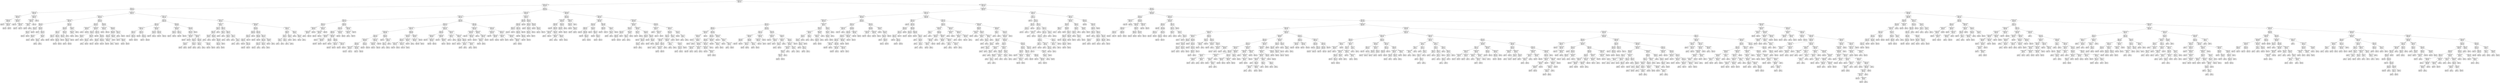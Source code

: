 digraph Tree {
node [shape=box, style="rounded", color="black", fontname=helvetica] ;
edge [fontname=helvetica] ;
0 [label="CrimeCode <= 415.0\nmse = 268.7\nsamples = 77243\nvalue = 36.1"] ;
1 [label="CrimeCode <= 250.5\nmse = 253.3\nsamples = 28975\nvalue = 38.7"] ;
0 -> 1 [labeldistance=2.5, labelangle=45, headlabel="True"] ;
2 [label="AreaID <= 1.5\nmse = 232.5\nsamples = 9311\nvalue = 35.6"] ;
1 -> 2 ;
3 [label="CrimeCode <= 230.5\nmse = 222.5\nsamples = 1564\nvalue = 40.3"] ;
2 -> 3 ;
4 [label="CrimeCode <= 166.0\nmse = 220.9\nsamples = 1432\nvalue = 40.9"] ;
3 -> 4 ;
5 [label="CrimeCode <= 115.5\nmse = 229.9\nsamples = 102\nvalue = 36.5"] ;
4 -> 5 ;
6 [label="mse = 330.4\nsamples = 13\nvalue = 50.7"] ;
5 -> 6 ;
7 [label="CrimeCode <= 121.5\nmse = 176.3\nsamples = 89\nvalue = 34.2"] ;
5 -> 7 ;
8 [label="mse = 174.4\nsamples = 80\nvalue = 33.9"] ;
7 -> 8 ;
9 [label="mse = 183.8\nsamples = 9\nvalue = 37.2"] ;
7 -> 9 ;
10 [label="CrimeCode <= 215.0\nmse = 218.7\nsamples = 1330\nvalue = 41.2"] ;
4 -> 10 ;
11 [label="mse = 243.2\nsamples = 549\nvalue = 41.6"] ;
10 -> 11 ;
12 [label="CrimeCode <= 225.0\nmse = 200.5\nsamples = 781\nvalue = 41.0"] ;
10 -> 12 ;
13 [label="mse = 215.1\nsamples = 67\nvalue = 40.1"] ;
12 -> 13 ;
14 [label="mse = 199.2\nsamples = 714\nvalue = 41.1"] ;
12 -> 14 ;
15 [label="CrimeCode <= 236.5\nmse = 197.6\nsamples = 132\nvalue = 34.2"] ;
3 -> 15 ;
16 [label="CrimeCode <= 235.5\nmse = 180.1\nsamples = 127\nvalue = 35.3"] ;
15 -> 16 ;
17 [label="CrimeCode <= 233.0\nmse = 95.1\nsamples = 4\nvalue = 18.3"] ;
16 -> 17 ;
18 [label="mse = 156.2\nsamples = 2\nvalue = 29.5"] ;
17 -> 18 ;
19 [label="mse = 0.2\nsamples = 2\nvalue = 13.8"] ;
17 -> 19 ;
20 [label="mse = 172.5\nsamples = 123\nvalue = 35.9"] ;
16 -> 20 ;
21 [label="mse = 77.9\nsamples = 5\nvalue = 13.5"] ;
15 -> 21 ;
22 [label="CrimeCode <= 215.0\nmse = 229.1\nsamples = 7747\nvalue = 34.6"] ;
2 -> 22 ;
23 [label="CrimeCode <= 121.5\nmse = 240.3\nsamples = 3092\nvalue = 32.6"] ;
22 -> 23 ;
24 [label="CrimeCode <= 115.5\nmse = 144.8\nsamples = 432\nvalue = 27.9"] ;
23 -> 24 ;
25 [label="AreaID <= 4.5\nmse = 152.5\nsamples = 80\nvalue = 32.3"] ;
24 -> 25 ;
26 [label="AreaID <= 3.5\nmse = 170.9\nsamples = 50\nvalue = 34.0"] ;
25 -> 26 ;
27 [label="AreaID <= 2.5\nmse = 192.4\nsamples = 33\nvalue = 34.2"] ;
26 -> 27 ;
28 [label="mse = 194.2\nsamples = 16\nvalue = 33.9"] ;
27 -> 28 ;
29 [label="mse = 190.3\nsamples = 17\nvalue = 34.6"] ;
27 -> 29 ;
30 [label="mse = 118.8\nsamples = 17\nvalue = 33.4"] ;
26 -> 30 ;
31 [label="AreaID <= 5.5\nmse = 108.7\nsamples = 30\nvalue = 29.5"] ;
25 -> 31 ;
32 [label="mse = 87.9\nsamples = 17\nvalue = 26.7"] ;
31 -> 32 ;
33 [label="AreaID <= 8.0\nmse = 105.3\nsamples = 13\nvalue = 34.8"] ;
31 -> 33 ;
34 [label="AreaID <= 6.5\nmse = 110.2\nsamples = 8\nvalue = 37.5"] ;
33 -> 34 ;
35 [label="mse = 144.2\nsamples = 3\nvalue = 36.2"] ;
34 -> 35 ;
36 [label="mse = 85.9\nsamples = 5\nvalue = 38.3"] ;
34 -> 36 ;
37 [label="AreaID <= 16.0\nmse = 63.5\nsamples = 5\nvalue = 30.2"] ;
33 -> 37 ;
38 [label="AreaID <= 10.5\nmse = 61.4\nsamples = 4\nvalue = 28.6"] ;
37 -> 38 ;
39 [label="mse = 53.7\nsamples = 3\nvalue = 30.8"] ;
38 -> 39 ;
40 [label="mse = 0.0\nsamples = 1\nvalue = 20.0"] ;
38 -> 40 ;
41 [label="mse = 0.0\nsamples = 1\nvalue = 38.0"] ;
37 -> 41 ;
42 [label="AreaID <= 11.0\nmse = 137.6\nsamples = 352\nvalue = 26.9"] ;
24 -> 42 ;
43 [label="AreaID <= 6.5\nmse = 132.6\nsamples = 348\nvalue = 26.7"] ;
42 -> 43 ;
44 [label="AreaID <= 3.5\nmse = 137.7\nsamples = 257\nvalue = 25.9"] ;
43 -> 44 ;
45 [label="AreaID <= 2.5\nmse = 142.4\nsamples = 117\nvalue = 27.3"] ;
44 -> 45 ;
46 [label="mse = 153.0\nsamples = 53\nvalue = 26.2"] ;
45 -> 46 ;
47 [label="mse = 132.4\nsamples = 64\nvalue = 28.2"] ;
45 -> 47 ;
48 [label="AreaID <= 5.5\nmse = 130.7\nsamples = 140\nvalue = 24.8"] ;
44 -> 48 ;
49 [label="AreaID <= 4.5\nmse = 133.8\nsamples = 76\nvalue = 23.8"] ;
48 -> 49 ;
50 [label="mse = 151.0\nsamples = 35\nvalue = 24.8"] ;
49 -> 50 ;
51 [label="mse = 118.1\nsamples = 41\nvalue = 22.9"] ;
49 -> 51 ;
52 [label="mse = 124.3\nsamples = 64\nvalue = 26.0"] ;
48 -> 52 ;
53 [label="AreaID <= 9.5\nmse = 111.8\nsamples = 91\nvalue = 28.9"] ;
43 -> 53 ;
54 [label="AreaID <= 8.5\nmse = 113.7\nsamples = 90\nvalue = 29.0"] ;
53 -> 54 ;
55 [label="AreaID <= 7.5\nmse = 111.8\nsamples = 57\nvalue = 28.4"] ;
54 -> 55 ;
56 [label="mse = 76.4\nsamples = 31\nvalue = 27.9"] ;
55 -> 56 ;
57 [label="mse = 146.0\nsamples = 26\nvalue = 28.8"] ;
55 -> 57 ;
58 [label="mse = 115.1\nsamples = 33\nvalue = 30.0"] ;
54 -> 58 ;
59 [label="mse = 0.0\nsamples = 1\nvalue = 24.0"] ;
53 -> 59 ;
60 [label="AreaID <= 14.0\nmse = 253.0\nsamples = 4\nvalue = 45.0"] ;
42 -> 60 ;
61 [label="AreaID <= 12.5\nmse = 207.6\nsamples = 3\nvalue = 49.0"] ;
60 -> 61 ;
62 [label="mse = 256.7\nsamples = 2\nvalue = 49.8"] ;
61 -> 62 ;
63 [label="mse = 0.0\nsamples = 1\nvalue = 46.0"] ;
61 -> 63 ;
64 [label="mse = 0.0\nsamples = 1\nvalue = 25.0"] ;
60 -> 64 ;
65 [label="AreaID <= 7.5\nmse = 251.3\nsamples = 2660\nvalue = 33.4"] ;
23 -> 65 ;
66 [label="AreaID <= 2.5\nmse = 242.6\nsamples = 2276\nvalue = 32.8"] ;
65 -> 66 ;
67 [label="CrimeCode <= 166.0\nmse = 252.5\nsamples = 492\nvalue = 34.4"] ;
66 -> 67 ;
68 [label="mse = 0.2\nsamples = 2\nvalue = 25.5"] ;
67 -> 68 ;
69 [label="mse = 253.4\nsamples = 490\nvalue = 34.5"] ;
67 -> 69 ;
70 [label="CrimeCode <= 166.0\nmse = 238.9\nsamples = 1784\nvalue = 32.3"] ;
66 -> 70 ;
71 [label="AreaID <= 4.5\nmse = 151.5\nsamples = 20\nvalue = 38.4"] ;
70 -> 71 ;
72 [label="AreaID <= 3.5\nmse = 68.1\nsamples = 9\nvalue = 47.5"] ;
71 -> 72 ;
73 [label="mse = 41.6\nsamples = 5\nvalue = 47.7"] ;
72 -> 73 ;
74 [label="mse = 114.2\nsamples = 4\nvalue = 47.2"] ;
72 -> 74 ;
75 [label="AreaID <= 6.5\nmse = 100.8\nsamples = 11\nvalue = 31.3"] ;
71 -> 75 ;
76 [label="AreaID <= 5.5\nmse = 111.2\nsamples = 10\nvalue = 30.3"] ;
75 -> 76 ;
77 [label="mse = 0.2\nsamples = 2\nvalue = 36.5"] ;
76 -> 77 ;
78 [label="mse = 124.3\nsamples = 8\nvalue = 29.1"] ;
76 -> 78 ;
79 [label="mse = 0.0\nsamples = 1\nvalue = 37.0"] ;
75 -> 79 ;
80 [label="AreaID <= 3.5\nmse = 239.4\nsamples = 1764\nvalue = 32.3"] ;
70 -> 80 ;
81 [label="mse = 258.8\nsamples = 635\nvalue = 31.8"] ;
80 -> 81 ;
82 [label="AreaID <= 5.5\nmse = 228.2\nsamples = 1129\nvalue = 32.5"] ;
80 -> 82 ;
83 [label="AreaID <= 4.5\nmse = 252.9\nsamples = 441\nvalue = 33.4"] ;
82 -> 83 ;
84 [label="mse = 271.0\nsamples = 218\nvalue = 33.2"] ;
83 -> 84 ;
85 [label="mse = 235.6\nsamples = 223\nvalue = 33.6"] ;
83 -> 85 ;
86 [label="AreaID <= 6.5\nmse = 211.4\nsamples = 688\nvalue = 32.0"] ;
82 -> 86 ;
87 [label="mse = 175.2\nsamples = 386\nvalue = 31.2"] ;
86 -> 87 ;
88 [label="mse = 258.0\nsamples = 302\nvalue = 32.9"] ;
86 -> 88 ;
89 [label="AreaID <= 8.5\nmse = 290.1\nsamples = 384\nvalue = 37.0"] ;
65 -> 89 ;
90 [label="CrimeCode <= 166.0\nmse = 415.3\nsamples = 133\nvalue = 38.3"] ;
89 -> 90 ;
91 [label="mse = 119.7\nsamples = 4\nvalue = 36.8"] ;
90 -> 91 ;
92 [label="mse = 421.2\nsamples = 129\nvalue = 38.3"] ;
90 -> 92 ;
93 [label="AreaID <= 14.0\nmse = 223.4\nsamples = 251\nvalue = 36.3"] ;
89 -> 93 ;
94 [label="AreaID <= 10.5\nmse = 225.5\nsamples = 239\nvalue = 36.2"] ;
93 -> 94 ;
95 [label="AreaID <= 9.5\nmse = 213.5\nsamples = 188\nvalue = 36.0"] ;
94 -> 95 ;
96 [label="CrimeCode <= 166.0\nmse = 217.2\nsamples = 184\nvalue = 36.2"] ;
95 -> 96 ;
97 [label="mse = 94.7\nsamples = 7\nvalue = 35.1"] ;
96 -> 97 ;
98 [label="mse = 220.3\nsamples = 177\nvalue = 36.2"] ;
96 -> 98 ;
99 [label="mse = 44.8\nsamples = 4\nvalue = 31.7"] ;
95 -> 99 ;
100 [label="AreaID <= 11.5\nmse = 268.0\nsamples = 51\nvalue = 36.7"] ;
94 -> 100 ;
101 [label="mse = 286.1\nsamples = 4\nvalue = 41.2"] ;
100 -> 101 ;
102 [label="AreaID <= 12.5\nmse = 264.9\nsamples = 47\nvalue = 36.3"] ;
100 -> 102 ;
103 [label="mse = 293.9\nsamples = 23\nvalue = 36.5"] ;
102 -> 103 ;
104 [label="mse = 236.5\nsamples = 24\nvalue = 36.1"] ;
102 -> 104 ;
105 [label="AreaID <= 17.5\nmse = 172.8\nsamples = 12\nvalue = 39.0"] ;
93 -> 105 ;
106 [label="mse = 0.0\nsamples = 1\nvalue = 38.0"] ;
105 -> 106 ;
107 [label="mse = 182.9\nsamples = 11\nvalue = 39.1"] ;
105 -> 107 ;
108 [label="CrimeCode <= 230.5\nmse = 217.2\nsamples = 4655\nvalue = 36.0"] ;
22 -> 108 ;
109 [label="AreaID <= 6.5\nmse = 226.3\nsamples = 3753\nvalue = 36.6"] ;
108 -> 109 ;
110 [label="AreaID <= 4.5\nmse = 217.3\nsamples = 2884\nvalue = 36.1"] ;
109 -> 110 ;
111 [label="CrimeCode <= 225.0\nmse = 227.1\nsamples = 1961\nvalue = 36.4"] ;
110 -> 111 ;
112 [label="AreaID <= 2.5\nmse = 242.5\nsamples = 214\nvalue = 35.6"] ;
111 -> 112 ;
113 [label="mse = 227.1\nsamples = 106\nvalue = 36.6"] ;
112 -> 113 ;
114 [label="AreaID <= 3.5\nmse = 257.2\nsamples = 108\nvalue = 34.4"] ;
112 -> 114 ;
115 [label="mse = 261.8\nsamples = 81\nvalue = 33.3"] ;
114 -> 115 ;
116 [label="mse = 228.3\nsamples = 27\nvalue = 37.8"] ;
114 -> 116 ;
117 [label="AreaID <= 2.5\nmse = 225.2\nsamples = 1747\nvalue = 36.5"] ;
111 -> 117 ;
118 [label="mse = 196.4\nsamples = 522\nvalue = 36.0"] ;
117 -> 118 ;
119 [label="AreaID <= 3.5\nmse = 237.5\nsamples = 1225\nvalue = 36.6"] ;
117 -> 119 ;
120 [label="mse = 251.3\nsamples = 772\nvalue = 37.0"] ;
119 -> 120 ;
121 [label="mse = 213.6\nsamples = 453\nvalue = 36.0"] ;
119 -> 121 ;
122 [label="CrimeCode <= 225.0\nmse = 196.7\nsamples = 923\nvalue = 35.5"] ;
110 -> 122 ;
123 [label="AreaID <= 5.5\nmse = 203.6\nsamples = 91\nvalue = 36.5"] ;
122 -> 123 ;
124 [label="mse = 252.3\nsamples = 35\nvalue = 37.2"] ;
123 -> 124 ;
125 [label="mse = 174.7\nsamples = 56\nvalue = 36.0"] ;
123 -> 125 ;
126 [label="AreaID <= 5.5\nmse = 195.8\nsamples = 832\nvalue = 35.4"] ;
122 -> 126 ;
127 [label="mse = 209.0\nsamples = 405\nvalue = 35.1"] ;
126 -> 127 ;
128 [label="mse = 183.7\nsamples = 427\nvalue = 35.6"] ;
126 -> 128 ;
129 [label="AreaID <= 8.5\nmse = 253.1\nsamples = 869\nvalue = 38.3"] ;
109 -> 129 ;
130 [label="CrimeCode <= 225.0\nmse = 264.9\nsamples = 484\nvalue = 39.3"] ;
129 -> 130 ;
131 [label="AreaID <= 7.5\nmse = 307.2\nsamples = 62\nvalue = 35.3"] ;
130 -> 131 ;
132 [label="mse = 235.7\nsamples = 37\nvalue = 31.4"] ;
131 -> 132 ;
133 [label="mse = 356.7\nsamples = 25\nvalue = 40.9"] ;
131 -> 133 ;
134 [label="AreaID <= 7.5\nmse = 257.1\nsamples = 422\nvalue = 39.8"] ;
130 -> 134 ;
135 [label="mse = 235.0\nsamples = 280\nvalue = 39.2"] ;
134 -> 135 ;
136 [label="mse = 295.8\nsamples = 142\nvalue = 40.9"] ;
134 -> 136 ;
137 [label="AreaID <= 16.5\nmse = 235.1\nsamples = 385\nvalue = 37.0"] ;
129 -> 137 ;
138 [label="AreaID <= 9.5\nmse = 223.3\nsamples = 377\nvalue = 36.6"] ;
137 -> 138 ;
139 [label="CrimeCode <= 225.0\nmse = 225.8\nsamples = 303\nvalue = 36.1"] ;
138 -> 139 ;
140 [label="mse = 230.3\nsamples = 34\nvalue = 36.1"] ;
139 -> 140 ;
141 [label="mse = 225.2\nsamples = 269\nvalue = 36.1"] ;
139 -> 141 ;
142 [label="CrimeCode <= 225.0\nmse = 206.7\nsamples = 74\nvalue = 38.9"] ;
138 -> 142 ;
143 [label="AreaID <= 11.5\nmse = 241.2\nsamples = 12\nvalue = 43.9"] ;
142 -> 143 ;
144 [label="AreaID <= 10.5\nmse = 188.5\nsamples = 5\nvalue = 52.9"] ;
143 -> 144 ;
145 [label="mse = 361.0\nsamples = 2\nvalue = 56.0"] ;
144 -> 145 ;
146 [label="mse = 36.6\nsamples = 3\nvalue = 50.4"] ;
144 -> 146 ;
147 [label="AreaID <= 12.5\nmse = 151.9\nsamples = 7\nvalue = 35.9"] ;
143 -> 147 ;
148 [label="mse = 185.6\nsamples = 5\nvalue = 36.1"] ;
147 -> 148 ;
149 [label="mse = 16.0\nsamples = 2\nvalue = 35.0"] ;
147 -> 149 ;
150 [label="AreaID <= 11.5\nmse = 193.3\nsamples = 62\nvalue = 37.8"] ;
142 -> 150 ;
151 [label="AreaID <= 10.5\nmse = 16.0\nsamples = 8\nvalue = 28.0"] ;
150 -> 151 ;
152 [label="mse = 1.0\nsamples = 2\nvalue = 22.0"] ;
151 -> 152 ;
153 [label="mse = 7.1\nsamples = 6\nvalue = 29.7"] ;
151 -> 153 ;
154 [label="AreaID <= 12.5\nmse = 200.9\nsamples = 54\nvalue = 38.9"] ;
150 -> 154 ;
155 [label="mse = 216.5\nsamples = 25\nvalue = 40.3"] ;
154 -> 155 ;
156 [label="mse = 182.0\nsamples = 29\nvalue = 37.5"] ;
154 -> 156 ;
157 [label="mse = 514.1\nsamples = 8\nvalue = 47.9"] ;
137 -> 157 ;
158 [label="CrimeCode <= 235.5\nmse = 171.7\nsamples = 902\nvalue = 33.4"] ;
108 -> 158 ;
159 [label="CrimeCode <= 233.0\nmse = 67.1\nsamples = 41\nvalue = 18.7"] ;
158 -> 159 ;
160 [label="AreaID <= 8.0\nmse = 94.1\nsamples = 21\nvalue = 23.3"] ;
159 -> 160 ;
161 [label="AreaID <= 3.5\nmse = 100.6\nsamples = 18\nvalue = 25.0"] ;
160 -> 161 ;
162 [label="AreaID <= 2.5\nmse = 38.5\nsamples = 4\nvalue = 19.2"] ;
161 -> 162 ;
163 [label="mse = 0.0\nsamples = 1\nvalue = 33.0"] ;
162 -> 163 ;
164 [label="mse = 0.2\nsamples = 3\nvalue = 16.4"] ;
162 -> 164 ;
165 [label="AreaID <= 4.5\nmse = 106.0\nsamples = 14\nvalue = 26.8"] ;
161 -> 165 ;
166 [label="mse = 10.9\nsamples = 2\nvalue = 34.7"] ;
165 -> 166 ;
167 [label="AreaID <= 6.5\nmse = 109.8\nsamples = 12\nvalue = 25.4"] ;
165 -> 167 ;
168 [label="AreaID <= 5.5\nmse = 119.4\nsamples = 10\nvalue = 25.9"] ;
167 -> 168 ;
169 [label="mse = 72.8\nsamples = 5\nvalue = 25.8"] ;
168 -> 169 ;
170 [label="mse = 189.1\nsamples = 5\nvalue = 26.2"] ;
168 -> 170 ;
171 [label="mse = 16.0\nsamples = 2\nvalue = 21.0"] ;
167 -> 171 ;
172 [label="mse = 0.0\nsamples = 3\nvalue = 16.0"] ;
160 -> 172 ;
173 [label="AreaID <= 4.0\nmse = 11.6\nsamples = 20\nvalue = 14.8"] ;
159 -> 173 ;
174 [label="AreaID <= 2.5\nmse = 3.2\nsamples = 6\nvalue = 12.8"] ;
173 -> 174 ;
175 [label="mse = 8.0\nsamples = 2\nvalue = 14.0"] ;
174 -> 175 ;
176 [label="mse = 0.2\nsamples = 4\nvalue = 12.3"] ;
174 -> 176 ;
177 [label="AreaID <= 6.5\nmse = 12.6\nsamples = 14\nvalue = 15.6"] ;
173 -> 177 ;
178 [label="AreaID <= 5.5\nmse = 39.2\nsamples = 5\nvalue = 16.5"] ;
177 -> 178 ;
179 [label="mse = 1.8\nsamples = 3\nvalue = 15.6"] ;
178 -> 179 ;
180 [label="mse = 98.0\nsamples = 2\nvalue = 18.0"] ;
178 -> 180 ;
181 [label="AreaID <= 8.0\nmse = 1.5\nsamples = 9\nvalue = 15.2"] ;
177 -> 181 ;
182 [label="mse = 1.5\nsamples = 6\nvalue = 14.8"] ;
181 -> 182 ;
183 [label="AreaID <= 10.5\nmse = 0.1\nsamples = 3\nvalue = 16.2"] ;
181 -> 183 ;
184 [label="mse = 0.0\nsamples = 2\nvalue = 16.0"] ;
183 -> 184 ;
185 [label="mse = 0.0\nsamples = 1\nvalue = 17.0"] ;
183 -> 185 ;
186 [label="CrimeCode <= 236.5\nmse = 165.5\nsamples = 861\nvalue = 34.2"] ;
158 -> 186 ;
187 [label="AreaID <= 6.5\nmse = 160.1\nsamples = 835\nvalue = 34.6"] ;
186 -> 187 ;
188 [label="AreaID <= 5.5\nmse = 150.2\nsamples = 610\nvalue = 33.8"] ;
187 -> 188 ;
189 [label="AreaID <= 4.5\nmse = 157.2\nsamples = 529\nvalue = 34.5"] ;
188 -> 189 ;
190 [label="AreaID <= 2.5\nmse = 150.4\nsamples = 423\nvalue = 33.7"] ;
189 -> 190 ;
191 [label="mse = 104.2\nsamples = 135\nvalue = 32.0"] ;
190 -> 191 ;
192 [label="AreaID <= 3.5\nmse = 170.5\nsamples = 288\nvalue = 34.6"] ;
190 -> 192 ;
193 [label="mse = 199.4\nsamples = 191\nvalue = 35.0"] ;
192 -> 193 ;
194 [label="mse = 110.8\nsamples = 97\nvalue = 33.7"] ;
192 -> 194 ;
195 [label="mse = 173.9\nsamples = 106\nvalue = 37.4"] ;
189 -> 195 ;
196 [label="mse = 79.0\nsamples = 81\nvalue = 29.3"] ;
188 -> 196 ;
197 [label="AreaID <= 8.5\nmse = 180.8\nsamples = 225\nvalue = 36.8"] ;
187 -> 197 ;
198 [label="AreaID <= 7.5\nmse = 238.3\nsamples = 98\nvalue = 38.8"] ;
197 -> 198 ;
199 [label="mse = 251.0\nsamples = 72\nvalue = 39.0"] ;
198 -> 199 ;
200 [label="mse = 206.0\nsamples = 26\nvalue = 38.2"] ;
198 -> 200 ;
201 [label="AreaID <= 12.5\nmse = 127.4\nsamples = 127\nvalue = 35.2"] ;
197 -> 201 ;
202 [label="AreaID <= 10.5\nmse = 116.2\nsamples = 121\nvalue = 34.8"] ;
201 -> 202 ;
203 [label="AreaID <= 9.5\nmse = 120.0\nsamples = 113\nvalue = 34.6"] ;
202 -> 203 ;
204 [label="mse = 120.7\nsamples = 112\nvalue = 34.6"] ;
203 -> 204 ;
205 [label="mse = 0.0\nsamples = 1\nvalue = 34.0"] ;
203 -> 205 ;
206 [label="AreaID <= 11.5\nmse = 62.5\nsamples = 8\nvalue = 37.5"] ;
202 -> 206 ;
207 [label="mse = 20.2\nsamples = 2\nvalue = 48.5"] ;
206 -> 207 ;
208 [label="mse = 46.1\nsamples = 6\nvalue = 35.7"] ;
206 -> 208 ;
209 [label="AreaID <= 16.5\nmse = 280.8\nsamples = 6\nvalue = 42.2"] ;
201 -> 209 ;
210 [label="mse = 257.4\nsamples = 3\nvalue = 54.4"] ;
209 -> 210 ;
211 [label="mse = 6.4\nsamples = 3\nvalue = 30.0"] ;
209 -> 211 ;
212 [label="CrimeCode <= 243.5\nmse = 113.7\nsamples = 26\nvalue = 19.2"] ;
186 -> 212 ;
213 [label="AreaID <= 6.5\nmse = 13.5\nsamples = 17\nvalue = 14.3"] ;
212 -> 213 ;
214 [label="AreaID <= 3.5\nmse = 6.6\nsamples = 12\nvalue = 13.6"] ;
213 -> 214 ;
215 [label="AreaID <= 2.5\nmse = 3.4\nsamples = 8\nvalue = 14.9"] ;
214 -> 215 ;
216 [label="mse = 2.0\nsamples = 2\nvalue = 12.0"] ;
215 -> 216 ;
217 [label="mse = 0.7\nsamples = 6\nvalue = 15.7"] ;
215 -> 217 ;
218 [label="AreaID <= 4.5\nmse = 0.6\nsamples = 4\nvalue = 10.5"] ;
214 -> 218 ;
219 [label="mse = 0.2\nsamples = 2\nvalue = 11.5"] ;
218 -> 219 ;
220 [label="mse = 0.0\nsamples = 2\nvalue = 10.0"] ;
218 -> 220 ;
221 [label="AreaID <= 8.0\nmse = 27.9\nsamples = 5\nvalue = 16.3"] ;
213 -> 221 ;
222 [label="mse = 16.0\nsamples = 3\nvalue = 20.0"] ;
221 -> 222 ;
223 [label="mse = 0.9\nsamples = 2\nvalue = 11.3"] ;
221 -> 223 ;
224 [label="AreaID <= 3.0\nmse = 171.1\nsamples = 9\nvalue = 29.2"] ;
212 -> 224 ;
225 [label="mse = 0.2\nsamples = 2\nvalue = 35.5"] ;
224 -> 225 ;
226 [label="AreaID <= 4.5\nmse = 193.7\nsamples = 7\nvalue = 28.1"] ;
224 -> 226 ;
227 [label="mse = 211.2\nsamples = 6\nvalue = 28.5"] ;
226 -> 227 ;
228 [label="mse = 0.0\nsamples = 1\nvalue = 24.0"] ;
226 -> 228 ;
229 [label="AreaID <= 7.5\nmse = 256.2\nsamples = 19664\nvalue = 40.2"] ;
1 -> 229 ;
230 [label="CrimeCode <= 353.5\nmse = 246.3\nsamples = 14877\nvalue = 39.1"] ;
229 -> 230 ;
231 [label="CrimeCode <= 325.0\nmse = 241.1\nsamples = 12764\nvalue = 38.4"] ;
230 -> 231 ;
232 [label="AreaID <= 2.5\nmse = 322.4\nsamples = 3357\nvalue = 41.6"] ;
231 -> 232 ;
233 [label="AreaID <= 1.5\nmse = 272.2\nsamples = 660\nvalue = 39.1"] ;
232 -> 233 ;
234 [label="CrimeCode <= 315.0\nmse = 208.2\nsamples = 279\nvalue = 40.6"] ;
233 -> 234 ;
235 [label="CrimeCode <= 280.5\nmse = 211.4\nsamples = 269\nvalue = 40.7"] ;
234 -> 235 ;
236 [label="mse = 0.0\nsamples = 1\nvalue = 50.0"] ;
235 -> 236 ;
237 [label="mse = 212.0\nsamples = 268\nvalue = 40.7"] ;
235 -> 237 ;
238 [label="mse = 101.5\nsamples = 10\nvalue = 36.0"] ;
234 -> 238 ;
239 [label="CrimeCode <= 315.0\nmse = 317.0\nsamples = 381\nvalue = 38.1"] ;
233 -> 239 ;
240 [label="CrimeCode <= 280.5\nmse = 321.8\nsamples = 357\nvalue = 38.3"] ;
239 -> 240 ;
241 [label="mse = 110.5\nsamples = 10\nvalue = 33.5"] ;
240 -> 241 ;
242 [label="mse = 327.5\nsamples = 347\nvalue = 38.5"] ;
240 -> 242 ;
243 [label="mse = 198.5\nsamples = 24\nvalue = 33.2"] ;
239 -> 243 ;
244 [label="AreaID <= 6.5\nmse = 332.7\nsamples = 2697\nvalue = 42.2"] ;
232 -> 244 ;
245 [label="AreaID <= 5.5\nmse = 344.4\nsamples = 1869\nvalue = 41.6"] ;
244 -> 245 ;
246 [label="AreaID <= 3.5\nmse = 352.7\nsamples = 1500\nvalue = 42.5"] ;
245 -> 246 ;
247 [label="CrimeCode <= 280.5\nmse = 352.6\nsamples = 662\nvalue = 41.4"] ;
246 -> 247 ;
248 [label="mse = 470.1\nsamples = 12\nvalue = 51.5"] ;
247 -> 248 ;
249 [label="CrimeCode <= 315.0\nmse = 348.6\nsamples = 650\nvalue = 41.2"] ;
247 -> 249 ;
250 [label="mse = 355.8\nsamples = 592\nvalue = 41.3"] ;
249 -> 250 ;
251 [label="mse = 281.0\nsamples = 58\nvalue = 41.1"] ;
249 -> 251 ;
252 [label="CrimeCode <= 280.5\nmse = 351.1\nsamples = 838\nvalue = 43.3"] ;
246 -> 252 ;
253 [label="AreaID <= 4.5\nmse = 268.1\nsamples = 30\nvalue = 46.2"] ;
252 -> 253 ;
254 [label="mse = 134.0\nsamples = 13\nvalue = 47.2"] ;
253 -> 254 ;
255 [label="mse = 364.9\nsamples = 17\nvalue = 45.6"] ;
253 -> 255 ;
256 [label="AreaID <= 4.5\nmse = 353.7\nsamples = 808\nvalue = 43.2"] ;
252 -> 256 ;
257 [label="CrimeCode <= 315.0\nmse = 307.2\nsamples = 263\nvalue = 43.7"] ;
256 -> 257 ;
258 [label="mse = 318.5\nsamples = 243\nvalue = 43.8"] ;
257 -> 258 ;
259 [label="mse = 178.6\nsamples = 20\nvalue = 42.9"] ;
257 -> 259 ;
260 [label="CrimeCode <= 315.0\nmse = 374.3\nsamples = 545\nvalue = 42.9"] ;
256 -> 260 ;
261 [label="mse = 362.6\nsamples = 497\nvalue = 43.0"] ;
260 -> 261 ;
262 [label="mse = 487.0\nsamples = 48\nvalue = 42.0"] ;
260 -> 262 ;
263 [label="CrimeCode <= 315.0\nmse = 298.2\nsamples = 369\nvalue = 38.4"] ;
245 -> 263 ;
264 [label="mse = 294.2\nsamples = 347\nvalue = 38.4"] ;
263 -> 264 ;
265 [label="mse = 358.4\nsamples = 22\nvalue = 39.2"] ;
263 -> 265 ;
266 [label="CrimeCode <= 315.0\nmse = 304.5\nsamples = 828\nvalue = 43.5"] ;
244 -> 266 ;
267 [label="CrimeCode <= 280.5\nmse = 300.5\nsamples = 774\nvalue = 43.2"] ;
266 -> 267 ;
268 [label="mse = 0.0\nsamples = 1\nvalue = 25.0"] ;
267 -> 268 ;
269 [label="mse = 300.5\nsamples = 773\nvalue = 43.3"] ;
267 -> 269 ;
270 [label="mse = 343.6\nsamples = 54\nvalue = 47.4"] ;
266 -> 270 ;
271 [label="AreaID <= 5.5\nmse = 206.9\nsamples = 9407\nvalue = 37.3"] ;
231 -> 271 ;
272 [label="AreaID <= 3.5\nmse = 216.7\nsamples = 5798\nvalue = 37.8"] ;
271 -> 272 ;
273 [label="CrimeCode <= 348.5\nmse = 212.4\nsamples = 4441\nvalue = 37.3"] ;
272 -> 273 ;
274 [label="CrimeCode <= 342.0\nmse = 203.9\nsamples = 3845\nvalue = 36.9"] ;
273 -> 274 ;
275 [label="AreaID <= 2.5\nmse = 202.9\nsamples = 3815\nvalue = 37.0"] ;
274 -> 275 ;
276 [label="CrimeCode <= 336.0\nmse = 183.2\nsamples = 2584\nvalue = 36.4"] ;
275 -> 276 ;
277 [label="AreaID <= 1.5\nmse = 161.5\nsamples = 1929\nvalue = 35.6"] ;
276 -> 277 ;
278 [label="CrimeCode <= 330.5\nmse = 157.8\nsamples = 1118\nvalue = 35.3"] ;
277 -> 278 ;
279 [label="mse = 161.6\nsamples = 1007\nvalue = 35.3"] ;
278 -> 279 ;
280 [label="mse = 126.2\nsamples = 111\nvalue = 35.5"] ;
278 -> 280 ;
281 [label="CrimeCode <= 330.5\nmse = 166.2\nsamples = 811\nvalue = 36.0"] ;
277 -> 281 ;
282 [label="mse = 170.9\nsamples = 717\nvalue = 36.0"] ;
281 -> 282 ;
283 [label="mse = 131.8\nsamples = 94\nvalue = 35.9"] ;
281 -> 283 ;
284 [label="AreaID <= 1.5\nmse = 241.1\nsamples = 655\nvalue = 38.7"] ;
276 -> 284 ;
285 [label="mse = 210.8\nsamples = 467\nvalue = 39.0"] ;
284 -> 285 ;
286 [label="mse = 310.9\nsamples = 188\nvalue = 37.8"] ;
284 -> 286 ;
287 [label="CrimeCode <= 336.0\nmse = 241.1\nsamples = 1231\nvalue = 38.4"] ;
275 -> 287 ;
288 [label="CrimeCode <= 330.5\nmse = 205.0\nsamples = 902\nvalue = 39.9"] ;
287 -> 288 ;
289 [label="mse = 206.8\nsamples = 777\nvalue = 39.9"] ;
288 -> 289 ;
290 [label="mse = 192.8\nsamples = 125\nvalue = 39.4"] ;
288 -> 290 ;
291 [label="mse = 318.2\nsamples = 329\nvalue = 34.3"] ;
287 -> 291 ;
292 [label="AreaID <= 1.5\nmse = 229.2\nsamples = 30\nvalue = 26.3"] ;
274 -> 292 ;
293 [label="mse = 296.7\nsamples = 11\nvalue = 42.5"] ;
292 -> 293 ;
294 [label="CrimeCode <= 345.0\nmse = 42.7\nsamples = 19\nvalue = 19.5"] ;
292 -> 294 ;
295 [label="AreaID <= 2.5\nmse = 42.7\nsamples = 18\nvalue = 19.3"] ;
294 -> 295 ;
296 [label="mse = 0.2\nsamples = 4\nvalue = 16.5"] ;
295 -> 296 ;
297 [label="mse = 50.3\nsamples = 14\nvalue = 19.9"] ;
295 -> 297 ;
298 [label="mse = 0.0\nsamples = 1\nvalue = 26.0"] ;
294 -> 298 ;
299 [label="AreaID <= 2.5\nmse = 259.9\nsamples = 596\nvalue = 39.7"] ;
273 -> 299 ;
300 [label="CrimeCode <= 351.5\nmse = 246.4\nsamples = 383\nvalue = 41.6"] ;
299 -> 300 ;
301 [label="AreaID <= 1.5\nmse = 244.8\nsamples = 341\nvalue = 42.1"] ;
300 -> 301 ;
302 [label="CrimeCode <= 350.5\nmse = 222.5\nsamples = 218\nvalue = 43.3"] ;
301 -> 302 ;
303 [label="mse = 219.2\nsamples = 209\nvalue = 43.2"] ;
302 -> 303 ;
304 [label="mse = 312.9\nsamples = 9\nvalue = 46.3"] ;
302 -> 304 ;
305 [label="CrimeCode <= 350.5\nmse = 276.4\nsamples = 123\nvalue = 40.3"] ;
301 -> 305 ;
306 [label="mse = 273.9\nsamples = 116\nvalue = 40.0"] ;
305 -> 306 ;
307 [label="mse = 294.4\nsamples = 7\nvalue = 46.3"] ;
305 -> 307 ;
308 [label="CrimeCode <= 352.5\nmse = 237.8\nsamples = 42\nvalue = 37.3"] ;
300 -> 308 ;
309 [label="mse = 251.8\nsamples = 41\nvalue = 37.3"] ;
308 -> 309 ;
310 [label="mse = 0.0\nsamples = 1\nvalue = 38.0"] ;
308 -> 310 ;
311 [label="CrimeCode <= 351.5\nmse = 266.5\nsamples = 213\nvalue = 36.2"] ;
299 -> 311 ;
312 [label="CrimeCode <= 350.5\nmse = 264.4\nsamples = 197\nvalue = 36.8"] ;
311 -> 312 ;
313 [label="mse = 258.1\nsamples = 188\nvalue = 36.3"] ;
312 -> 313 ;
314 [label="mse = 270.3\nsamples = 9\nvalue = 48.2"] ;
312 -> 314 ;
315 [label="mse = 229.6\nsamples = 16\nvalue = 28.5"] ;
311 -> 315 ;
316 [label="CrimeCode <= 342.0\nmse = 227.9\nsamples = 1357\nvalue = 39.2"] ;
272 -> 316 ;
317 [label="AreaID <= 4.5\nmse = 220.5\nsamples = 1260\nvalue = 39.5"] ;
316 -> 317 ;
318 [label="CrimeCode <= 330.5\nmse = 200.2\nsamples = 602\nvalue = 38.3"] ;
317 -> 318 ;
319 [label="mse = 163.1\nsamples = 399\nvalue = 37.5"] ;
318 -> 319 ;
320 [label="CrimeCode <= 336.0\nmse = 273.5\nsamples = 203\nvalue = 39.9"] ;
318 -> 320 ;
321 [label="mse = 205.3\nsamples = 82\nvalue = 39.8"] ;
320 -> 321 ;
322 [label="mse = 319.0\nsamples = 121\nvalue = 39.9"] ;
320 -> 322 ;
323 [label="CrimeCode <= 330.5\nmse = 236.3\nsamples = 658\nvalue = 40.7"] ;
317 -> 323 ;
324 [label="mse = 200.3\nsamples = 433\nvalue = 40.3"] ;
323 -> 324 ;
325 [label="CrimeCode <= 336.0\nmse = 308.4\nsamples = 225\nvalue = 41.4"] ;
323 -> 325 ;
326 [label="mse = 244.0\nsamples = 79\nvalue = 43.6"] ;
325 -> 326 ;
327 [label="mse = 337.9\nsamples = 146\nvalue = 40.3"] ;
325 -> 327 ;
328 [label="CrimeCode <= 347.5\nmse = 297.9\nsamples = 97\nvalue = 35.1"] ;
316 -> 328 ;
329 [label="CrimeCode <= 344.0\nmse = 6.0\nsamples = 19\nvalue = 17.3"] ;
328 -> 329 ;
330 [label="mse = 7.1\nsamples = 16\nvalue = 17.4"] ;
329 -> 330 ;
331 [label="mse = 0.2\nsamples = 3\nvalue = 16.5"] ;
329 -> 331 ;
332 [label="CrimeCode <= 350.5\nmse = 272.3\nsamples = 78\nvalue = 39.5"] ;
328 -> 332 ;
333 [label="AreaID <= 4.5\nmse = 276.5\nsamples = 65\nvalue = 38.2"] ;
332 -> 333 ;
334 [label="mse = 217.4\nsamples = 22\nvalue = 41.4"] ;
333 -> 334 ;
335 [label="mse = 297.1\nsamples = 43\nvalue = 36.7"] ;
333 -> 335 ;
336 [label="AreaID <= 4.5\nmse = 150.5\nsamples = 13\nvalue = 48.5"] ;
332 -> 336 ;
337 [label="CrimeCode <= 351.5\nmse = 57.9\nsamples = 6\nvalue = 49.5"] ;
336 -> 337 ;
338 [label="mse = 69.0\nsamples = 5\nvalue = 49.2"] ;
337 -> 338 ;
339 [label="mse = 0.0\nsamples = 1\nvalue = 51.0"] ;
337 -> 339 ;
340 [label="CrimeCode <= 351.5\nmse = 200.1\nsamples = 7\nvalue = 47.9"] ;
336 -> 340 ;
341 [label="mse = 0.0\nsamples = 1\nvalue = 49.0"] ;
340 -> 341 ;
342 [label="mse = 220.0\nsamples = 6\nvalue = 47.8"] ;
340 -> 342 ;
343 [label="AreaID <= 6.5\nmse = 190.3\nsamples = 3609\nvalue = 36.6"] ;
271 -> 343 ;
344 [label="CrimeCode <= 342.0\nmse = 170.4\nsamples = 1969\nvalue = 35.3"] ;
343 -> 344 ;
345 [label="CrimeCode <= 330.5\nmse = 168.4\nsamples = 1834\nvalue = 35.6"] ;
344 -> 345 ;
346 [label="mse = 142.6\nsamples = 1140\nvalue = 35.4"] ;
345 -> 346 ;
347 [label="CrimeCode <= 336.0\nmse = 211.0\nsamples = 694\nvalue = 35.9"] ;
345 -> 347 ;
348 [label="mse = 182.5\nsamples = 176\nvalue = 37.9"] ;
347 -> 348 ;
349 [label="mse = 218.8\nsamples = 518\nvalue = 35.3"] ;
347 -> 349 ;
350 [label="CrimeCode <= 346.5\nmse = 181.6\nsamples = 135\nvalue = 31.4"] ;
344 -> 350 ;
351 [label="mse = 0.2\nsamples = 10\nvalue = 16.6"] ;
350 -> 351 ;
352 [label="CrimeCode <= 351.5\nmse = 176.9\nsamples = 125\nvalue = 32.7"] ;
350 -> 352 ;
353 [label="CrimeCode <= 350.5\nmse = 170.2\nsamples = 93\nvalue = 32.5"] ;
352 -> 353 ;
354 [label="mse = 173.6\nsamples = 90\nvalue = 32.6"] ;
353 -> 354 ;
355 [label="mse = 33.2\nsamples = 3\nvalue = 28.2"] ;
353 -> 355 ;
356 [label="mse = 196.3\nsamples = 32\nvalue = 33.1"] ;
352 -> 356 ;
357 [label="CrimeCode <= 342.0\nmse = 210.6\nsamples = 1640\nvalue = 38.0"] ;
343 -> 357 ;
358 [label="CrimeCode <= 330.5\nmse = 200.2\nsamples = 1456\nvalue = 38.6"] ;
357 -> 358 ;
359 [label="mse = 163.5\nsamples = 895\nvalue = 37.7"] ;
358 -> 359 ;
360 [label="CrimeCode <= 336.0\nmse = 258.5\nsamples = 561\nvalue = 40.0"] ;
358 -> 360 ;
361 [label="mse = 188.9\nsamples = 142\nvalue = 40.3"] ;
360 -> 361 ;
362 [label="mse = 282.0\nsamples = 419\nvalue = 39.9"] ;
360 -> 362 ;
363 [label="CrimeCode <= 347.5\nmse = 271.6\nsamples = 184\nvalue = 33.9"] ;
357 -> 363 ;
364 [label="CrimeCode <= 344.0\nmse = 164.9\nsamples = 77\nvalue = 27.9"] ;
363 -> 364 ;
365 [label="mse = 158.9\nsamples = 74\nvalue = 27.9"] ;
364 -> 365 ;
366 [label="mse = 352.2\nsamples = 3\nvalue = 27.5"] ;
364 -> 366 ;
367 [label="CrimeCode <= 350.5\nmse = 305.4\nsamples = 107\nvalue = 38.5"] ;
363 -> 367 ;
368 [label="mse = 310.7\nsamples = 94\nvalue = 38.7"] ;
367 -> 368 ;
369 [label="CrimeCode <= 351.5\nmse = 250.3\nsamples = 13\nvalue = 36.3"] ;
367 -> 369 ;
370 [label="mse = 0.9\nsamples = 2\nvalue = 22.7"] ;
369 -> 370 ;
371 [label="mse = 255.0\nsamples = 11\nvalue = 39.5"] ;
369 -> 371 ;
372 [label="CrimeCode <= 382.0\nmse = 259.7\nsamples = 2113\nvalue = 43.1"] ;
230 -> 372 ;
373 [label="AreaID <= 6.5\nmse = 260.4\nsamples = 2043\nvalue = 43.3"] ;
372 -> 373 ;
374 [label="AreaID <= 2.5\nmse = 263.2\nsamples = 1690\nvalue = 42.8"] ;
373 -> 374 ;
375 [label="AreaID <= 1.5\nmse = 232.4\nsamples = 421\nvalue = 41.9"] ;
374 -> 375 ;
376 [label="mse = 221.3\nsamples = 203\nvalue = 42.6"] ;
375 -> 376 ;
377 [label="mse = 242.1\nsamples = 218\nvalue = 41.1"] ;
375 -> 377 ;
378 [label="AreaID <= 5.5\nmse = 272.9\nsamples = 1269\nvalue = 43.1"] ;
374 -> 378 ;
379 [label="AreaID <= 3.5\nmse = 287.9\nsamples = 875\nvalue = 43.4"] ;
378 -> 379 ;
380 [label="mse = 283.2\nsamples = 393\nvalue = 42.8"] ;
379 -> 380 ;
381 [label="AreaID <= 4.5\nmse = 291.0\nsamples = 482\nvalue = 43.9"] ;
379 -> 381 ;
382 [label="mse = 256.0\nsamples = 209\nvalue = 44.0"] ;
381 -> 382 ;
383 [label="mse = 316.4\nsamples = 273\nvalue = 43.8"] ;
381 -> 383 ;
384 [label="mse = 239.8\nsamples = 394\nvalue = 42.4"] ;
378 -> 384 ;
385 [label="mse = 240.5\nsamples = 353\nvalue = 45.7"] ;
373 -> 385 ;
386 [label="AreaID <= 4.5\nmse = 191.6\nsamples = 70\nvalue = 36.2"] ;
372 -> 386 ;
387 [label="AreaID <= 1.5\nmse = 214.8\nsamples = 37\nvalue = 38.2"] ;
386 -> 387 ;
388 [label="mse = 84.0\nsamples = 5\nvalue = 30.0"] ;
387 -> 388 ;
389 [label="AreaID <= 3.5\nmse = 226.7\nsamples = 32\nvalue = 40.2"] ;
387 -> 389 ;
390 [label="AreaID <= 2.5\nmse = 335.1\nsamples = 19\nvalue = 42.8"] ;
389 -> 390 ;
391 [label="mse = 381.0\nsamples = 9\nvalue = 43.6"] ;
390 -> 391 ;
392 [label="mse = 291.4\nsamples = 10\nvalue = 42.1"] ;
390 -> 392 ;
393 [label="mse = 67.3\nsamples = 13\nvalue = 36.9"] ;
389 -> 393 ;
394 [label="AreaID <= 5.5\nmse = 149.5\nsamples = 33\nvalue = 33.6"] ;
386 -> 394 ;
395 [label="mse = 187.9\nsamples = 9\nvalue = 35.2"] ;
394 -> 395 ;
396 [label="AreaID <= 6.5\nmse = 131.1\nsamples = 24\nvalue = 32.9"] ;
394 -> 396 ;
397 [label="mse = 112.0\nsamples = 11\nvalue = 31.5"] ;
396 -> 397 ;
398 [label="mse = 148.4\nsamples = 13\nvalue = 34.4"] ;
396 -> 398 ;
399 [label="CrimeCode <= 325.0\nmse = 269.9\nsamples = 4787\nvalue = 43.8"] ;
229 -> 399 ;
400 [label="AreaID <= 12.5\nmse = 293.4\nsamples = 1268\nvalue = 48.0"] ;
399 -> 400 ;
401 [label="CrimeCode <= 315.0\nmse = 291.8\nsamples = 1253\nvalue = 48.2"] ;
400 -> 401 ;
402 [label="AreaID <= 8.5\nmse = 288.0\nsamples = 1151\nvalue = 47.9"] ;
401 -> 402 ;
403 [label="mse = 325.3\nsamples = 694\nvalue = 48.7"] ;
402 -> 403 ;
404 [label="AreaID <= 9.5\nmse = 228.3\nsamples = 457\nvalue = 46.7"] ;
402 -> 404 ;
405 [label="CrimeCode <= 280.5\nmse = 228.1\nsamples = 445\nvalue = 46.5"] ;
404 -> 405 ;
406 [label="mse = 3.9\nsamples = 3\nvalue = 29.7"] ;
405 -> 406 ;
407 [label="mse = 227.6\nsamples = 442\nvalue = 46.7"] ;
405 -> 407 ;
408 [label="AreaID <= 10.5\nmse = 186.7\nsamples = 12\nvalue = 53.5"] ;
404 -> 408 ;
409 [label="CrimeCode <= 280.5\nmse = 56.2\nsamples = 2\nvalue = 61.5"] ;
408 -> 409 ;
410 [label="mse = 0.0\nsamples = 1\nvalue = 54.0"] ;
409 -> 410 ;
411 [label="mse = 0.0\nsamples = 1\nvalue = 69.0"] ;
409 -> 411 ;
412 [label="AreaID <= 11.5\nmse = 202.3\nsamples = 10\nvalue = 50.7"] ;
408 -> 412 ;
413 [label="mse = 210.2\nsamples = 5\nvalue = 45.4"] ;
412 -> 413 ;
414 [label="mse = 127.2\nsamples = 5\nvalue = 56.6"] ;
412 -> 414 ;
415 [label="AreaID <= 10.5\nmse = 324.6\nsamples = 102\nvalue = 51.6"] ;
401 -> 415 ;
416 [label="AreaID <= 8.5\nmse = 328.6\nsamples = 101\nvalue = 51.7"] ;
415 -> 416 ;
417 [label="mse = 359.6\nsamples = 64\nvalue = 51.8"] ;
416 -> 417 ;
418 [label="mse = 279.0\nsamples = 37\nvalue = 51.4"] ;
416 -> 418 ;
419 [label="mse = 0.0\nsamples = 1\nvalue = 46.0"] ;
415 -> 419 ;
420 [label="CrimeCode <= 315.0\nmse = 237.4\nsamples = 15\nvalue = 34.7"] ;
400 -> 420 ;
421 [label="AreaID <= 14.0\nmse = 233.9\nsamples = 14\nvalue = 35.4"] ;
420 -> 421 ;
422 [label="mse = 123.9\nsamples = 8\nvalue = 33.6"] ;
421 -> 422 ;
423 [label="AreaID <= 17.5\nmse = 413.6\nsamples = 6\nvalue = 38.6"] ;
421 -> 423 ;
424 [label="mse = 625.0\nsamples = 2\nvalue = 41.0"] ;
423 -> 424 ;
425 [label="mse = 351.0\nsamples = 4\nvalue = 37.9"] ;
423 -> 425 ;
426 [label="mse = 0.0\nsamples = 1\nvalue = 17.0"] ;
420 -> 426 ;
427 [label="CrimeCode <= 336.0\nmse = 252.8\nsamples = 3519\nvalue = 42.3"] ;
399 -> 427 ;
428 [label="CrimeCode <= 330.5\nmse = 205.4\nsamples = 1850\nvalue = 40.0"] ;
427 -> 428 ;
429 [label="AreaID <= 11.5\nmse = 209.2\nsamples = 1486\nvalue = 39.6"] ;
428 -> 429 ;
430 [label="AreaID <= 8.5\nmse = 210.0\nsamples = 1411\nvalue = 39.8"] ;
429 -> 430 ;
431 [label="mse = 230.2\nsamples = 745\nvalue = 39.3"] ;
430 -> 431 ;
432 [label="AreaID <= 9.5\nmse = 186.5\nsamples = 666\nvalue = 40.3"] ;
430 -> 432 ;
433 [label="mse = 186.8\nsamples = 650\nvalue = 40.4"] ;
432 -> 433 ;
434 [label="AreaID <= 10.5\nmse = 170.8\nsamples = 16\nvalue = 39.2"] ;
432 -> 434 ;
435 [label="mse = 79.1\nsamples = 4\nvalue = 37.8"] ;
434 -> 435 ;
436 [label="mse = 199.0\nsamples = 12\nvalue = 39.6"] ;
434 -> 436 ;
437 [label="AreaID <= 12.5\nmse = 185.6\nsamples = 75\nvalue = 36.9"] ;
429 -> 437 ;
438 [label="mse = 227.6\nsamples = 11\nvalue = 32.4"] ;
437 -> 438 ;
439 [label="AreaID <= 14.0\nmse = 177.7\nsamples = 64\nvalue = 37.4"] ;
437 -> 439 ;
440 [label="mse = 187.9\nsamples = 39\nvalue = 38.6"] ;
439 -> 440 ;
441 [label="AreaID <= 17.5\nmse = 153.7\nsamples = 25\nvalue = 35.4"] ;
439 -> 441 ;
442 [label="mse = 102.9\nsamples = 6\nvalue = 34.5"] ;
441 -> 442 ;
443 [label="mse = 175.7\nsamples = 19\nvalue = 35.7"] ;
441 -> 443 ;
444 [label="AreaID <= 10.0\nmse = 186.8\nsamples = 364\nvalue = 41.6"] ;
428 -> 444 ;
445 [label="AreaID <= 8.5\nmse = 187.5\nsamples = 355\nvalue = 41.7"] ;
444 -> 445 ;
446 [label="mse = 202.5\nsamples = 207\nvalue = 42.1"] ;
445 -> 446 ;
447 [label="mse = 167.4\nsamples = 148\nvalue = 41.2"] ;
445 -> 447 ;
448 [label="AreaID <= 12.5\nmse = 132.7\nsamples = 9\nvalue = 37.4"] ;
444 -> 448 ;
449 [label="AreaID <= 11.5\nmse = 64.5\nsamples = 4\nvalue = 33.0"] ;
448 -> 449 ;
450 [label="mse = 86.0\nsamples = 3\nvalue = 33.0"] ;
449 -> 450 ;
451 [label="mse = 0.0\nsamples = 1\nvalue = 33.0"] ;
449 -> 451 ;
452 [label="mse = 152.2\nsamples = 5\nvalue = 39.6"] ;
448 -> 452 ;
453 [label="CrimeCode <= 350.5\nmse = 293.5\nsamples = 1669\nvalue = 44.8"] ;
427 -> 453 ;
454 [label="CrimeCode <= 342.0\nmse = 345.1\nsamples = 629\nvalue = 43.2"] ;
453 -> 454 ;
455 [label="AreaID <= 11.5\nmse = 334.7\nsamples = 491\nvalue = 45.5"] ;
454 -> 455 ;
456 [label="AreaID <= 10.0\nmse = 334.6\nsamples = 483\nvalue = 45.7"] ;
455 -> 456 ;
457 [label="AreaID <= 8.5\nmse = 335.2\nsamples = 480\nvalue = 45.7"] ;
456 -> 457 ;
458 [label="mse = 331.3\nsamples = 284\nvalue = 45.5"] ;
457 -> 458 ;
459 [label="mse = 340.4\nsamples = 196\nvalue = 46.0"] ;
457 -> 459 ;
460 [label="mse = 150.2\nsamples = 3\nvalue = 41.7"] ;
456 -> 460 ;
461 [label="AreaID <= 16.5\nmse = 206.8\nsamples = 8\nvalue = 33.9"] ;
455 -> 461 ;
462 [label="AreaID <= 12.5\nmse = 70.2\nsamples = 4\nvalue = 26.6"] ;
461 -> 462 ;
463 [label="mse = 0.0\nsamples = 1\nvalue = 16.0"] ;
462 -> 463 ;
464 [label="mse = 52.7\nsamples = 3\nvalue = 29.2"] ;
462 -> 464 ;
465 [label="mse = 237.8\nsamples = 4\nvalue = 38.5"] ;
461 -> 465 ;
466 [label="CrimeCode <= 346.5\nmse = 296.1\nsamples = 138\nvalue = 35.0"] ;
454 -> 466 ;
467 [label="AreaID <= 8.5\nmse = 113.2\nsamples = 72\nvalue = 28.1"] ;
466 -> 467 ;
468 [label="mse = 136.8\nsamples = 20\nvalue = 23.1"] ;
467 -> 468 ;
469 [label="mse = 84.1\nsamples = 52\nvalue = 30.5"] ;
467 -> 469 ;
470 [label="AreaID <= 11.5\nmse = 379.9\nsamples = 66\nvalue = 41.2"] ;
466 -> 470 ;
471 [label="AreaID <= 8.5\nmse = 422.6\nsamples = 51\nvalue = 43.7"] ;
470 -> 471 ;
472 [label="mse = 341.5\nsamples = 19\nvalue = 39.3"] ;
471 -> 472 ;
473 [label="AreaID <= 10.5\nmse = 457.9\nsamples = 32\nvalue = 46.9"] ;
471 -> 473 ;
474 [label="AreaID <= 9.5\nmse = 464.7\nsamples = 30\nvalue = 46.3"] ;
473 -> 474 ;
475 [label="mse = 473.6\nsamples = 29\nvalue = 46.2"] ;
474 -> 475 ;
476 [label="mse = 0.0\nsamples = 1\nvalue = 53.0"] ;
474 -> 476 ;
477 [label="mse = 72.2\nsamples = 2\nvalue = 61.5"] ;
473 -> 477 ;
478 [label="AreaID <= 12.5\nmse = 166.5\nsamples = 15\nvalue = 33.4"] ;
470 -> 478 ;
479 [label="mse = 129.6\nsamples = 9\nvalue = 28.5"] ;
478 -> 479 ;
480 [label="AreaID <= 16.5\nmse = 149.7\nsamples = 6\nvalue = 39.0"] ;
478 -> 480 ;
481 [label="mse = 145.9\nsamples = 3\nvalue = 40.3"] ;
480 -> 481 ;
482 [label="mse = 150.1\nsamples = 3\nvalue = 37.9"] ;
480 -> 482 ;
483 [label="AreaID <= 8.5\nmse = 260.5\nsamples = 1040\nvalue = 45.7"] ;
453 -> 483 ;
484 [label="CrimeCode <= 353.0\nmse = 273.7\nsamples = 422\nvalue = 47.7"] ;
483 -> 484 ;
485 [label="mse = 67.6\nsamples = 3\nvalue = 52.7"] ;
484 -> 485 ;
486 [label="CrimeCode <= 382.0\nmse = 275.3\nsamples = 419\nvalue = 47.7"] ;
484 -> 486 ;
487 [label="mse = 277.0\nsamples = 413\nvalue = 47.7"] ;
486 -> 487 ;
488 [label="mse = 148.4\nsamples = 6\nvalue = 45.7"] ;
486 -> 488 ;
489 [label="CrimeCode <= 382.0\nmse = 247.1\nsamples = 618\nvalue = 44.3"] ;
483 -> 489 ;
490 [label="AreaID <= 14.0\nmse = 243.9\nsamples = 608\nvalue = 44.5"] ;
489 -> 490 ;
491 [label="AreaID <= 10.5\nmse = 241.2\nsamples = 601\nvalue = 44.6"] ;
490 -> 491 ;
492 [label="CrimeCode <= 351.5\nmse = 241.4\nsamples = 585\nvalue = 44.4"] ;
491 -> 492 ;
493 [label="AreaID <= 9.5\nmse = 346.5\nsamples = 6\nvalue = 50.0"] ;
492 -> 493 ;
494 [label="mse = 374.9\nsamples = 5\nvalue = 45.3"] ;
493 -> 494 ;
495 [label="mse = 0.0\nsamples = 1\nvalue = 64.0"] ;
493 -> 495 ;
496 [label="AreaID <= 9.5\nmse = 240.2\nsamples = 579\nvalue = 44.4"] ;
492 -> 496 ;
497 [label="CrimeCode <= 353.0\nmse = 240.4\nsamples = 578\nvalue = 44.4"] ;
496 -> 497 ;
498 [label="mse = 569.0\nsamples = 3\nvalue = 46.8"] ;
497 -> 498 ;
499 [label="mse = 238.6\nsamples = 575\nvalue = 44.4"] ;
497 -> 499 ;
500 [label="mse = 0.0\nsamples = 1\nvalue = 31.0"] ;
496 -> 500 ;
501 [label="CrimeCode <= 353.0\nmse = 201.6\nsamples = 16\nvalue = 50.4"] ;
491 -> 501 ;
502 [label="CrimeCode <= 351.5\nmse = 3.0\nsamples = 2\nvalue = 55.0"] ;
501 -> 502 ;
503 [label="mse = 0.0\nsamples = 1\nvalue = 58.0"] ;
502 -> 503 ;
504 [label="mse = 0.0\nsamples = 1\nvalue = 54.0"] ;
502 -> 504 ;
505 [label="AreaID <= 12.5\nmse = 238.0\nsamples = 14\nvalue = 49.4"] ;
501 -> 505 ;
506 [label="AreaID <= 11.5\nmse = 176.8\nsamples = 10\nvalue = 51.9"] ;
505 -> 506 ;
507 [label="mse = 67.8\nsamples = 5\nvalue = 48.2"] ;
506 -> 507 ;
508 [label="mse = 225.9\nsamples = 5\nvalue = 53.9"] ;
506 -> 508 ;
509 [label="mse = 346.2\nsamples = 4\nvalue = 42.6"] ;
505 -> 509 ;
510 [label="AreaID <= 17.5\nmse = 411.7\nsamples = 7\nvalue = 36.5"] ;
490 -> 510 ;
511 [label="mse = 54.0\nsamples = 3\nvalue = 23.0"] ;
510 -> 511 ;
512 [label="mse = 433.2\nsamples = 4\nvalue = 47.7"] ;
510 -> 512 ;
513 [label="AreaID <= 10.0\nmse = 370.4\nsamples = 10\nvalue = 35.9"] ;
489 -> 513 ;
514 [label="mse = 426.2\nsamples = 8\nvalue = 38.2"] ;
513 -> 514 ;
515 [label="AreaID <= 11.5\nmse = 0.2\nsamples = 2\nvalue = 25.7"] ;
513 -> 515 ;
516 [label="mse = 0.0\nsamples = 1\nvalue = 25.0"] ;
515 -> 516 ;
517 [label="mse = 0.0\nsamples = 1\nvalue = 26.0"] ;
515 -> 517 ;
518 [label="CrimeCode <= 623.5\nmse = 271.1\nsamples = 48268\nvalue = 34.4"] ;
0 -> 518 [labeldistance=2.5, labelangle=-45, headlabel="False"] ;
519 [label="CrimeCode <= 486.0\nmse = 260.2\nsamples = 17710\nvalue = 29.1"] ;
518 -> 519 ;
520 [label="CrimeCode <= 441.5\nmse = 274.6\nsamples = 12135\nvalue = 34.6"] ;
519 -> 520 ;
521 [label="CrimeCode <= 439.5\nmse = 291.0\nsamples = 9166\nvalue = 36.3"] ;
520 -> 521 ;
522 [label="CrimeCode <= 435.5\nmse = 277.6\nsamples = 3396\nvalue = 31.9"] ;
521 -> 522 ;
523 [label="AreaID <= 5.5\nmse = 279.1\nsamples = 3317\nvalue = 32.2"] ;
522 -> 523 ;
524 [label="AreaID <= 1.5\nmse = 286.7\nsamples = 1911\nvalue = 30.9"] ;
523 -> 524 ;
525 [label="CrimeCode <= 433.5\nmse = 254.0\nsamples = 228\nvalue = 33.7"] ;
524 -> 525 ;
526 [label="CrimeCode <= 420.5\nmse = 257.6\nsamples = 222\nvalue = 33.6"] ;
525 -> 526 ;
527 [label="mse = 261.1\nsamples = 217\nvalue = 33.6"] ;
526 -> 527 ;
528 [label="CrimeCode <= 427.0\nmse = 89.7\nsamples = 5\nvalue = 32.6"] ;
526 -> 528 ;
529 [label="mse = 107.6\nsamples = 2\nvalue = 31.3"] ;
528 -> 529 ;
530 [label="mse = 74.2\nsamples = 3\nvalue = 33.5"] ;
528 -> 530 ;
531 [label="mse = 114.2\nsamples = 6\nvalue = 37.5"] ;
525 -> 531 ;
532 [label="AreaID <= 4.5\nmse = 289.9\nsamples = 1683\nvalue = 30.5"] ;
524 -> 532 ;
533 [label="AreaID <= 3.5\nmse = 282.4\nsamples = 1302\nvalue = 30.0"] ;
532 -> 533 ;
534 [label="AreaID <= 2.5\nmse = 286.7\nsamples = 929\nvalue = 30.7"] ;
533 -> 534 ;
535 [label="CrimeCode <= 427.0\nmse = 253.2\nsamples = 411\nvalue = 29.8"] ;
534 -> 535 ;
536 [label="CrimeCode <= 420.5\nmse = 255.1\nsamples = 404\nvalue = 30.0"] ;
535 -> 536 ;
537 [label="mse = 249.6\nsamples = 399\nvalue = 29.6"] ;
536 -> 537 ;
538 [label="mse = 197.5\nsamples = 5\nvalue = 49.1"] ;
536 -> 538 ;
539 [label="CrimeCode <= 433.5\nmse = 15.9\nsamples = 7\nvalue = 19.1"] ;
535 -> 539 ;
540 [label="mse = 21.4\nsamples = 4\nvalue = 18.8"] ;
539 -> 540 ;
541 [label="mse = 10.2\nsamples = 3\nvalue = 19.4"] ;
539 -> 541 ;
542 [label="CrimeCode <= 433.5\nmse = 311.6\nsamples = 518\nvalue = 31.5"] ;
534 -> 542 ;
543 [label="CrimeCode <= 420.5\nmse = 316.8\nsamples = 508\nvalue = 31.6"] ;
542 -> 543 ;
544 [label="mse = 318.2\nsamples = 500\nvalue = 31.6"] ;
543 -> 544 ;
545 [label="CrimeCode <= 427.0\nmse = 190.4\nsamples = 8\nvalue = 31.2"] ;
543 -> 545 ;
546 [label="mse = 180.3\nsamples = 6\nvalue = 31.0"] ;
545 -> 546 ;
547 [label="mse = 225.0\nsamples = 2\nvalue = 32.0"] ;
545 -> 547 ;
548 [label="mse = 57.1\nsamples = 10\nvalue = 28.4"] ;
542 -> 548 ;
549 [label="CrimeCode <= 420.5\nmse = 266.8\nsamples = 373\nvalue = 28.2"] ;
533 -> 549 ;
550 [label="mse = 268.1\nsamples = 364\nvalue = 28.1"] ;
549 -> 550 ;
551 [label="CrimeCode <= 427.5\nmse = 197.6\nsamples = 9\nvalue = 32.6"] ;
549 -> 551 ;
552 [label="mse = 84.0\nsamples = 5\nvalue = 32.2"] ;
551 -> 552 ;
553 [label="mse = 367.5\nsamples = 4\nvalue = 33.2"] ;
551 -> 553 ;
554 [label="CrimeCode <= 420.5\nmse = 312.8\nsamples = 381\nvalue = 32.0"] ;
532 -> 554 ;
555 [label="mse = 314.2\nsamples = 374\nvalue = 31.9"] ;
554 -> 555 ;
556 [label="CrimeCode <= 427.0\nmse = 173.4\nsamples = 7\nvalue = 38.1"] ;
554 -> 556 ;
557 [label="mse = 118.7\nsamples = 3\nvalue = 43.2"] ;
556 -> 557 ;
558 [label="CrimeCode <= 433.5\nmse = 175.5\nsamples = 4\nvalue = 33.0"] ;
556 -> 558 ;
559 [label="mse = 0.0\nsamples = 1\nvalue = 16.0"] ;
558 -> 559 ;
560 [label="mse = 105.6\nsamples = 3\nvalue = 38.7"] ;
558 -> 560 ;
561 [label="AreaID <= 8.5\nmse = 263.4\nsamples = 1406\nvalue = 33.9"] ;
523 -> 561 ;
562 [label="AreaID <= 7.5\nmse = 273.2\nsamples = 938\nvalue = 34.9"] ;
561 -> 562 ;
563 [label="CrimeCode <= 420.5\nmse = 264.5\nsamples = 621\nvalue = 33.4"] ;
562 -> 563 ;
564 [label="AreaID <= 6.5\nmse = 262.8\nsamples = 601\nvalue = 33.2"] ;
563 -> 564 ;
565 [label="mse = 235.1\nsamples = 326\nvalue = 32.4"] ;
564 -> 565 ;
566 [label="mse = 295.5\nsamples = 275\nvalue = 34.2"] ;
564 -> 566 ;
567 [label="AreaID <= 6.5\nmse = 288.3\nsamples = 20\nvalue = 38.5"] ;
563 -> 567 ;
568 [label="CrimeCode <= 427.5\nmse = 227.8\nsamples = 15\nvalue = 36.3"] ;
567 -> 568 ;
569 [label="mse = 188.3\nsamples = 7\nvalue = 38.2"] ;
568 -> 569 ;
570 [label="mse = 253.7\nsamples = 8\nvalue = 34.8"] ;
568 -> 570 ;
571 [label="CrimeCode <= 427.5\nmse = 421.7\nsamples = 5\nvalue = 46.6"] ;
567 -> 571 ;
572 [label="mse = 992.2\nsamples = 2\nvalue = 47.5"] ;
571 -> 572 ;
573 [label="mse = 193.0\nsamples = 3\nvalue = 46.2"] ;
571 -> 573 ;
574 [label="CrimeCode <= 427.5\nmse = 276.5\nsamples = 317\nvalue = 38.0"] ;
562 -> 574 ;
575 [label="CrimeCode <= 420.5\nmse = 275.7\nsamples = 313\nvalue = 37.8"] ;
574 -> 575 ;
576 [label="mse = 277.3\nsamples = 311\nvalue = 37.8"] ;
575 -> 576 ;
577 [label="mse = 14.2\nsamples = 2\nvalue = 37.7"] ;
575 -> 577 ;
578 [label="mse = 233.6\nsamples = 4\nvalue = 48.3"] ;
574 -> 578 ;
579 [label="AreaID <= 9.5\nmse = 238.8\nsamples = 468\nvalue = 32.1"] ;
561 -> 579 ;
580 [label="CrimeCode <= 420.5\nmse = 243.0\nsamples = 417\nvalue = 32.6"] ;
579 -> 580 ;
581 [label="mse = 244.1\nsamples = 405\nvalue = 32.5"] ;
580 -> 581 ;
582 [label="CrimeCode <= 427.5\nmse = 149.1\nsamples = 12\nvalue = 39.0"] ;
580 -> 582 ;
583 [label="mse = 204.2\nsamples = 7\nvalue = 40.0"] ;
582 -> 583 ;
584 [label="mse = 72.6\nsamples = 5\nvalue = 37.7"] ;
582 -> 584 ;
585 [label="AreaID <= 11.5\nmse = 181.2\nsamples = 51\nvalue = 27.7"] ;
579 -> 585 ;
586 [label="CrimeCode <= 420.5\nmse = 153.7\nsamples = 9\nvalue = 23.2"] ;
585 -> 586 ;
587 [label="AreaID <= 10.5\nmse = 174.4\nsamples = 8\nvalue = 22.9"] ;
586 -> 587 ;
588 [label="mse = 42.2\nsamples = 2\nvalue = 23.5"] ;
587 -> 588 ;
589 [label="mse = 227.0\nsamples = 6\nvalue = 22.6"] ;
587 -> 589 ;
590 [label="mse = 0.0\nsamples = 1\nvalue = 26.0"] ;
586 -> 590 ;
591 [label="AreaID <= 17.5\nmse = 182.0\nsamples = 42\nvalue = 28.8"] ;
585 -> 591 ;
592 [label="CrimeCode <= 433.5\nmse = 212.8\nsamples = 30\nvalue = 29.8"] ;
591 -> 592 ;
593 [label="CrimeCode <= 426.5\nmse = 220.3\nsamples = 28\nvalue = 30.1"] ;
592 -> 593 ;
594 [label="AreaID <= 14.0\nmse = 214.1\nsamples = 27\nvalue = 29.5"] ;
593 -> 594 ;
595 [label="AreaID <= 12.5\nmse = 226.4\nsamples = 24\nvalue = 29.4"] ;
594 -> 595 ;
596 [label="mse = 230.0\nsamples = 11\nvalue = 30.0"] ;
595 -> 596 ;
597 [label="mse = 222.5\nsamples = 13\nvalue = 28.9"] ;
595 -> 597 ;
598 [label="mse = 72.7\nsamples = 3\nvalue = 31.0"] ;
594 -> 598 ;
599 [label="mse = 0.0\nsamples = 1\nvalue = 51.0"] ;
593 -> 599 ;
600 [label="AreaID <= 12.5\nmse = 42.2\nsamples = 2\nvalue = 24.5"] ;
592 -> 600 ;
601 [label="mse = 0.0\nsamples = 1\nvalue = 18.0"] ;
600 -> 601 ;
602 [label="mse = 0.0\nsamples = 1\nvalue = 31.0"] ;
600 -> 602 ;
603 [label="mse = 123.3\nsamples = 12\nvalue = 27.0"] ;
591 -> 603 ;
604 [label="CrimeCode <= 438.5\nmse = 107.3\nsamples = 79\nvalue = 21.4"] ;
522 -> 604 ;
605 [label="AreaID <= 6.5\nmse = 72.2\nsamples = 69\nvalue = 20.5"] ;
604 -> 605 ;
606 [label="CrimeCode <= 437.5\nmse = 54.0\nsamples = 52\nvalue = 19.3"] ;
605 -> 606 ;
607 [label="AreaID <= 5.5\nmse = 59.2\nsamples = 46\nvalue = 19.7"] ;
606 -> 607 ;
608 [label="AreaID <= 4.0\nmse = 65.4\nsamples = 25\nvalue = 20.5"] ;
607 -> 608 ;
609 [label="AreaID <= 1.5\nmse = 43.3\nsamples = 20\nvalue = 18.9"] ;
608 -> 609 ;
610 [label="mse = 30.0\nsamples = 6\nvalue = 22.6"] ;
609 -> 610 ;
611 [label="AreaID <= 2.5\nmse = 42.4\nsamples = 14\nvalue = 18.0"] ;
609 -> 611 ;
612 [label="mse = 58.2\nsamples = 9\nvalue = 18.8"] ;
611 -> 612 ;
613 [label="mse = 0.1\nsamples = 5\nvalue = 16.1"] ;
611 -> 613 ;
614 [label="mse = 99.9\nsamples = 5\nvalue = 24.6"] ;
608 -> 614 ;
615 [label="mse = 48.7\nsamples = 21\nvalue = 18.6"] ;
607 -> 615 ;
616 [label="AreaID <= 5.5\nmse = 0.1\nsamples = 6\nvalue = 16.1"] ;
606 -> 616 ;
617 [label="mse = 0.0\nsamples = 4\nvalue = 16.0"] ;
616 -> 617 ;
618 [label="mse = 0.2\nsamples = 2\nvalue = 16.5"] ;
616 -> 618 ;
619 [label="AreaID <= 10.5\nmse = 109.6\nsamples = 17\nvalue = 23.8"] ;
605 -> 619 ;
620 [label="CrimeCode <= 437.5\nmse = 127.5\nsamples = 13\nvalue = 26.4"] ;
619 -> 620 ;
621 [label="AreaID <= 8.0\nmse = 128.2\nsamples = 12\nvalue = 27.4"] ;
620 -> 621 ;
622 [label="mse = 59.0\nsamples = 4\nvalue = 23.6"] ;
621 -> 622 ;
623 [label="mse = 156.5\nsamples = 8\nvalue = 29.8"] ;
621 -> 623 ;
624 [label="mse = 0.0\nsamples = 1\nvalue = 16.0"] ;
620 -> 624 ;
625 [label="mse = 0.0\nsamples = 4\nvalue = 17.0"] ;
619 -> 625 ;
626 [label="AreaID <= 7.5\nmse = 314.1\nsamples = 10\nvalue = 29.1"] ;
604 -> 626 ;
627 [label="AreaID <= 4.5\nmse = 287.2\nsamples = 9\nvalue = 27.3"] ;
626 -> 627 ;
628 [label="AreaID <= 2.0\nmse = 334.4\nsamples = 6\nvalue = 33.0"] ;
627 -> 628 ;
629 [label="mse = 32.0\nsamples = 2\nvalue = 20.0"] ;
628 -> 629 ;
630 [label="mse = 360.5\nsamples = 4\nvalue = 38.6"] ;
628 -> 630 ;
631 [label="mse = 0.0\nsamples = 3\nvalue = 16.0"] ;
627 -> 631 ;
632 [label="mse = 0.0\nsamples = 1\nvalue = 55.0"] ;
626 -> 632 ;
633 [label="AreaID <= 7.5\nmse = 280.9\nsamples = 5770\nvalue = 38.9"] ;
521 -> 633 ;
634 [label="AreaID <= 1.5\nmse = 275.0\nsamples = 4708\nvalue = 38.0"] ;
633 -> 634 ;
635 [label="CrimeCode <= 440.5\nmse = 224.3\nsamples = 1201\nvalue = 41.6"] ;
634 -> 635 ;
636 [label="mse = 224.0\nsamples = 1197\nvalue = 41.6"] ;
635 -> 636 ;
637 [label="mse = 7.4\nsamples = 4\nvalue = 23.2"] ;
635 -> 637 ;
638 [label="AreaID <= 6.5\nmse = 286.5\nsamples = 3507\nvalue = 36.8"] ;
634 -> 638 ;
639 [label="AreaID <= 5.5\nmse = 289.0\nsamples = 2874\nvalue = 36.5"] ;
638 -> 639 ;
640 [label="AreaID <= 4.5\nmse = 305.4\nsamples = 2070\nvalue = 37.1"] ;
639 -> 640 ;
641 [label="AreaID <= 2.5\nmse = 297.5\nsamples = 1677\nvalue = 36.8"] ;
640 -> 641 ;
642 [label="CrimeCode <= 440.5\nmse = 287.7\nsamples = 508\nvalue = 38.0"] ;
641 -> 642 ;
643 [label="mse = 282.0\nsamples = 500\nvalue = 38.1"] ;
642 -> 643 ;
644 [label="mse = 624.4\nsamples = 8\nvalue = 34.6"] ;
642 -> 644 ;
645 [label="AreaID <= 3.5\nmse = 300.8\nsamples = 1169\nvalue = 36.2"] ;
641 -> 645 ;
646 [label="CrimeCode <= 440.5\nmse = 310.6\nsamples = 860\nvalue = 35.8"] ;
645 -> 646 ;
647 [label="mse = 308.7\nsamples = 852\nvalue = 35.7"] ;
646 -> 647 ;
648 [label="mse = 477.5\nsamples = 8\nvalue = 43.6"] ;
646 -> 648 ;
649 [label="CrimeCode <= 440.5\nmse = 273.0\nsamples = 309\nvalue = 37.3"] ;
645 -> 649 ;
650 [label="mse = 271.6\nsamples = 307\nvalue = 37.3"] ;
649 -> 650 ;
651 [label="mse = 470.2\nsamples = 2\nvalue = 43.7"] ;
649 -> 651 ;
652 [label="CrimeCode <= 440.5\nmse = 337.3\nsamples = 393\nvalue = 38.8"] ;
640 -> 652 ;
653 [label="mse = 336.4\nsamples = 387\nvalue = 38.9"] ;
652 -> 653 ;
654 [label="mse = 298.5\nsamples = 6\nvalue = 29.1"] ;
652 -> 654 ;
655 [label="CrimeCode <= 440.5\nmse = 242.7\nsamples = 804\nvalue = 35.0"] ;
639 -> 655 ;
656 [label="mse = 242.3\nsamples = 794\nvalue = 35.1"] ;
655 -> 656 ;
657 [label="mse = 179.6\nsamples = 10\nvalue = 24.8"] ;
655 -> 657 ;
658 [label="CrimeCode <= 440.5\nmse = 272.6\nsamples = 633\nvalue = 38.2"] ;
638 -> 658 ;
659 [label="mse = 272.2\nsamples = 629\nvalue = 38.2"] ;
658 -> 659 ;
660 [label="mse = 300.5\nsamples = 4\nvalue = 33.6"] ;
658 -> 660 ;
661 [label="AreaID <= 9.5\nmse = 291.1\nsamples = 1062\nvalue = 42.4"] ;
633 -> 661 ;
662 [label="AreaID <= 8.5\nmse = 295.6\nsamples = 985\nvalue = 42.6"] ;
661 -> 662 ;
663 [label="CrimeCode <= 440.5\nmse = 295.7\nsamples = 530\nvalue = 42.2"] ;
662 -> 663 ;
664 [label="mse = 295.8\nsamples = 526\nvalue = 42.2"] ;
663 -> 664 ;
665 [label="mse = 274.0\nsamples = 4\nvalue = 43.0"] ;
663 -> 665 ;
666 [label="CrimeCode <= 440.5\nmse = 295.0\nsamples = 455\nvalue = 43.1"] ;
662 -> 666 ;
667 [label="mse = 295.2\nsamples = 451\nvalue = 43.1"] ;
666 -> 667 ;
668 [label="mse = 276.1\nsamples = 4\nvalue = 42.9"] ;
666 -> 668 ;
669 [label="AreaID <= 10.5\nmse = 220.1\nsamples = 77\nvalue = 39.1"] ;
661 -> 669 ;
670 [label="mse = 52.2\nsamples = 5\nvalue = 32.6"] ;
669 -> 670 ;
671 [label="AreaID <= 16.5\nmse = 228.9\nsamples = 72\nvalue = 39.6"] ;
669 -> 671 ;
672 [label="AreaID <= 11.5\nmse = 244.0\nsamples = 52\nvalue = 40.6"] ;
671 -> 672 ;
673 [label="mse = 72.6\nsamples = 7\nvalue = 37.4"] ;
672 -> 673 ;
674 [label="AreaID <= 12.5\nmse = 267.6\nsamples = 45\nvalue = 41.1"] ;
672 -> 674 ;
675 [label="mse = 171.4\nsamples = 11\nvalue = 40.8"] ;
674 -> 675 ;
676 [label="mse = 294.2\nsamples = 34\nvalue = 41.2"] ;
674 -> 676 ;
677 [label="mse = 166.4\nsamples = 20\nvalue = 36.2"] ;
671 -> 677 ;
678 [label="CrimeCode <= 442.5\nmse = 188.9\nsamples = 2969\nvalue = 29.4"] ;
520 -> 678 ;
679 [label="AreaID <= 1.5\nmse = 124.6\nsamples = 1642\nvalue = 25.2"] ;
678 -> 679 ;
680 [label="mse = 91.5\nsamples = 330\nvalue = 30.2"] ;
679 -> 680 ;
681 [label="AreaID <= 6.5\nmse = 124.8\nsamples = 1312\nvalue = 23.9"] ;
679 -> 681 ;
682 [label="AreaID <= 5.5\nmse = 75.6\nsamples = 686\nvalue = 19.9"] ;
681 -> 682 ;
683 [label="AreaID <= 4.5\nmse = 73.7\nsamples = 589\nvalue = 20.1"] ;
682 -> 683 ;
684 [label="AreaID <= 2.5\nmse = 64.9\nsamples = 470\nvalue = 19.9"] ;
683 -> 684 ;
685 [label="mse = 65.0\nsamples = 109\nvalue = 19.3"] ;
684 -> 685 ;
686 [label="AreaID <= 3.5\nmse = 64.7\nsamples = 361\nvalue = 20.0"] ;
684 -> 686 ;
687 [label="mse = 62.6\nsamples = 332\nvalue = 20.1"] ;
686 -> 687 ;
688 [label="mse = 89.1\nsamples = 29\nvalue = 19.3"] ;
686 -> 688 ;
689 [label="mse = 110.9\nsamples = 119\nvalue = 21.1"] ;
683 -> 689 ;
690 [label="mse = 86.9\nsamples = 97\nvalue = 18.9"] ;
682 -> 690 ;
691 [label="AreaID <= 8.5\nmse = 143.6\nsamples = 626\nvalue = 28.0"] ;
681 -> 691 ;
692 [label="AreaID <= 7.5\nmse = 148.0\nsamples = 337\nvalue = 26.0"] ;
691 -> 692 ;
693 [label="mse = 149.6\nsamples = 282\nvalue = 26.1"] ;
692 -> 693 ;
694 [label="mse = 138.0\nsamples = 55\nvalue = 25.0"] ;
692 -> 694 ;
695 [label="AreaID <= 10.0\nmse = 129.3\nsamples = 289\nvalue = 30.2"] ;
691 -> 695 ;
696 [label="mse = 129.1\nsamples = 284\nvalue = 30.4"] ;
695 -> 696 ;
697 [label="AreaID <= 11.5\nmse = 49.5\nsamples = 5\nvalue = 20.8"] ;
695 -> 697 ;
698 [label="mse = 0.0\nsamples = 1\nvalue = 17.0"] ;
697 -> 698 ;
699 [label="AreaID <= 12.5\nmse = 66.8\nsamples = 4\nvalue = 23.6"] ;
697 -> 699 ;
700 [label="mse = 0.0\nsamples = 1\nvalue = 33.0"] ;
699 -> 700 ;
701 [label="AreaID <= 14.0\nmse = 0.2\nsamples = 3\nvalue = 16.5"] ;
699 -> 701 ;
702 [label="mse = 0.0\nsamples = 1\nvalue = 17.0"] ;
701 -> 702 ;
703 [label="mse = 0.2\nsamples = 2\nvalue = 16.3"] ;
701 -> 703 ;
704 [label="AreaID <= 3.5\nmse = 218.9\nsamples = 1327\nvalue = 34.6"] ;
678 -> 704 ;
705 [label="AreaID <= 2.5\nmse = 190.9\nsamples = 742\nvalue = 31.0"] ;
704 -> 705 ;
706 [label="CrimeCode <= 443.5\nmse = 181.3\nsamples = 327\nvalue = 38.6"] ;
705 -> 706 ;
707 [label="AreaID <= 1.5\nmse = 4.7\nsamples = 2\nvalue = 20.8"] ;
706 -> 707 ;
708 [label="mse = 0.0\nsamples = 1\nvalue = 22.0"] ;
707 -> 708 ;
709 [label="mse = 0.0\nsamples = 1\nvalue = 17.0"] ;
707 -> 709 ;
710 [label="AreaID <= 1.5\nmse = 180.1\nsamples = 325\nvalue = 38.8"] ;
706 -> 710 ;
711 [label="CrimeCode <= 482.5\nmse = 161.6\nsamples = 246\nvalue = 38.0"] ;
710 -> 711 ;
712 [label="CrimeCode <= 475.5\nmse = 161.0\nsamples = 245\nvalue = 38.1"] ;
711 -> 712 ;
713 [label="CrimeCode <= 460.5\nmse = 344.3\nsamples = 4\nvalue = 44.0"] ;
712 -> 713 ;
714 [label="mse = 324.5\nsamples = 3\nvalue = 36.0"] ;
713 -> 714 ;
715 [label="mse = 0.0\nsamples = 1\nvalue = 60.0"] ;
713 -> 715 ;
716 [label="mse = 157.5\nsamples = 241\nvalue = 38.0"] ;
712 -> 716 ;
717 [label="mse = 0.0\nsamples = 1\nvalue = 22.0"] ;
711 -> 717 ;
718 [label="CrimeCode <= 461.5\nmse = 229.8\nsamples = 79\nvalue = 41.2"] ;
710 -> 718 ;
719 [label="CrimeCode <= 447.0\nmse = 332.8\nsamples = 3\nvalue = 36.8"] ;
718 -> 719 ;
720 [label="mse = 346.6\nsamples = 2\nvalue = 39.8"] ;
719 -> 720 ;
721 [label="mse = 0.0\nsamples = 1\nvalue = 22.0"] ;
719 -> 721 ;
722 [label="CrimeCode <= 477.0\nmse = 223.5\nsamples = 76\nvalue = 41.4"] ;
718 -> 722 ;
723 [label="CrimeCode <= 473.5\nmse = 9.0\nsamples = 2\nvalue = 49.0"] ;
722 -> 723 ;
724 [label="mse = 0.0\nsamples = 1\nvalue = 52.0"] ;
723 -> 724 ;
725 [label="mse = 0.0\nsamples = 1\nvalue = 46.0"] ;
723 -> 725 ;
726 [label="CrimeCode <= 482.5\nmse = 226.2\nsamples = 74\nvalue = 41.3"] ;
722 -> 726 ;
727 [label="mse = 229.8\nsamples = 73\nvalue = 41.2"] ;
726 -> 727 ;
728 [label="mse = 0.0\nsamples = 1\nvalue = 46.0"] ;
726 -> 728 ;
729 [label="CrimeCode <= 461.5\nmse = 119.2\nsamples = 415\nvalue = 25.1"] ;
705 -> 729 ;
730 [label="CrimeCode <= 446.5\nmse = 530.9\nsamples = 5\nvalue = 44.3"] ;
729 -> 730 ;
731 [label="mse = 0.0\nsamples = 1\nvalue = 66.0"] ;
730 -> 731 ;
732 [label="mse = 524.4\nsamples = 4\nvalue = 40.0"] ;
730 -> 732 ;
733 [label="CrimeCode <= 477.0\nmse = 112.0\nsamples = 410\nvalue = 24.9"] ;
729 -> 733 ;
734 [label="CrimeCode <= 473.5\nmse = 272.1\nsamples = 4\nvalue = 30.9"] ;
733 -> 734 ;
735 [label="mse = 0.0\nsamples = 1\nvalue = 17.0"] ;
734 -> 735 ;
736 [label="mse = 224.2\nsamples = 3\nvalue = 41.2"] ;
734 -> 736 ;
737 [label="CrimeCode <= 482.5\nmse = 109.9\nsamples = 406\nvalue = 24.9"] ;
733 -> 737 ;
738 [label="mse = 110.1\nsamples = 405\nvalue = 24.9"] ;
737 -> 738 ;
739 [label="mse = 0.0\nsamples = 1\nvalue = 18.0"] ;
737 -> 739 ;
740 [label="CrimeCode <= 445.0\nmse = 218.0\nsamples = 585\nvalue = 38.9"] ;
704 -> 740 ;
741 [label="AreaID <= 5.5\nmse = 128.9\nsamples = 12\nvalue = 31.4"] ;
740 -> 741 ;
742 [label="CrimeCode <= 443.5\nmse = 128.9\nsamples = 3\nvalue = 39.3"] ;
741 -> 742 ;
743 [label="mse = 192.0\nsamples = 2\nvalue = 40.0"] ;
742 -> 743 ;
744 [label="mse = 0.0\nsamples = 1\nvalue = 38.0"] ;
742 -> 744 ;
745 [label="AreaID <= 6.5\nmse = 107.0\nsamples = 9\nvalue = 29.2"] ;
741 -> 745 ;
746 [label="CrimeCode <= 443.5\nmse = 23.9\nsamples = 3\nvalue = 19.3"] ;
745 -> 746 ;
747 [label="mse = 22.2\nsamples = 2\nvalue = 23.7"] ;
746 -> 747 ;
748 [label="mse = 0.0\nsamples = 1\nvalue = 16.0"] ;
746 -> 748 ;
749 [label="CrimeCode <= 443.5\nmse = 78.1\nsamples = 6\nvalue = 33.9"] ;
745 -> 749 ;
750 [label="AreaID <= 8.0\nmse = 73.7\nsamples = 5\nvalue = 30.9"] ;
749 -> 750 ;
751 [label="mse = 26.0\nsamples = 4\nvalue = 26.4"] ;
750 -> 751 ;
752 [label="mse = 0.0\nsamples = 1\nvalue = 43.0"] ;
750 -> 752 ;
753 [label="mse = 0.0\nsamples = 1\nvalue = 42.0"] ;
749 -> 753 ;
754 [label="CrimeCode <= 448.0\nmse = 218.9\nsamples = 573\nvalue = 39.2"] ;
740 -> 754 ;
755 [label="AreaID <= 7.0\nmse = 0.2\nsamples = 2\nvalue = 71.7"] ;
754 -> 755 ;
756 [label="mse = 0.0\nsamples = 1\nvalue = 72.0"] ;
755 -> 756 ;
757 [label="mse = 0.0\nsamples = 1\nvalue = 71.0"] ;
755 -> 757 ;
758 [label="AreaID <= 16.5\nmse = 212.5\nsamples = 571\nvalue = 38.9"] ;
754 -> 758 ;
759 [label="CrimeCode <= 450.5\nmse = 211.6\nsamples = 569\nvalue = 39.0"] ;
758 -> 759 ;
760 [label="AreaID <= 8.0\nmse = 119.4\nsamples = 11\nvalue = 29.8"] ;
759 -> 760 ;
761 [label="AreaID <= 5.5\nmse = 61.2\nsamples = 9\nvalue = 28.5"] ;
760 -> 761 ;
762 [label="mse = 69.0\nsamples = 5\nvalue = 31.5"] ;
761 -> 762 ;
763 [label="AreaID <= 6.5\nmse = 12.2\nsamples = 4\nvalue = 23.8"] ;
761 -> 763 ;
764 [label="mse = 18.0\nsamples = 2\nvalue = 23.0"] ;
763 -> 764 ;
765 [label="mse = 1.0\nsamples = 2\nvalue = 25.0"] ;
763 -> 765 ;
766 [label="mse = 338.0\nsamples = 2\nvalue = 35.0"] ;
760 -> 766 ;
767 [label="CrimeCode <= 474.5\nmse = 211.6\nsamples = 558\nvalue = 39.2"] ;
759 -> 767 ;
768 [label="AreaID <= 5.5\nmse = 426.0\nsamples = 12\nvalue = 51.2"] ;
767 -> 768 ;
769 [label="CrimeCode <= 461.5\nmse = 634.0\nsamples = 3\nvalue = 65.0"] ;
768 -> 769 ;
770 [label="AreaID <= 4.5\nmse = 42.2\nsamples = 2\nvalue = 77.2"] ;
769 -> 770 ;
771 [label="mse = 0.0\nsamples = 1\nvalue = 66.0"] ;
770 -> 771 ;
772 [label="mse = 0.0\nsamples = 1\nvalue = 81.0"] ;
770 -> 772 ;
773 [label="mse = 0.0\nsamples = 1\nvalue = 16.0"] ;
769 -> 773 ;
774 [label="CrimeCode <= 472.5\nmse = 244.8\nsamples = 9\nvalue = 45.9"] ;
768 -> 774 ;
775 [label="AreaID <= 8.5\nmse = 128.2\nsamples = 6\nvalue = 36.8"] ;
774 -> 775 ;
776 [label="AreaID <= 6.5\nmse = 100.5\nsamples = 3\nvalue = 28.0"] ;
775 -> 776 ;
777 [label="mse = 0.0\nsamples = 1\nvalue = 38.0"] ;
776 -> 777 ;
778 [label="AreaID <= 7.5\nmse = 1.0\nsamples = 2\nvalue = 18.0"] ;
776 -> 778 ;
779 [label="mse = 0.0\nsamples = 1\nvalue = 19.0"] ;
778 -> 779 ;
780 [label="mse = 0.0\nsamples = 1\nvalue = 17.0"] ;
778 -> 780 ;
781 [label="CrimeCode <= 461.0\nmse = 2.8\nsamples = 3\nvalue = 45.5"] ;
775 -> 781 ;
782 [label="mse = 0.0\nsamples = 1\nvalue = 45.0"] ;
781 -> 782 ;
783 [label="mse = 3.6\nsamples = 2\nvalue = 45.7"] ;
781 -> 783 ;
784 [label="AreaID <= 8.5\nmse = 81.4\nsamples = 3\nvalue = 60.6"] ;
774 -> 784 ;
785 [label="AreaID <= 7.5\nmse = 10.9\nsamples = 2\nvalue = 67.7"] ;
784 -> 785 ;
786 [label="mse = 0.0\nsamples = 1\nvalue = 63.0"] ;
785 -> 786 ;
787 [label="mse = 0.0\nsamples = 1\nvalue = 70.0"] ;
785 -> 787 ;
788 [label="mse = 0.0\nsamples = 1\nvalue = 50.0"] ;
784 -> 788 ;
789 [label="AreaID <= 8.5\nmse = 204.3\nsamples = 546\nvalue = 38.9"] ;
767 -> 789 ;
790 [label="AreaID <= 5.5\nmse = 186.7\nsamples = 417\nvalue = 38.3"] ;
789 -> 790 ;
791 [label="AreaID <= 4.5\nmse = 248.2\nsamples = 47\nvalue = 42.0"] ;
790 -> 791 ;
792 [label="mse = 256.8\nsamples = 21\nvalue = 37.0"] ;
791 -> 792 ;
793 [label="CrimeCode <= 477.5\nmse = 215.2\nsamples = 26\nvalue = 45.2"] ;
791 -> 793 ;
794 [label="mse = 0.0\nsamples = 1\nvalue = 30.0"] ;
793 -> 794 ;
795 [label="CrimeCode <= 482.5\nmse = 214.7\nsamples = 25\nvalue = 45.6"] ;
793 -> 795 ;
796 [label="mse = 193.6\nsamples = 23\nvalue = 45.6"] ;
795 -> 796 ;
797 [label="mse = 420.2\nsamples = 2\nvalue = 45.5"] ;
795 -> 797 ;
798 [label="AreaID <= 6.5\nmse = 177.5\nsamples = 370\nvalue = 37.9"] ;
790 -> 798 ;
799 [label="CrimeCode <= 477.5\nmse = 195.4\nsamples = 89\nvalue = 35.4"] ;
798 -> 799 ;
800 [label="mse = 0.0\nsamples = 1\nvalue = 16.0"] ;
799 -> 800 ;
801 [label="mse = 192.8\nsamples = 88\nvalue = 35.7"] ;
799 -> 801 ;
802 [label="AreaID <= 7.5\nmse = 169.5\nsamples = 281\nvalue = 38.6"] ;
798 -> 802 ;
803 [label="mse = 167.2\nsamples = 113\nvalue = 40.0"] ;
802 -> 803 ;
804 [label="CrimeCode <= 477.5\nmse = 168.6\nsamples = 168\nvalue = 37.6"] ;
802 -> 804 ;
805 [label="mse = 0.0\nsamples = 1\nvalue = 40.0"] ;
804 -> 805 ;
806 [label="mse = 169.2\nsamples = 167\nvalue = 37.6"] ;
804 -> 806 ;
807 [label="AreaID <= 10.0\nmse = 256.4\nsamples = 129\nvalue = 40.9"] ;
789 -> 807 ;
808 [label="mse = 254.3\nsamples = 122\nvalue = 41.2"] ;
807 -> 808 ;
809 [label="AreaID <= 12.5\nmse = 248.6\nsamples = 7\nvalue = 34.3"] ;
807 -> 809 ;
810 [label="AreaID <= 11.5\nmse = 235.2\nsamples = 3\nvalue = 29.0"] ;
809 -> 810 ;
811 [label="mse = 0.0\nsamples = 1\nvalue = 29.0"] ;
810 -> 811 ;
812 [label="mse = 392.0\nsamples = 2\nvalue = 29.0"] ;
810 -> 812 ;
813 [label="mse = 217.2\nsamples = 4\nvalue = 38.7"] ;
809 -> 813 ;
814 [label="mse = 14.2\nsamples = 2\nvalue = 16.7"] ;
758 -> 814 ;
815 [label="CrimeCode <= 515.0\nmse = 23.2\nsamples = 5575\nvalue = 17.2"] ;
519 -> 815 ;
816 [label="AreaID <= 1.5\nmse = 1.1\nsamples = 5307\nvalue = 16.5"] ;
815 -> 816 ;
817 [label="mse = 3.7\nsamples = 339\nvalue = 16.7"] ;
816 -> 817 ;
818 [label="AreaID <= 4.5\nmse = 0.9\nsamples = 4968\nvalue = 16.5"] ;
816 -> 818 ;
819 [label="AreaID <= 3.5\nmse = 0.6\nsamples = 2290\nvalue = 16.5"] ;
818 -> 819 ;
820 [label="AreaID <= 2.5\nmse = 0.9\nsamples = 1354\nvalue = 16.5"] ;
819 -> 820 ;
821 [label="mse = 0.3\nsamples = 584\nvalue = 16.5"] ;
820 -> 821 ;
822 [label="mse = 1.4\nsamples = 770\nvalue = 16.5"] ;
820 -> 822 ;
823 [label="mse = 0.3\nsamples = 936\nvalue = 16.4"] ;
819 -> 823 ;
824 [label="AreaID <= 6.5\nmse = 1.2\nsamples = 2678\nvalue = 16.5"] ;
818 -> 824 ;
825 [label="AreaID <= 5.5\nmse = 2.1\nsamples = 1265\nvalue = 16.5"] ;
824 -> 825 ;
826 [label="CrimeCode <= 498.5\nmse = 0.5\nsamples = 783\nvalue = 16.5"] ;
825 -> 826 ;
827 [label="mse = 0.2\nsamples = 3\nvalue = 16.2"] ;
826 -> 827 ;
828 [label="mse = 0.5\nsamples = 780\nvalue = 16.5"] ;
826 -> 828 ;
829 [label="mse = 4.6\nsamples = 482\nvalue = 16.6"] ;
825 -> 829 ;
830 [label="AreaID <= 14.0\nmse = 0.3\nsamples = 1413\nvalue = 16.5"] ;
824 -> 830 ;
831 [label="AreaID <= 12.5\nmse = 0.3\nsamples = 1383\nvalue = 16.5"] ;
830 -> 831 ;
832 [label="AreaID <= 10.5\nmse = 0.3\nsamples = 1357\nvalue = 16.5"] ;
831 -> 832 ;
833 [label="AreaID <= 8.5\nmse = 0.3\nsamples = 1311\nvalue = 16.5"] ;
832 -> 833 ;
834 [label="AreaID <= 7.5\nmse = 0.4\nsamples = 774\nvalue = 16.5"] ;
833 -> 834 ;
835 [label="mse = 0.5\nsamples = 406\nvalue = 16.5"] ;
834 -> 835 ;
836 [label="mse = 0.2\nsamples = 368\nvalue = 16.5"] ;
834 -> 836 ;
837 [label="CrimeCode <= 498.5\nmse = 0.3\nsamples = 537\nvalue = 16.5"] ;
833 -> 837 ;
838 [label="mse = 0.0\nsamples = 1\nvalue = 17.0"] ;
837 -> 838 ;
839 [label="AreaID <= 9.5\nmse = 0.3\nsamples = 536\nvalue = 16.5"] ;
837 -> 839 ;
840 [label="mse = 0.3\nsamples = 533\nvalue = 16.5"] ;
839 -> 840 ;
841 [label="mse = 0.2\nsamples = 3\nvalue = 16.7"] ;
839 -> 841 ;
842 [label="AreaID <= 11.5\nmse = 0.2\nsamples = 46\nvalue = 16.3"] ;
832 -> 842 ;
843 [label="CrimeCode <= 498.5\nmse = 0.1\nsamples = 17\nvalue = 16.2"] ;
842 -> 843 ;
844 [label="mse = 0.0\nsamples = 1\nvalue = 16.0"] ;
843 -> 844 ;
845 [label="mse = 0.2\nsamples = 16\nvalue = 16.2"] ;
843 -> 845 ;
846 [label="mse = 0.2\nsamples = 29\nvalue = 16.4"] ;
842 -> 846 ;
847 [label="mse = 0.3\nsamples = 26\nvalue = 16.7"] ;
831 -> 847 ;
848 [label="AreaID <= 17.5\nmse = 0.3\nsamples = 30\nvalue = 16.2"] ;
830 -> 848 ;
849 [label="mse = 0.0\nsamples = 2\nvalue = 16.0"] ;
848 -> 849 ;
850 [label="mse = 0.3\nsamples = 28\nvalue = 16.3"] ;
848 -> 850 ;
851 [label="CrimeCode <= 622.5\nmse = 242.7\nsamples = 268\nvalue = 31.6"] ;
815 -> 851 ;
852 [label="CrimeCode <= 571.0\nmse = 226.8\nsamples = 112\nvalue = 40.3"] ;
851 -> 852 ;
853 [label="AreaID <= 2.5\nmse = 235.5\nsamples = 94\nvalue = 41.6"] ;
852 -> 853 ;
854 [label="AreaID <= 1.5\nmse = 97.1\nsamples = 14\nvalue = 38.7"] ;
853 -> 854 ;
855 [label="mse = 77.4\nsamples = 7\nvalue = 43.2"] ;
854 -> 855 ;
856 [label="mse = 85.1\nsamples = 7\nvalue = 35.3"] ;
854 -> 856 ;
857 [label="AreaID <= 3.5\nmse = 259.3\nsamples = 80\nvalue = 42.2"] ;
853 -> 857 ;
858 [label="mse = 352.2\nsamples = 9\nvalue = 49.1"] ;
857 -> 858 ;
859 [label="AreaID <= 7.5\nmse = 243.7\nsamples = 71\nvalue = 41.4"] ;
857 -> 859 ;
860 [label="AreaID <= 4.5\nmse = 248.1\nsamples = 50\nvalue = 40.7"] ;
859 -> 860 ;
861 [label="mse = 249.0\nsamples = 20\nvalue = 41.5"] ;
860 -> 861 ;
862 [label="AreaID <= 6.5\nmse = 246.2\nsamples = 30\nvalue = 39.9"] ;
860 -> 862 ;
863 [label="AreaID <= 5.5\nmse = 269.3\nsamples = 27\nvalue = 39.7"] ;
862 -> 863 ;
864 [label="mse = 268.4\nsamples = 24\nvalue = 40.2"] ;
863 -> 864 ;
865 [label="mse = 264.2\nsamples = 3\nvalue = 36.6"] ;
863 -> 865 ;
866 [label="mse = 28.2\nsamples = 3\nvalue = 41.8"] ;
862 -> 866 ;
867 [label="AreaID <= 8.5\nmse = 228.8\nsamples = 21\nvalue = 43.2"] ;
859 -> 867 ;
868 [label="mse = 276.5\nsamples = 8\nvalue = 44.6"] ;
867 -> 868 ;
869 [label="mse = 197.4\nsamples = 13\nvalue = 42.4"] ;
867 -> 869 ;
870 [label="AreaID <= 7.5\nmse = 136.1\nsamples = 18\nvalue = 33.9"] ;
852 -> 870 ;
871 [label="AreaID <= 6.5\nmse = 89.4\nsamples = 12\nvalue = 31.3"] ;
870 -> 871 ;
872 [label="AreaID <= 1.5\nmse = 65.3\nsamples = 11\nvalue = 33.0"] ;
871 -> 872 ;
873 [label="mse = 51.5\nsamples = 8\nvalue = 33.1"] ;
872 -> 873 ;
874 [label="AreaID <= 4.0\nmse = 120.7\nsamples = 3\nvalue = 32.8"] ;
872 -> 874 ;
875 [label="mse = 0.0\nsamples = 1\nvalue = 32.0"] ;
874 -> 875 ;
876 [label="mse = 240.2\nsamples = 2\nvalue = 33.5"] ;
874 -> 876 ;
877 [label="mse = 0.0\nsamples = 1\nvalue = 14.0"] ;
871 -> 877 ;
878 [label="AreaID <= 8.5\nmse = 194.0\nsamples = 6\nvalue = 40.2"] ;
870 -> 878 ;
879 [label="mse = 34.2\nsamples = 4\nvalue = 45.2"] ;
878 -> 879 ;
880 [label="mse = 324.0\nsamples = 2\nvalue = 34.0"] ;
878 -> 880 ;
881 [label="AreaID <= 1.5\nmse = 161.0\nsamples = 156\nvalue = 25.3"] ;
851 -> 881 ;
882 [label="mse = 249.8\nsamples = 33\nvalue = 34.8"] ;
881 -> 882 ;
883 [label="AreaID <= 12.5\nmse = 100.6\nsamples = 123\nvalue = 22.6"] ;
881 -> 883 ;
884 [label="AreaID <= 3.5\nmse = 88.9\nsamples = 120\nvalue = 22.1"] ;
883 -> 884 ;
885 [label="AreaID <= 2.5\nmse = 72.0\nsamples = 32\nvalue = 19.2"] ;
884 -> 885 ;
886 [label="mse = 140.0\nsamples = 14\nvalue = 22.4"] ;
885 -> 886 ;
887 [label="mse = 0.2\nsamples = 18\nvalue = 16.5"] ;
885 -> 887 ;
888 [label="AreaID <= 7.5\nmse = 90.7\nsamples = 88\nvalue = 23.3"] ;
884 -> 888 ;
889 [label="AreaID <= 5.5\nmse = 84.7\nsamples = 69\nvalue = 22.6"] ;
888 -> 889 ;
890 [label="AreaID <= 4.5\nmse = 88.0\nsamples = 23\nvalue = 24.1"] ;
889 -> 890 ;
891 [label="mse = 38.2\nsamples = 6\nvalue = 22.5"] ;
890 -> 891 ;
892 [label="mse = 98.4\nsamples = 17\nvalue = 24.4"] ;
890 -> 892 ;
893 [label="AreaID <= 6.5\nmse = 81.8\nsamples = 46\nvalue = 22.0"] ;
889 -> 893 ;
894 [label="mse = 84.7\nsamples = 36\nvalue = 21.4"] ;
893 -> 894 ;
895 [label="mse = 70.8\nsamples = 10\nvalue = 23.5"] ;
893 -> 895 ;
896 [label="AreaID <= 10.5\nmse = 104.5\nsamples = 19\nvalue = 25.8"] ;
888 -> 896 ;
897 [label="AreaID <= 8.5\nmse = 104.6\nsamples = 18\nvalue = 26.2"] ;
896 -> 897 ;
898 [label="mse = 3.0\nsamples = 3\nvalue = 27.0"] ;
897 -> 898 ;
899 [label="mse = 121.5\nsamples = 15\nvalue = 26.0"] ;
897 -> 899 ;
900 [label="mse = 0.0\nsamples = 1\nvalue = 16.0"] ;
896 -> 900 ;
901 [label="mse = 294.0\nsamples = 3\nvalue = 38.0"] ;
883 -> 901 ;
902 [label="AreaID <= 6.5\nmse = 251.3\nsamples = 30558\nvalue = 37.5"] ;
518 -> 902 ;
903 [label="CrimeCode <= 625.5\nmse = 245.5\nsamples = 21999\nvalue = 36.8"] ;
902 -> 903 ;
904 [label="AreaID <= 1.5\nmse = 246.4\nsamples = 6291\nvalue = 39.0"] ;
903 -> 904 ;
905 [label="CrimeCode <= 624.5\nmse = 204.1\nsamples = 1747\nvalue = 41.4"] ;
904 -> 905 ;
906 [label="mse = 204.4\nsamples = 1660\nvalue = 41.5"] ;
905 -> 906 ;
907 [label="mse = 198.1\nsamples = 87\nvalue = 40.6"] ;
905 -> 907 ;
908 [label="AreaID <= 5.5\nmse = 259.4\nsamples = 4544\nvalue = 38.1"] ;
904 -> 908 ;
909 [label="CrimeCode <= 624.5\nmse = 267.7\nsamples = 3501\nvalue = 38.5"] ;
908 -> 909 ;
910 [label="AreaID <= 3.5\nmse = 267.6\nsamples = 3387\nvalue = 38.3"] ;
909 -> 910 ;
911 [label="AreaID <= 2.5\nmse = 266.9\nsamples = 2017\nvalue = 38.1"] ;
910 -> 911 ;
912 [label="mse = 256.7\nsamples = 922\nvalue = 38.5"] ;
911 -> 912 ;
913 [label="mse = 274.9\nsamples = 1095\nvalue = 37.7"] ;
911 -> 913 ;
914 [label="AreaID <= 4.5\nmse = 268.3\nsamples = 1370\nvalue = 38.7"] ;
910 -> 914 ;
915 [label="mse = 271.6\nsamples = 723\nvalue = 38.8"] ;
914 -> 915 ;
916 [label="mse = 264.7\nsamples = 647\nvalue = 38.7"] ;
914 -> 916 ;
917 [label="AreaID <= 3.5\nmse = 260.7\nsamples = 114\nvalue = 41.7"] ;
909 -> 917 ;
918 [label="AreaID <= 2.5\nmse = 212.7\nsamples = 55\nvalue = 39.0"] ;
917 -> 918 ;
919 [label="mse = 175.6\nsamples = 36\nvalue = 39.3"] ;
918 -> 919 ;
920 [label="mse = 282.8\nsamples = 19\nvalue = 38.3"] ;
918 -> 920 ;
921 [label="AreaID <= 4.5\nmse = 290.8\nsamples = 59\nvalue = 44.0"] ;
917 -> 921 ;
922 [label="mse = 327.3\nsamples = 40\nvalue = 44.9"] ;
921 -> 922 ;
923 [label="mse = 212.5\nsamples = 19\nvalue = 42.3"] ;
921 -> 923 ;
924 [label="CrimeCode <= 624.5\nmse = 230.2\nsamples = 1043\nvalue = 37.0"] ;
908 -> 924 ;
925 [label="mse = 232.2\nsamples = 993\nvalue = 37.0"] ;
924 -> 925 ;
926 [label="mse = 192.8\nsamples = 50\nvalue = 37.4"] ;
924 -> 926 ;
927 [label="CrimeCode <= 637.0\nmse = 242.4\nsamples = 15708\nvalue = 35.9"] ;
903 -> 927 ;
928 [label="CrimeCode <= 626.5\nmse = 142.9\nsamples = 3283\nvalue = 33.3"] ;
927 -> 928 ;
929 [label="AreaID <= 1.5\nmse = 133.1\nsamples = 3160\nvalue = 34.0"] ;
928 -> 929 ;
930 [label="mse = 150.9\nsamples = 464\nvalue = 36.6"] ;
929 -> 930 ;
931 [label="AreaID <= 3.5\nmse = 128.8\nsamples = 2696\nvalue = 33.6"] ;
929 -> 931 ;
932 [label="AreaID <= 2.5\nmse = 121.1\nsamples = 1380\nvalue = 33.0"] ;
931 -> 932 ;
933 [label="mse = 122.2\nsamples = 569\nvalue = 32.8"] ;
932 -> 933 ;
934 [label="mse = 120.3\nsamples = 811\nvalue = 33.0"] ;
932 -> 934 ;
935 [label="AreaID <= 5.5\nmse = 136.1\nsamples = 1316\nvalue = 34.2"] ;
931 -> 935 ;
936 [label="AreaID <= 4.5\nmse = 132.0\nsamples = 903\nvalue = 34.5"] ;
935 -> 936 ;
937 [label="mse = 137.2\nsamples = 457\nvalue = 34.3"] ;
936 -> 937 ;
938 [label="mse = 126.7\nsamples = 446\nvalue = 34.7"] ;
936 -> 938 ;
939 [label="mse = 144.5\nsamples = 413\nvalue = 33.6"] ;
935 -> 939 ;
940 [label="AreaID <= 5.5\nmse = 41.8\nsamples = 123\nvalue = 14.9"] ;
928 -> 940 ;
941 [label="AreaID <= 2.5\nmse = 20.9\nsamples = 114\nvalue = 14.6"] ;
940 -> 941 ;
942 [label="AreaID <= 1.5\nmse = 36.5\nsamples = 27\nvalue = 15.1"] ;
941 -> 942 ;
943 [label="mse = 0.2\nsamples = 2\nvalue = 13.4"] ;
942 -> 943 ;
944 [label="mse = 40.5\nsamples = 25\nvalue = 15.3"] ;
942 -> 944 ;
945 [label="AreaID <= 3.5\nmse = 15.7\nsamples = 87\nvalue = 14.5"] ;
941 -> 945 ;
946 [label="mse = 4.4\nsamples = 27\nvalue = 14.0"] ;
945 -> 946 ;
947 [label="AreaID <= 4.5\nmse = 21.5\nsamples = 60\nvalue = 14.7"] ;
945 -> 947 ;
948 [label="mse = 25.7\nsamples = 24\nvalue = 14.7"] ;
947 -> 948 ;
949 [label="mse = 18.7\nsamples = 36\nvalue = 14.7"] ;
947 -> 949 ;
950 [label="mse = 402.4\nsamples = 9\nvalue = 20.3"] ;
940 -> 950 ;
951 [label="AreaID <= 5.5\nmse = 266.5\nsamples = 12425\nvalue = 36.6"] ;
927 -> 951 ;
952 [label="CrimeCode <= 749.0\nmse = 266.8\nsamples = 10207\nvalue = 37.4"] ;
951 -> 952 ;
953 [label="CrimeCode <= 651.5\nmse = 270.6\nsamples = 5047\nvalue = 38.7"] ;
952 -> 953 ;
954 [label="CrimeCode <= 648.5\nmse = 337.1\nsamples = 329\nvalue = 42.8"] ;
953 -> 954 ;
955 [label="CrimeCode <= 647.5\nmse = 245.2\nsamples = 107\nvalue = 40.5"] ;
954 -> 955 ;
956 [label="AreaID <= 1.5\nmse = 251.9\nsamples = 42\nvalue = 39.5"] ;
955 -> 956 ;
957 [label="mse = 137.1\nsamples = 12\nvalue = 35.0"] ;
956 -> 957 ;
958 [label="AreaID <= 3.5\nmse = 278.6\nsamples = 30\nvalue = 40.9"] ;
956 -> 958 ;
959 [label="AreaID <= 2.5\nmse = 316.1\nsamples = 13\nvalue = 44.4"] ;
958 -> 959 ;
960 [label="mse = 304.5\nsamples = 9\nvalue = 43.1"] ;
959 -> 960 ;
961 [label="mse = 329.5\nsamples = 4\nvalue = 47.4"] ;
959 -> 961 ;
962 [label="AreaID <= 4.5\nmse = 226.2\nsamples = 17\nvalue = 37.9"] ;
958 -> 962 ;
963 [label="mse = 312.9\nsamples = 5\nvalue = 39.6"] ;
962 -> 963 ;
964 [label="mse = 165.1\nsamples = 12\nvalue = 36.7"] ;
962 -> 964 ;
965 [label="AreaID <= 1.5\nmse = 238.6\nsamples = 65\nvalue = 41.3"] ;
955 -> 965 ;
966 [label="mse = 112.5\nsamples = 9\nvalue = 48.7"] ;
965 -> 966 ;
967 [label="AreaID <= 2.5\nmse = 249.3\nsamples = 56\nvalue = 40.0"] ;
965 -> 967 ;
968 [label="mse = 160.9\nsamples = 10\nvalue = 32.3"] ;
967 -> 968 ;
969 [label="AreaID <= 4.5\nmse = 252.8\nsamples = 46\nvalue = 41.8"] ;
967 -> 969 ;
970 [label="AreaID <= 3.5\nmse = 243.7\nsamples = 31\nvalue = 42.1"] ;
969 -> 970 ;
971 [label="mse = 295.7\nsamples = 24\nvalue = 42.1"] ;
970 -> 971 ;
972 [label="mse = 51.4\nsamples = 7\nvalue = 42.0"] ;
970 -> 972 ;
973 [label="mse = 274.5\nsamples = 15\nvalue = 41.1"] ;
969 -> 973 ;
974 [label="AreaID <= 2.5\nmse = 377.9\nsamples = 222\nvalue = 43.8"] ;
954 -> 974 ;
975 [label="AreaID <= 1.5\nmse = 247.1\nsamples = 92\nvalue = 42.0"] ;
974 -> 975 ;
976 [label="CrimeCode <= 650.0\nmse = 200.4\nsamples = 53\nvalue = 45.1"] ;
975 -> 976 ;
977 [label="mse = 199.7\nsamples = 52\nvalue = 44.7"] ;
976 -> 977 ;
978 [label="mse = 0.0\nsamples = 1\nvalue = 60.0"] ;
976 -> 978 ;
979 [label="mse = 281.2\nsamples = 39\nvalue = 37.6"] ;
975 -> 979 ;
980 [label="AreaID <= 3.5\nmse = 457.0\nsamples = 130\nvalue = 45.0"] ;
974 -> 980 ;
981 [label="CrimeCode <= 650.0\nmse = 492.9\nsamples = 52\nvalue = 46.8"] ;
980 -> 981 ;
982 [label="mse = 506.6\nsamples = 49\nvalue = 47.3"] ;
981 -> 982 ;
983 [label="mse = 72.2\nsamples = 3\nvalue = 35.5"] ;
981 -> 983 ;
984 [label="AreaID <= 4.5\nmse = 428.2\nsamples = 78\nvalue = 43.7"] ;
980 -> 984 ;
985 [label="CrimeCode <= 650.0\nmse = 316.0\nsamples = 29\nvalue = 44.3"] ;
984 -> 985 ;
986 [label="mse = 291.2\nsamples = 28\nvalue = 45.6"] ;
985 -> 986 ;
987 [label="mse = 0.0\nsamples = 1\nvalue = 16.0"] ;
985 -> 987 ;
988 [label="CrimeCode <= 650.0\nmse = 488.1\nsamples = 49\nvalue = 43.5"] ;
984 -> 988 ;
989 [label="mse = 490.0\nsamples = 48\nvalue = 42.7"] ;
988 -> 989 ;
990 [label="mse = 0.0\nsamples = 1\nvalue = 64.0"] ;
988 -> 990 ;
991 [label="CrimeCode <= 705.0\nmse = 264.8\nsamples = 4718\nvalue = 38.4"] ;
953 -> 991 ;
992 [label="CrimeCode <= 667.0\nmse = 328.0\nsamples = 542\nvalue = 35.7"] ;
991 -> 992 ;
993 [label="AreaID <= 3.5\nmse = 315.5\nsamples = 453\nvalue = 38.3"] ;
992 -> 993 ;
994 [label="AreaID <= 2.5\nmse = 270.0\nsamples = 315\nvalue = 36.9"] ;
993 -> 994 ;
995 [label="CrimeCode <= 661.5\nmse = 276.5\nsamples = 197\nvalue = 39.3"] ;
994 -> 995 ;
996 [label="AreaID <= 1.5\nmse = 130.9\nsamples = 29\nvalue = 35.1"] ;
995 -> 996 ;
997 [label="CrimeCode <= 657.0\nmse = 93.9\nsamples = 20\nvalue = 37.1"] ;
996 -> 997 ;
998 [label="CrimeCode <= 653.5\nmse = 90.9\nsamples = 13\nvalue = 39.2"] ;
997 -> 998 ;
999 [label="mse = 136.3\nsamples = 9\nvalue = 40.2"] ;
998 -> 999 ;
1000 [label="mse = 6.8\nsamples = 4\nvalue = 37.5"] ;
998 -> 1000 ;
1001 [label="CrimeCode <= 660.5\nmse = 80.1\nsamples = 7\nvalue = 33.7"] ;
997 -> 1001 ;
1002 [label="mse = 0.0\nsamples = 1\nvalue = 28.0"] ;
1001 -> 1002 ;
1003 [label="mse = 83.5\nsamples = 6\nvalue = 34.2"] ;
1001 -> 1003 ;
1004 [label="CrimeCode <= 660.5\nmse = 192.4\nsamples = 9\nvalue = 29.6"] ;
996 -> 1004 ;
1005 [label="CrimeCode <= 653.0\nmse = 178.8\nsamples = 5\nvalue = 23.3"] ;
1004 -> 1005 ;
1006 [label="mse = 361.0\nsamples = 2\nvalue = 36.0"] ;
1005 -> 1006 ;
1007 [label="CrimeCode <= 657.0\nmse = 15.4\nsamples = 3\nvalue = 18.2"] ;
1005 -> 1007 ;
1008 [label="mse = 18.8\nsamples = 2\nvalue = 18.5"] ;
1007 -> 1008 ;
1009 [label="mse = 0.0\nsamples = 1\nvalue = 17.0"] ;
1007 -> 1009 ;
1010 [label="mse = 107.0\nsamples = 4\nvalue = 37.0"] ;
1004 -> 1010 ;
1011 [label="CrimeCode <= 665.0\nmse = 300.5\nsamples = 168\nvalue = 40.1"] ;
995 -> 1011 ;
1012 [label="AreaID <= 1.5\nmse = 307.0\nsamples = 163\nvalue = 40.3"] ;
1011 -> 1012 ;
1013 [label="CrimeCode <= 663.0\nmse = 316.6\nsamples = 76\nvalue = 39.4"] ;
1012 -> 1013 ;
1014 [label="mse = 386.9\nsamples = 45\nvalue = 39.8"] ;
1013 -> 1014 ;
1015 [label="mse = 213.1\nsamples = 31\nvalue = 39.0"] ;
1013 -> 1015 ;
1016 [label="CrimeCode <= 663.0\nmse = 297.1\nsamples = 87\nvalue = 41.1"] ;
1012 -> 1016 ;
1017 [label="mse = 295.5\nsamples = 51\nvalue = 41.9"] ;
1016 -> 1017 ;
1018 [label="mse = 297.3\nsamples = 36\nvalue = 39.8"] ;
1016 -> 1018 ;
1019 [label="AreaID <= 1.5\nmse = 82.8\nsamples = 5\nvalue = 33.9"] ;
1011 -> 1019 ;
1020 [label="mse = 108.2\nsamples = 3\nvalue = 36.2"] ;
1019 -> 1020 ;
1021 [label="mse = 36.0\nsamples = 2\nvalue = 31.0"] ;
1019 -> 1021 ;
1022 [label="CrimeCode <= 663.0\nmse = 231.4\nsamples = 118\nvalue = 32.7"] ;
994 -> 1022 ;
1023 [label="CrimeCode <= 653.0\nmse = 207.6\nsamples = 63\nvalue = 30.8"] ;
1022 -> 1023 ;
1024 [label="mse = 0.0\nsamples = 1\nvalue = 19.0"] ;
1023 -> 1024 ;
1025 [label="CrimeCode <= 661.5\nmse = 208.4\nsamples = 62\nvalue = 30.9"] ;
1023 -> 1025 ;
1026 [label="CrimeCode <= 657.5\nmse = 176.2\nsamples = 9\nvalue = 32.2"] ;
1025 -> 1026 ;
1027 [label="mse = 58.9\nsamples = 5\nvalue = 32.3"] ;
1026 -> 1027 ;
1028 [label="mse = 293.5\nsamples = 4\nvalue = 32.2"] ;
1026 -> 1028 ;
1029 [label="mse = 213.3\nsamples = 53\nvalue = 30.7"] ;
1025 -> 1029 ;
1030 [label="CrimeCode <= 665.0\nmse = 247.4\nsamples = 55\nvalue = 34.7"] ;
1022 -> 1030 ;
1031 [label="mse = 258.7\nsamples = 37\nvalue = 34.2"] ;
1030 -> 1031 ;
1032 [label="mse = 224.7\nsamples = 18\nvalue = 35.6"] ;
1030 -> 1032 ;
1033 [label="CrimeCode <= 665.0\nmse = 402.9\nsamples = 138\nvalue = 41.3"] ;
993 -> 1033 ;
1034 [label="CrimeCode <= 663.0\nmse = 380.1\nsamples = 130\nvalue = 40.7"] ;
1033 -> 1034 ;
1035 [label="CrimeCode <= 661.5\nmse = 361.7\nsamples = 81\nvalue = 43.1"] ;
1034 -> 1035 ;
1036 [label="CrimeCode <= 657.0\nmse = 308.0\nsamples = 16\nvalue = 35.9"] ;
1035 -> 1036 ;
1037 [label="CrimeCode <= 652.5\nmse = 334.3\nsamples = 10\nvalue = 42.7"] ;
1036 -> 1037 ;
1038 [label="mse = 0.0\nsamples = 1\nvalue = 17.0"] ;
1037 -> 1038 ;
1039 [label="AreaID <= 4.5\nmse = 279.0\nsamples = 9\nvalue = 46.1"] ;
1037 -> 1039 ;
1040 [label="CrimeCode <= 653.5\nmse = 64.2\nsamples = 2\nvalue = 36.3"] ;
1039 -> 1040 ;
1041 [label="mse = 0.0\nsamples = 1\nvalue = 25.0"] ;
1040 -> 1041 ;
1042 [label="mse = 0.0\nsamples = 1\nvalue = 42.0"] ;
1040 -> 1042 ;
1043 [label="CrimeCode <= 653.5\nmse = 302.7\nsamples = 7\nvalue = 48.6"] ;
1039 -> 1043 ;
1044 [label="mse = 244.0\nsamples = 5\nvalue = 49.8"] ;
1043 -> 1044 ;
1045 [label="mse = 552.2\nsamples = 2\nvalue = 42.5"] ;
1043 -> 1045 ;
1046 [label="CrimeCode <= 660.5\nmse = 82.7\nsamples = 6\nvalue = 25.3"] ;
1036 -> 1046 ;
1047 [label="AreaID <= 4.5\nmse = 25.0\nsamples = 3\nvalue = 18.0"] ;
1046 -> 1047 ;
1048 [label="mse = 0.0\nsamples = 1\nvalue = 17.0"] ;
1047 -> 1048 ;
1049 [label="mse = 36.8\nsamples = 2\nvalue = 18.5"] ;
1047 -> 1049 ;
1050 [label="AreaID <= 4.5\nmse = 12.4\nsamples = 3\nvalue = 34.0"] ;
1046 -> 1050 ;
1051 [label="mse = 16.0\nsamples = 2\nvalue = 31.0"] ;
1050 -> 1051 ;
1052 [label="mse = 0.0\nsamples = 1\nvalue = 36.0"] ;
1050 -> 1052 ;
1053 [label="AreaID <= 4.5\nmse = 358.2\nsamples = 65\nvalue = 45.1"] ;
1035 -> 1053 ;
1054 [label="mse = 327.2\nsamples = 20\nvalue = 49.1"] ;
1053 -> 1054 ;
1055 [label="mse = 361.5\nsamples = 45\nvalue = 43.3"] ;
1053 -> 1055 ;
1056 [label="AreaID <= 4.5\nmse = 386.1\nsamples = 49\nvalue = 36.7"] ;
1034 -> 1056 ;
1057 [label="mse = 365.9\nsamples = 22\nvalue = 34.8"] ;
1056 -> 1057 ;
1058 [label="mse = 398.1\nsamples = 27\nvalue = 38.3"] ;
1056 -> 1058 ;
1059 [label="mse = 683.7\nsamples = 8\nvalue = 51.3"] ;
1033 -> 1059 ;
1060 [label="CrimeCode <= 669.0\nmse = 201.0\nsamples = 89\nvalue = 23.3"] ;
992 -> 1060 ;
1061 [label="AreaID <= 4.0\nmse = 206.4\nsamples = 81\nvalue = 22.4"] ;
1060 -> 1061 ;
1062 [label="AreaID <= 2.5\nmse = 182.8\nsamples = 69\nvalue = 21.7"] ;
1061 -> 1062 ;
1063 [label="AreaID <= 1.5\nmse = 183.4\nsamples = 37\nvalue = 22.7"] ;
1062 -> 1063 ;
1064 [label="mse = 76.9\nsamples = 26\nvalue = 20.6"] ;
1063 -> 1064 ;
1065 [label="mse = 331.8\nsamples = 11\nvalue = 26.0"] ;
1063 -> 1065 ;
1066 [label="mse = 179.6\nsamples = 32\nvalue = 20.6"] ;
1062 -> 1066 ;
1067 [label="mse = 334.6\nsamples = 12\nvalue = 27.2"] ;
1061 -> 1067 ;
1068 [label="AreaID <= 2.0\nmse = 126.9\nsamples = 8\nvalue = 29.0"] ;
1060 -> 1068 ;
1069 [label="mse = 113.2\nsamples = 5\nvalue = 32.5"] ;
1068 -> 1069 ;
1070 [label="AreaID <= 4.0\nmse = 35.0\nsamples = 3\nvalue = 19.2"] ;
1068 -> 1070 ;
1071 [label="mse = 0.2\nsamples = 2\nvalue = 16.2"] ;
1070 -> 1071 ;
1072 [label="mse = 0.0\nsamples = 1\nvalue = 31.0"] ;
1070 -> 1072 ;
1073 [label="AreaID <= 2.5\nmse = 255.7\nsamples = 4176\nvalue = 38.8"] ;
991 -> 1073 ;
1074 [label="AreaID <= 1.5\nmse = 227.1\nsamples = 1628\nvalue = 37.4"] ;
1073 -> 1074 ;
1075 [label="CrimeCode <= 742.5\nmse = 188.1\nsamples = 812\nvalue = 39.0"] ;
1074 -> 1075 ;
1076 [label="mse = 182.8\nsamples = 532\nvalue = 39.3"] ;
1075 -> 1076 ;
1077 [label="mse = 198.0\nsamples = 280\nvalue = 38.5"] ;
1075 -> 1077 ;
1078 [label="CrimeCode <= 742.5\nmse = 260.3\nsamples = 816\nvalue = 35.8"] ;
1074 -> 1078 ;
1079 [label="mse = 263.2\nsamples = 474\nvalue = 35.3"] ;
1078 -> 1079 ;
1080 [label="mse = 255.3\nsamples = 342\nvalue = 36.5"] ;
1078 -> 1080 ;
1081 [label="CrimeCode <= 742.5\nmse = 271.7\nsamples = 2548\nvalue = 39.7"] ;
1073 -> 1081 ;
1082 [label="AreaID <= 3.5\nmse = 259.0\nsamples = 1386\nvalue = 38.7"] ;
1081 -> 1082 ;
1083 [label="mse = 275.3\nsamples = 604\nvalue = 38.2"] ;
1082 -> 1083 ;
1084 [label="AreaID <= 4.5\nmse = 246.4\nsamples = 782\nvalue = 39.0"] ;
1082 -> 1084 ;
1085 [label="mse = 209.1\nsamples = 361\nvalue = 39.4"] ;
1084 -> 1085 ;
1086 [label="mse = 278.0\nsamples = 421\nvalue = 38.6"] ;
1084 -> 1086 ;
1087 [label="AreaID <= 4.5\nmse = 284.0\nsamples = 1162\nvalue = 40.9"] ;
1081 -> 1087 ;
1088 [label="AreaID <= 3.5\nmse = 266.9\nsamples = 833\nvalue = 40.5"] ;
1087 -> 1088 ;
1089 [label="mse = 300.4\nsamples = 504\nvalue = 41.4"] ;
1088 -> 1089 ;
1090 [label="mse = 212.6\nsamples = 329\nvalue = 39.2"] ;
1088 -> 1090 ;
1091 [label="mse = 328.3\nsamples = 329\nvalue = 41.7"] ;
1087 -> 1091 ;
1092 [label="CrimeCode <= 872.5\nmse = 259.8\nsamples = 5160\nvalue = 36.1"] ;
952 -> 1092 ;
1093 [label="CrimeCode <= 784.0\nmse = 243.2\nsamples = 1593\nvalue = 32.1"] ;
1092 -> 1093 ;
1094 [label="CrimeCode <= 760.5\nmse = 220.8\nsamples = 850\nvalue = 37.1"] ;
1093 -> 1094 ;
1095 [label="AreaID <= 1.5\nmse = 206.9\nsamples = 91\nvalue = 24.6"] ;
1094 -> 1095 ;
1096 [label="CrimeCode <= 757.5\nmse = 331.4\nsamples = 14\nvalue = 39.0"] ;
1095 -> 1096 ;
1097 [label="CrimeCode <= 754.0\nmse = 164.8\nsamples = 12\nvalue = 37.5"] ;
1096 -> 1097 ;
1098 [label="mse = 213.6\nsamples = 2\nvalue = 45.7"] ;
1097 -> 1098 ;
1099 [label="mse = 111.7\nsamples = 10\nvalue = 34.4"] ;
1097 -> 1099 ;
1100 [label="mse = 1849.0\nsamples = 2\nvalue = 56.0"] ;
1096 -> 1100 ;
1101 [label="CrimeCode <= 758.0\nmse = 132.0\nsamples = 77\nvalue = 21.7"] ;
1095 -> 1101 ;
1102 [label="AreaID <= 4.5\nmse = 132.4\nsamples = 75\nvalue = 22.1"] ;
1101 -> 1102 ;
1103 [label="CrimeCode <= 754.0\nmse = 163.2\nsamples = 45\nvalue = 23.5"] ;
1102 -> 1103 ;
1104 [label="AreaID <= 2.5\nmse = 127.5\nsamples = 38\nvalue = 22.8"] ;
1103 -> 1104 ;
1105 [label="mse = 23.3\nsamples = 13\nvalue = 19.0"] ;
1104 -> 1105 ;
1106 [label="AreaID <= 3.5\nmse = 171.9\nsamples = 25\nvalue = 24.8"] ;
1104 -> 1106 ;
1107 [label="mse = 130.2\nsamples = 13\nvalue = 23.9"] ;
1106 -> 1107 ;
1108 [label="mse = 203.5\nsamples = 12\nvalue = 25.5"] ;
1106 -> 1108 ;
1109 [label="AreaID <= 2.5\nmse = 332.6\nsamples = 7\nvalue = 27.4"] ;
1103 -> 1109 ;
1110 [label="mse = 395.2\nsamples = 5\nvalue = 30.9"] ;
1109 -> 1110 ;
1111 [label="mse = 0.0\nsamples = 2\nvalue = 17.0"] ;
1109 -> 1111 ;
1112 [label="CrimeCode <= 754.0\nmse = 64.9\nsamples = 30\nvalue = 19.4"] ;
1102 -> 1112 ;
1113 [label="mse = 69.5\nsamples = 22\nvalue = 18.9"] ;
1112 -> 1113 ;
1114 [label="CrimeCode <= 755.5\nmse = 50.4\nsamples = 8\nvalue = 20.5"] ;
1112 -> 1114 ;
1115 [label="mse = 67.4\nsamples = 4\nvalue = 20.6"] ;
1114 -> 1115 ;
1116 [label="mse = 36.2\nsamples = 4\nvalue = 20.5"] ;
1114 -> 1116 ;
1117 [label="AreaID <= 4.5\nmse = 3.0\nsamples = 2\nvalue = 11.0"] ;
1101 -> 1117 ;
1118 [label="mse = 0.0\nsamples = 1\nvalue = 10.0"] ;
1117 -> 1118 ;
1119 [label="mse = 0.0\nsamples = 1\nvalue = 14.0"] ;
1117 -> 1119 ;
1120 [label="AreaID <= 2.5\nmse = 201.0\nsamples = 759\nvalue = 38.7"] ;
1094 -> 1120 ;
1121 [label="CrimeCode <= 761.5\nmse = 182.3\nsamples = 309\nvalue = 39.5"] ;
1120 -> 1121 ;
1122 [label="AreaID <= 1.5\nmse = 174.3\nsamples = 273\nvalue = 39.2"] ;
1121 -> 1122 ;
1123 [label="mse = 154.8\nsamples = 150\nvalue = 39.2"] ;
1122 -> 1123 ;
1124 [label="mse = 196.4\nsamples = 123\nvalue = 39.2"] ;
1122 -> 1124 ;
1125 [label="CrimeCode <= 762.5\nmse = 232.1\nsamples = 36\nvalue = 41.2"] ;
1121 -> 1125 ;
1126 [label="AreaID <= 1.5\nmse = 280.3\nsamples = 26\nvalue = 41.8"] ;
1125 -> 1126 ;
1127 [label="mse = 302.8\nsamples = 17\nvalue = 39.3"] ;
1126 -> 1127 ;
1128 [label="mse = 217.9\nsamples = 9\nvalue = 45.8"] ;
1126 -> 1128 ;
1129 [label="AreaID <= 1.5\nmse = 65.0\nsamples = 10\nvalue = 39.1"] ;
1125 -> 1129 ;
1130 [label="mse = 107.2\nsamples = 4\nvalue = 46.2"] ;
1129 -> 1130 ;
1131 [label="mse = 19.8\nsamples = 6\nvalue = 36.3"] ;
1129 -> 1131 ;
1132 [label="CrimeCode <= 761.5\nmse = 212.6\nsamples = 450\nvalue = 38.1"] ;
1120 -> 1132 ;
1133 [label="AreaID <= 4.5\nmse = 211.3\nsamples = 416\nvalue = 38.5"] ;
1132 -> 1133 ;
1134 [label="AreaID <= 3.5\nmse = 219.6\nsamples = 306\nvalue = 37.9"] ;
1133 -> 1134 ;
1135 [label="mse = 207.3\nsamples = 207\nvalue = 38.6"] ;
1134 -> 1135 ;
1136 [label="mse = 240.4\nsamples = 99\nvalue = 36.7"] ;
1134 -> 1136 ;
1137 [label="mse = 184.1\nsamples = 110\nvalue = 40.2"] ;
1133 -> 1137 ;
1138 [label="AreaID <= 4.5\nmse = 206.5\nsamples = 34\nvalue = 33.7"] ;
1132 -> 1138 ;
1139 [label="CrimeCode <= 762.5\nmse = 115.7\nsamples = 25\nvalue = 32.7"] ;
1138 -> 1139 ;
1140 [label="AreaID <= 3.5\nmse = 105.8\nsamples = 8\nvalue = 28.5"] ;
1139 -> 1140 ;
1141 [label="mse = 121.1\nsamples = 7\nvalue = 28.8"] ;
1140 -> 1141 ;
1142 [label="mse = 0.0\nsamples = 1\nvalue = 26.0"] ;
1140 -> 1142 ;
1143 [label="AreaID <= 3.5\nmse = 104.8\nsamples = 17\nvalue = 35.2"] ;
1139 -> 1143 ;
1144 [label="mse = 98.1\nsamples = 16\nvalue = 35.8"] ;
1143 -> 1144 ;
1145 [label="mse = 0.0\nsamples = 1\nvalue = 19.0"] ;
1143 -> 1145 ;
1146 [label="CrimeCode <= 762.5\nmse = 431.2\nsamples = 9\nvalue = 36.1"] ;
1138 -> 1146 ;
1147 [label="mse = 506.5\nsamples = 6\nvalue = 37.8"] ;
1146 -> 1147 ;
1148 [label="mse = 37.6\nsamples = 3\nvalue = 28.7"] ;
1146 -> 1148 ;
1149 [label="CrimeCode <= 813.5\nmse = 206.1\nsamples = 743\nvalue = 26.3"] ;
1093 -> 1149 ;
1150 [label="CrimeCode <= 811.0\nmse = 5.6\nsamples = 201\nvalue = 14.2"] ;
1149 -> 1150 ;
1151 [label="CrimeCode <= 808.0\nmse = 3.3\nsamples = 84\nvalue = 15.5"] ;
1150 -> 1151 ;
1152 [label="AreaID <= 1.5\nmse = 8.2\nsamples = 4\nvalue = 20.4"] ;
1151 -> 1152 ;
1153 [label="CrimeCode <= 805.5\nmse = 0.2\nsamples = 2\nvalue = 18.7"] ;
1152 -> 1153 ;
1154 [label="mse = 0.0\nsamples = 1\nvalue = 18.0"] ;
1153 -> 1154 ;
1155 [label="mse = 0.0\nsamples = 1\nvalue = 19.0"] ;
1153 -> 1155 ;
1156 [label="mse = 9.0\nsamples = 2\nvalue = 23.0"] ;
1152 -> 1156 ;
1157 [label="AreaID <= 1.5\nmse = 2.1\nsamples = 80\nvalue = 15.3"] ;
1151 -> 1157 ;
1158 [label="mse = 0.2\nsamples = 3\nvalue = 16.7"] ;
1157 -> 1158 ;
1159 [label="AreaID <= 4.5\nmse = 2.1\nsamples = 77\nvalue = 15.3"] ;
1157 -> 1159 ;
1160 [label="AreaID <= 2.5\nmse = 2.2\nsamples = 55\nvalue = 15.1"] ;
1159 -> 1160 ;
1161 [label="mse = 1.9\nsamples = 18\nvalue = 15.0"] ;
1160 -> 1161 ;
1162 [label="AreaID <= 3.5\nmse = 2.4\nsamples = 37\nvalue = 15.2"] ;
1160 -> 1162 ;
1163 [label="mse = 3.6\nsamples = 20\nvalue = 15.4"] ;
1162 -> 1163 ;
1164 [label="mse = 0.7\nsamples = 17\nvalue = 15.0"] ;
1162 -> 1164 ;
1165 [label="mse = 1.9\nsamples = 22\nvalue = 15.5"] ;
1159 -> 1165 ;
1166 [label="CrimeCode <= 812.5\nmse = 5.2\nsamples = 117\nvalue = 13.3"] ;
1150 -> 1166 ;
1167 [label="AreaID <= 2.5\nmse = 3.4\nsamples = 59\nvalue = 12.4"] ;
1166 -> 1167 ;
1168 [label="AreaID <= 1.5\nmse = 2.4\nsamples = 19\nvalue = 11.9"] ;
1167 -> 1168 ;
1169 [label="mse = 2.8\nsamples = 3\nvalue = 11.5"] ;
1168 -> 1169 ;
1170 [label="mse = 2.4\nsamples = 16\nvalue = 12.0"] ;
1168 -> 1170 ;
1171 [label="AreaID <= 4.5\nmse = 3.7\nsamples = 40\nvalue = 12.6"] ;
1167 -> 1171 ;
1172 [label="AreaID <= 3.5\nmse = 4.1\nsamples = 29\nvalue = 12.4"] ;
1171 -> 1172 ;
1173 [label="mse = 3.7\nsamples = 11\nvalue = 12.4"] ;
1172 -> 1173 ;
1174 [label="mse = 4.2\nsamples = 18\nvalue = 12.4"] ;
1172 -> 1174 ;
1175 [label="mse = 2.4\nsamples = 11\nvalue = 13.1"] ;
1171 -> 1175 ;
1176 [label="AreaID <= 1.5\nmse = 5.4\nsamples = 58\nvalue = 14.2"] ;
1166 -> 1176 ;
1177 [label="mse = 1.0\nsamples = 5\nvalue = 16.0"] ;
1176 -> 1177 ;
1178 [label="AreaID <= 4.5\nmse = 5.5\nsamples = 53\nvalue = 14.0"] ;
1176 -> 1178 ;
1179 [label="AreaID <= 3.5\nmse = 5.3\nsamples = 44\nvalue = 14.2"] ;
1178 -> 1179 ;
1180 [label="AreaID <= 2.5\nmse = 4.5\nsamples = 26\nvalue = 14.0"] ;
1179 -> 1180 ;
1181 [label="mse = 4.7\nsamples = 17\nvalue = 13.9"] ;
1180 -> 1181 ;
1182 [label="mse = 3.9\nsamples = 9\nvalue = 14.1"] ;
1180 -> 1182 ;
1183 [label="mse = 6.5\nsamples = 18\nvalue = 14.7"] ;
1179 -> 1183 ;
1184 [label="mse = 5.3\nsamples = 9\nvalue = 12.9"] ;
1178 -> 1184 ;
1185 [label="AreaID <= 2.5\nmse = 203.9\nsamples = 542\nvalue = 31.2"] ;
1149 -> 1185 ;
1186 [label="CrimeCode <= 836.0\nmse = 200.5\nsamples = 269\nvalue = 33.5"] ;
1185 -> 1186 ;
1187 [label="AreaID <= 1.5\nmse = 177.5\nsamples = 68\nvalue = 30.8"] ;
1186 -> 1187 ;
1188 [label="CrimeCode <= 820.5\nmse = 177.0\nsamples = 45\nvalue = 33.5"] ;
1187 -> 1188 ;
1189 [label="CrimeCode <= 817.5\nmse = 193.8\nsamples = 27\nvalue = 37.1"] ;
1188 -> 1189 ;
1190 [label="mse = 171.8\nsamples = 21\nvalue = 37.9"] ;
1189 -> 1190 ;
1191 [label="mse = 267.6\nsamples = 6\nvalue = 34.1"] ;
1189 -> 1191 ;
1192 [label="CrimeCode <= 821.5\nmse = 131.0\nsamples = 18\nvalue = 29.7"] ;
1188 -> 1192 ;
1193 [label="mse = 129.9\nsamples = 17\nvalue = 30.1"] ;
1192 -> 1193 ;
1194 [label="mse = 0.0\nsamples = 1\nvalue = 17.0"] ;
1192 -> 1194 ;
1195 [label="CrimeCode <= 820.5\nmse = 141.6\nsamples = 23\nvalue = 26.0"] ;
1187 -> 1195 ;
1196 [label="CrimeCode <= 814.5\nmse = 65.9\nsamples = 15\nvalue = 23.3"] ;
1195 -> 1196 ;
1197 [label="mse = 8.0\nsamples = 2\nvalue = 34.0"] ;
1196 -> 1197 ;
1198 [label="CrimeCode <= 817.5\nmse = 54.0\nsamples = 13\nvalue = 21.6"] ;
1196 -> 1198 ;
1199 [label="mse = 29.5\nsamples = 7\nvalue = 21.4"] ;
1198 -> 1199 ;
1200 [label="mse = 87.6\nsamples = 6\nvalue = 21.9"] ;
1198 -> 1200 ;
1201 [label="CrimeCode <= 821.5\nmse = 226.2\nsamples = 8\nvalue = 29.9"] ;
1195 -> 1201 ;
1202 [label="mse = 227.5\nsamples = 7\nvalue = 30.9"] ;
1201 -> 1202 ;
1203 [label="mse = 0.0\nsamples = 1\nvalue = 16.0"] ;
1201 -> 1203 ;
1204 [label="CrimeCode <= 855.0\nmse = 205.0\nsamples = 201\nvalue = 34.3"] ;
1186 -> 1204 ;
1205 [label="AreaID <= 1.5\nmse = 195.0\nsamples = 45\nvalue = 38.6"] ;
1204 -> 1205 ;
1206 [label="mse = 202.6\nsamples = 31\nvalue = 37.8"] ;
1205 -> 1206 ;
1207 [label="mse = 174.2\nsamples = 14\nvalue = 40.2"] ;
1205 -> 1207 ;
1208 [label="CrimeCode <= 862.5\nmse = 201.7\nsamples = 156\nvalue = 33.2"] ;
1204 -> 1208 ;
1209 [label="AreaID <= 1.5\nmse = 200.5\nsamples = 155\nvalue = 33.4"] ;
1208 -> 1209 ;
1210 [label="mse = 134.5\nsamples = 90\nvalue = 33.3"] ;
1209 -> 1210 ;
1211 [label="mse = 285.8\nsamples = 65\nvalue = 33.6"] ;
1209 -> 1211 ;
1212 [label="mse = 0.0\nsamples = 1\nvalue = 16.0"] ;
1208 -> 1212 ;
1213 [label="CrimeCode <= 817.5\nmse = 196.6\nsamples = 273\nvalue = 28.8"] ;
1185 -> 1213 ;
1214 [label="AreaID <= 3.5\nmse = 224.8\nsamples = 42\nvalue = 35.3"] ;
1213 -> 1214 ;
1215 [label="CrimeCode <= 814.5\nmse = 231.4\nsamples = 22\nvalue = 36.2"] ;
1214 -> 1215 ;
1216 [label="mse = 0.0\nsamples = 1\nvalue = 17.0"] ;
1215 -> 1216 ;
1217 [label="mse = 222.4\nsamples = 21\nvalue = 37.3"] ;
1215 -> 1217 ;
1218 [label="CrimeCode <= 814.5\nmse = 213.5\nsamples = 20\nvalue = 34.0"] ;
1214 -> 1218 ;
1219 [label="AreaID <= 4.5\nmse = 270.0\nsamples = 3\nvalue = 45.0"] ;
1218 -> 1219 ;
1220 [label="mse = 0.0\nsamples = 1\nvalue = 45.0"] ;
1219 -> 1220 ;
1221 [label="mse = 450.0\nsamples = 2\nvalue = 45.0"] ;
1219 -> 1221 ;
1222 [label="AreaID <= 4.5\nmse = 169.4\nsamples = 17\nvalue = 31.7"] ;
1218 -> 1222 ;
1223 [label="mse = 250.5\nsamples = 8\nvalue = 32.2"] ;
1222 -> 1223 ;
1224 [label="mse = 80.3\nsamples = 9\nvalue = 31.1"] ;
1222 -> 1224 ;
1225 [label="AreaID <= 3.5\nmse = 182.0\nsamples = 231\nvalue = 27.6"] ;
1213 -> 1225 ;
1226 [label="CrimeCode <= 836.0\nmse = 145.7\nsamples = 99\nvalue = 25.8"] ;
1225 -> 1226 ;
1227 [label="CrimeCode <= 821.5\nmse = 57.3\nsamples = 16\nvalue = 22.4"] ;
1226 -> 1227 ;
1228 [label="CrimeCode <= 820.5\nmse = 53.4\nsamples = 12\nvalue = 24.9"] ;
1227 -> 1228 ;
1229 [label="mse = 38.0\nsamples = 7\nvalue = 20.8"] ;
1228 -> 1229 ;
1230 [label="mse = 30.5\nsamples = 5\nvalue = 29.5"] ;
1228 -> 1230 ;
1231 [label="mse = 3.2\nsamples = 4\nvalue = 15.5"] ;
1227 -> 1231 ;
1232 [label="CrimeCode <= 855.0\nmse = 160.9\nsamples = 83\nvalue = 26.4"] ;
1226 -> 1232 ;
1233 [label="mse = 180.0\nsamples = 15\nvalue = 32.2"] ;
1232 -> 1233 ;
1234 [label="mse = 149.8\nsamples = 68\nvalue = 25.3"] ;
1232 -> 1234 ;
1235 [label="CrimeCode <= 862.5\nmse = 202.2\nsamples = 132\nvalue = 28.9"] ;
1225 -> 1235 ;
1236 [label="AreaID <= 4.5\nmse = 202.3\nsamples = 131\nvalue = 29.0"] ;
1235 -> 1236 ;
1237 [label="CrimeCode <= 855.0\nmse = 221.7\nsamples = 70\nvalue = 29.8"] ;
1236 -> 1237 ;
1238 [label="CrimeCode <= 835.5\nmse = 251.1\nsamples = 25\nvalue = 26.7"] ;
1237 -> 1238 ;
1239 [label="CrimeCode <= 820.5\nmse = 286.5\nsamples = 13\nvalue = 29.1"] ;
1238 -> 1239 ;
1240 [label="mse = 293.0\nsamples = 7\nvalue = 27.5"] ;
1239 -> 1240 ;
1241 [label="mse = 273.5\nsamples = 6\nvalue = 30.8"] ;
1239 -> 1241 ;
1242 [label="mse = 209.5\nsamples = 12\nvalue = 24.6"] ;
1238 -> 1242 ;
1243 [label="mse = 194.5\nsamples = 45\nvalue = 31.7"] ;
1237 -> 1243 ;
1244 [label="CrimeCode <= 855.0\nmse = 179.9\nsamples = 61\nvalue = 28.1"] ;
1236 -> 1244 ;
1245 [label="CrimeCode <= 836.0\nmse = 227.3\nsamples = 34\nvalue = 30.0"] ;
1244 -> 1245 ;
1246 [label="CrimeCode <= 821.5\nmse = 271.1\nsamples = 18\nvalue = 28.9"] ;
1245 -> 1246 ;
1247 [label="CrimeCode <= 820.5\nmse = 272.6\nsamples = 17\nvalue = 29.5"] ;
1246 -> 1247 ;
1248 [label="mse = 423.8\nsamples = 10\nvalue = 29.7"] ;
1247 -> 1248 ;
1249 [label="mse = 96.1\nsamples = 7\nvalue = 29.2"] ;
1247 -> 1249 ;
1250 [label="mse = 0.0\nsamples = 1\nvalue = 14.0"] ;
1246 -> 1250 ;
1251 [label="mse = 180.8\nsamples = 16\nvalue = 31.2"] ;
1245 -> 1251 ;
1252 [label="mse = 113.3\nsamples = 27\nvalue = 25.8"] ;
1244 -> 1252 ;
1253 [label="mse = 0.0\nsamples = 1\nvalue = 15.0"] ;
1235 -> 1253 ;
1254 [label="CrimeCode <= 931.0\nmse = 256.6\nsamples = 3567\nvalue = 37.9"] ;
1092 -> 1254 ;
1255 [label="CrimeCode <= 900.5\nmse = 257.0\nsamples = 2850\nvalue = 39.2"] ;
1254 -> 1255 ;
1256 [label="AreaID <= 1.5\nmse = 298.1\nsamples = 975\nvalue = 37.5"] ;
1255 -> 1256 ;
1257 [label="CrimeCode <= 887.0\nmse = 154.4\nsamples = 177\nvalue = 41.2"] ;
1256 -> 1257 ;
1258 [label="mse = 291.3\nsamples = 10\nvalue = 49.5"] ;
1257 -> 1258 ;
1259 [label="CrimeCode <= 889.0\nmse = 145.5\nsamples = 167\nvalue = 40.9"] ;
1257 -> 1259 ;
1260 [label="mse = 166.4\nsamples = 121\nvalue = 41.3"] ;
1259 -> 1260 ;
1261 [label="CrimeCode <= 895.0\nmse = 89.7\nsamples = 46\nvalue = 39.8"] ;
1259 -> 1261 ;
1262 [label="mse = 186.9\nsamples = 2\nvalue = 36.3"] ;
1261 -> 1262 ;
1263 [label="mse = 84.9\nsamples = 44\nvalue = 39.9"] ;
1261 -> 1263 ;
1264 [label="CrimeCode <= 887.0\nmse = 324.9\nsamples = 798\nvalue = 36.7"] ;
1256 -> 1264 ;
1265 [label="AreaID <= 2.5\nmse = 201.8\nsamples = 36\nvalue = 43.5"] ;
1264 -> 1265 ;
1266 [label="mse = 84.0\nsamples = 8\nvalue = 30.6"] ;
1265 -> 1266 ;
1267 [label="AreaID <= 4.5\nmse = 182.2\nsamples = 28\nvalue = 46.4"] ;
1265 -> 1267 ;
1268 [label="AreaID <= 3.5\nmse = 153.2\nsamples = 13\nvalue = 43.9"] ;
1267 -> 1268 ;
1269 [label="mse = 147.8\nsamples = 11\nvalue = 46.5"] ;
1268 -> 1269 ;
1270 [label="mse = 22.7\nsamples = 2\nvalue = 32.8"] ;
1268 -> 1270 ;
1271 [label="CrimeCode <= 883.0\nmse = 195.9\nsamples = 15\nvalue = 48.4"] ;
1267 -> 1271 ;
1272 [label="mse = 0.0\nsamples = 1\nvalue = 49.0"] ;
1271 -> 1272 ;
1273 [label="mse = 220.3\nsamples = 14\nvalue = 48.3"] ;
1271 -> 1273 ;
1274 [label="AreaID <= 4.5\nmse = 328.5\nsamples = 762\nvalue = 36.3"] ;
1264 -> 1274 ;
1275 [label="AreaID <= 3.5\nmse = 309.1\nsamples = 553\nvalue = 37.2"] ;
1274 -> 1275 ;
1276 [label="AreaID <= 2.5\nmse = 294.4\nsamples = 416\nvalue = 35.7"] ;
1275 -> 1276 ;
1277 [label="CrimeCode <= 889.0\nmse = 319.7\nsamples = 184\nvalue = 34.8"] ;
1276 -> 1277 ;
1278 [label="mse = 431.9\nsamples = 91\nvalue = 36.2"] ;
1277 -> 1278 ;
1279 [label="CrimeCode <= 895.0\nmse = 205.7\nsamples = 93\nvalue = 33.4"] ;
1277 -> 1279 ;
1280 [label="mse = 30.2\nsamples = 2\nvalue = 22.5"] ;
1279 -> 1280 ;
1281 [label="mse = 206.5\nsamples = 91\nvalue = 33.5"] ;
1279 -> 1281 ;
1282 [label="CrimeCode <= 895.0\nmse = 272.9\nsamples = 232\nvalue = 36.5"] ;
1276 -> 1282 ;
1283 [label="CrimeCode <= 889.0\nmse = 376.9\nsamples = 101\nvalue = 35.1"] ;
1282 -> 1283 ;
1284 [label="mse = 378.2\nsamples = 92\nvalue = 36.6"] ;
1283 -> 1284 ;
1285 [label="mse = 0.1\nsamples = 9\nvalue = 16.8"] ;
1283 -> 1285 ;
1286 [label="mse = 191.6\nsamples = 131\nvalue = 37.6"] ;
1282 -> 1286 ;
1287 [label="CrimeCode <= 895.0\nmse = 328.5\nsamples = 137\nvalue = 42.1"] ;
1275 -> 1287 ;
1288 [label="CrimeCode <= 889.0\nmse = 438.5\nsamples = 45\nvalue = 39.7"] ;
1287 -> 1288 ;
1289 [label="mse = 437.2\nsamples = 44\nvalue = 40.1"] ;
1288 -> 1289 ;
1290 [label="mse = 0.0\nsamples = 1\nvalue = 17.0"] ;
1288 -> 1290 ;
1291 [label="mse = 268.0\nsamples = 92\nvalue = 43.3"] ;
1287 -> 1291 ;
1292 [label="CrimeCode <= 895.0\nmse = 371.2\nsamples = 209\nvalue = 34.2"] ;
1274 -> 1292 ;
1293 [label="CrimeCode <= 889.0\nmse = 428.6\nsamples = 121\nvalue = 34.0"] ;
1292 -> 1293 ;
1294 [label="mse = 430.0\nsamples = 119\nvalue = 34.1"] ;
1293 -> 1294 ;
1295 [label="mse = 0.0\nsamples = 2\nvalue = 17.0"] ;
1293 -> 1295 ;
1296 [label="mse = 286.5\nsamples = 88\nvalue = 34.6"] ;
1292 -> 1296 ;
1297 [label="CrimeCode <= 901.5\nmse = 232.8\nsamples = 1875\nvalue = 40.1"] ;
1255 -> 1297 ;
1298 [label="AreaID <= 3.5\nmse = 248.9\nsamples = 517\nvalue = 41.7"] ;
1297 -> 1298 ;
1299 [label="AreaID <= 1.5\nmse = 209.0\nsamples = 247\nvalue = 39.8"] ;
1298 -> 1299 ;
1300 [label="mse = 114.7\nsamples = 41\nvalue = 41.0"] ;
1299 -> 1300 ;
1301 [label="AreaID <= 2.5\nmse = 227.3\nsamples = 206\nvalue = 39.6"] ;
1299 -> 1301 ;
1302 [label="mse = 264.6\nsamples = 80\nvalue = 39.1"] ;
1301 -> 1302 ;
1303 [label="mse = 205.9\nsamples = 126\nvalue = 39.9"] ;
1301 -> 1303 ;
1304 [label="AreaID <= 4.5\nmse = 277.0\nsamples = 270\nvalue = 43.4"] ;
1298 -> 1304 ;
1305 [label="mse = 271.5\nsamples = 146\nvalue = 45.0"] ;
1304 -> 1305 ;
1306 [label="mse = 277.1\nsamples = 124\nvalue = 41.6"] ;
1304 -> 1306 ;
1307 [label="CrimeCode <= 925.0\nmse = 225.4\nsamples = 1358\nvalue = 39.4"] ;
1297 -> 1307 ;
1308 [label="CrimeCode <= 906.5\nmse = 204.4\nsamples = 121\nvalue = 34.8"] ;
1307 -> 1308 ;
1309 [label="AreaID <= 2.5\nmse = 166.6\nsamples = 61\nvalue = 39.2"] ;
1308 -> 1309 ;
1310 [label="AreaID <= 1.5\nmse = 111.2\nsamples = 17\nvalue = 33.9"] ;
1309 -> 1310 ;
1311 [label="CrimeCode <= 902.5\nmse = 113.4\nsamples = 4\nvalue = 44.4"] ;
1310 -> 1311 ;
1312 [label="mse = 150.2\nsamples = 2\nvalue = 48.3"] ;
1311 -> 1312 ;
1313 [label="mse = 0.2\nsamples = 2\nvalue = 38.5"] ;
1311 -> 1313 ;
1314 [label="CrimeCode <= 902.5\nmse = 74.0\nsamples = 13\nvalue = 31.2"] ;
1310 -> 1314 ;
1315 [label="mse = 51.9\nsamples = 5\nvalue = 28.3"] ;
1314 -> 1315 ;
1316 [label="mse = 79.3\nsamples = 8\nvalue = 32.8"] ;
1314 -> 1316 ;
1317 [label="CrimeCode <= 902.5\nmse = 173.0\nsamples = 44\nvalue = 41.0"] ;
1309 -> 1317 ;
1318 [label="AreaID <= 4.5\nmse = 157.4\nsamples = 23\nvalue = 39.2"] ;
1317 -> 1318 ;
1319 [label="AreaID <= 3.5\nmse = 172.6\nsamples = 20\nvalue = 40.4"] ;
1318 -> 1319 ;
1320 [label="mse = 93.2\nsamples = 8\nvalue = 38.4"] ;
1319 -> 1320 ;
1321 [label="mse = 218.7\nsamples = 12\nvalue = 41.7"] ;
1319 -> 1321 ;
1322 [label="mse = 29.6\nsamples = 3\nvalue = 32.7"] ;
1318 -> 1322 ;
1323 [label="AreaID <= 3.5\nmse = 184.2\nsamples = 21\nvalue = 44.0"] ;
1317 -> 1323 ;
1324 [label="mse = 99.2\nsamples = 2\nvalue = 49.2"] ;
1323 -> 1324 ;
1325 [label="AreaID <= 4.5\nmse = 193.8\nsamples = 19\nvalue = 43.0"] ;
1323 -> 1325 ;
1326 [label="mse = 218.6\nsamples = 15\nvalue = 42.5"] ;
1325 -> 1326 ;
1327 [label="mse = 74.8\nsamples = 4\nvalue = 45.5"] ;
1325 -> 1327 ;
1328 [label="CrimeCode <= 921.5\nmse = 206.3\nsamples = 60\nvalue = 30.9"] ;
1308 -> 1328 ;
1329 [label="AreaID <= 4.5\nmse = 231.6\nsamples = 47\nvalue = 29.9"] ;
1328 -> 1329 ;
1330 [label="AreaID <= 2.5\nmse = 242.7\nsamples = 43\nvalue = 30.5"] ;
1329 -> 1330 ;
1331 [label="CrimeCode <= 915.0\nmse = 142.5\nsamples = 14\nvalue = 28.6"] ;
1330 -> 1331 ;
1332 [label="AreaID <= 1.5\nmse = 157.2\nsamples = 9\nvalue = 32.4"] ;
1331 -> 1332 ;
1333 [label="mse = 37.0\nsamples = 3\nvalue = 40.1"] ;
1332 -> 1333 ;
1334 [label="mse = 164.0\nsamples = 6\nvalue = 25.6"] ;
1332 -> 1334 ;
1335 [label="AreaID <= 1.5\nmse = 53.3\nsamples = 5\nvalue = 22.2"] ;
1331 -> 1335 ;
1336 [label="mse = 0.2\nsamples = 2\nvalue = 18.8"] ;
1335 -> 1336 ;
1337 [label="CrimeCode <= 920.5\nmse = 86.8\nsamples = 3\nvalue = 26.5"] ;
1335 -> 1337 ;
1338 [label="mse = 169.0\nsamples = 2\nvalue = 25.0"] ;
1337 -> 1338 ;
1339 [label="mse = 0.0\nsamples = 1\nvalue = 28.0"] ;
1337 -> 1339 ;
1340 [label="AreaID <= 3.5\nmse = 290.1\nsamples = 29\nvalue = 31.5"] ;
1330 -> 1340 ;
1341 [label="CrimeCode <= 915.0\nmse = 254.3\nsamples = 17\nvalue = 32.6"] ;
1340 -> 1341 ;
1342 [label="mse = 150.1\nsamples = 9\nvalue = 29.5"] ;
1341 -> 1342 ;
1343 [label="mse = 363.2\nsamples = 8\nvalue = 36.8"] ;
1341 -> 1343 ;
1344 [label="CrimeCode <= 915.0\nmse = 335.9\nsamples = 12\nvalue = 29.9"] ;
1340 -> 1344 ;
1345 [label="mse = 446.8\nsamples = 9\nvalue = 32.3"] ;
1344 -> 1345 ;
1346 [label="CrimeCode <= 920.5\nmse = 32.9\nsamples = 3\nvalue = 24.3"] ;
1344 -> 1346 ;
1347 [label="mse = 0.0\nsamples = 1\nvalue = 17.0"] ;
1346 -> 1347 ;
1348 [label="mse = 9.0\nsamples = 2\nvalue = 28.0"] ;
1346 -> 1348 ;
1349 [label="CrimeCode <= 915.0\nmse = 115.3\nsamples = 4\nvalue = 25.0"] ;
1329 -> 1349 ;
1350 [label="mse = 98.0\nsamples = 2\nvalue = 30.0"] ;
1349 -> 1350 ;
1351 [label="mse = 0.0\nsamples = 2\nvalue = 15.0"] ;
1349 -> 1351 ;
1352 [label="AreaID <= 1.5\nmse = 95.4\nsamples = 13\nvalue = 34.6"] ;
1328 -> 1352 ;
1353 [label="mse = 0.0\nsamples = 1\nvalue = 45.0"] ;
1352 -> 1353 ;
1354 [label="AreaID <= 4.0\nmse = 94.6\nsamples = 12\nvalue = 34.1"] ;
1352 -> 1354 ;
1355 [label="AreaID <= 2.5\nmse = 120.4\nsamples = 9\nvalue = 35.1"] ;
1354 -> 1355 ;
1356 [label="mse = 0.0\nsamples = 1\nvalue = 35.0"] ;
1355 -> 1356 ;
1357 [label="mse = 128.5\nsamples = 8\nvalue = 35.1"] ;
1355 -> 1357 ;
1358 [label="mse = 0.6\nsamples = 3\nvalue = 31.2"] ;
1354 -> 1358 ;
1359 [label="AreaID <= 1.5\nmse = 225.2\nsamples = 1237\nvalue = 39.9"] ;
1307 -> 1359 ;
1360 [label="CrimeCode <= 929.0\nmse = 203.4\nsamples = 262\nvalue = 42.5"] ;
1359 -> 1360 ;
1361 [label="mse = 3.8\nsamples = 4\nvalue = 35.2"] ;
1360 -> 1361 ;
1362 [label="mse = 205.1\nsamples = 258\nvalue = 42.6"] ;
1360 -> 1362 ;
1363 [label="AreaID <= 2.5\nmse = 228.8\nsamples = 975\nvalue = 39.2"] ;
1359 -> 1363 ;
1364 [label="CrimeCode <= 929.0\nmse = 219.7\nsamples = 248\nvalue = 37.9"] ;
1363 -> 1364 ;
1365 [label="mse = 222.2\nsamples = 9\nvalue = 40.4"] ;
1364 -> 1365 ;
1366 [label="mse = 219.3\nsamples = 239\nvalue = 37.7"] ;
1364 -> 1366 ;
1367 [label="AreaID <= 3.5\nmse = 231.2\nsamples = 727\nvalue = 39.7"] ;
1363 -> 1367 ;
1368 [label="CrimeCode <= 929.0\nmse = 251.0\nsamples = 371\nvalue = 40.9"] ;
1367 -> 1368 ;
1369 [label="mse = 355.0\nsamples = 6\nvalue = 44.1"] ;
1368 -> 1369 ;
1370 [label="mse = 248.7\nsamples = 365\nvalue = 40.9"] ;
1368 -> 1370 ;
1371 [label="AreaID <= 4.5\nmse = 207.9\nsamples = 356\nvalue = 38.4"] ;
1367 -> 1371 ;
1372 [label="CrimeCode <= 929.0\nmse = 214.4\nsamples = 180\nvalue = 37.9"] ;
1371 -> 1372 ;
1373 [label="mse = 0.0\nsamples = 1\nvalue = 35.0"] ;
1372 -> 1373 ;
1374 [label="mse = 215.2\nsamples = 179\nvalue = 37.9"] ;
1372 -> 1374 ;
1375 [label="CrimeCode <= 929.0\nmse = 201.1\nsamples = 176\nvalue = 38.8"] ;
1371 -> 1375 ;
1376 [label="mse = 274.2\nsamples = 5\nvalue = 34.7"] ;
1375 -> 1376 ;
1377 [label="mse = 199.1\nsamples = 171\nvalue = 38.9"] ;
1375 -> 1377 ;
1378 [label="AreaID <= 1.5\nmse = 227.2\nsamples = 717\nvalue = 33.2"] ;
1254 -> 1378 ;
1379 [label="CrimeCode <= 941.5\nmse = 179.4\nsamples = 155\nvalue = 36.4"] ;
1378 -> 1379 ;
1380 [label="CrimeCode <= 932.5\nmse = 145.1\nsamples = 16\nvalue = 45.6"] ;
1379 -> 1380 ;
1381 [label="mse = 14.2\nsamples = 3\nvalue = 27.5"] ;
1380 -> 1381 ;
1382 [label="CrimeCode <= 936.5\nmse = 101.0\nsamples = 13\nvalue = 48.7"] ;
1380 -> 1382 ;
1383 [label="mse = 0.0\nsamples = 1\nvalue = 45.0"] ;
1382 -> 1383 ;
1384 [label="mse = 104.9\nsamples = 12\nvalue = 48.9"] ;
1382 -> 1384 ;
1385 [label="CrimeCode <= 952.5\nmse = 172.9\nsamples = 139\nvalue = 35.4"] ;
1379 -> 1385 ;
1386 [label="CrimeCode <= 950.5\nmse = 192.1\nsamples = 86\nvalue = 36.1"] ;
1385 -> 1386 ;
1387 [label="CrimeCode <= 947.5\nmse = 198.4\nsamples = 80\nvalue = 35.6"] ;
1386 -> 1387 ;
1388 [label="CrimeCode <= 945.0\nmse = 203.4\nsamples = 74\nvalue = 35.9"] ;
1387 -> 1388 ;
1389 [label="CrimeCode <= 943.5\nmse = 18.9\nsamples = 4\nvalue = 32.7"] ;
1388 -> 1389 ;
1390 [label="mse = 22.6\nsamples = 3\nvalue = 32.6"] ;
1389 -> 1390 ;
1391 [label="mse = 0.0\nsamples = 1\nvalue = 33.0"] ;
1389 -> 1391 ;
1392 [label="mse = 211.9\nsamples = 70\nvalue = 36.1"] ;
1388 -> 1392 ;
1393 [label="CrimeCode <= 949.5\nmse = 113.2\nsamples = 6\nvalue = 31.2"] ;
1387 -> 1393 ;
1394 [label="mse = 196.0\nsamples = 2\nvalue = 31.0"] ;
1393 -> 1394 ;
1395 [label="mse = 57.9\nsamples = 4\nvalue = 31.3"] ;
1393 -> 1395 ;
1396 [label="mse = 84.4\nsamples = 6\nvalue = 41.7"] ;
1386 -> 1396 ;
1397 [label="CrimeCode <= 955.0\nmse = 138.9\nsamples = 53\nvalue = 34.4"] ;
1385 -> 1397 ;
1398 [label="mse = 0.0\nsamples = 1\nvalue = 11.0"] ;
1397 -> 1398 ;
1399 [label="mse = 124.2\nsamples = 52\nvalue = 35.2"] ;
1397 -> 1399 ;
1400 [label="CrimeCode <= 955.0\nmse = 237.4\nsamples = 562\nvalue = 32.3"] ;
1378 -> 1400 ;
1401 [label="AreaID <= 3.5\nmse = 249.1\nsamples = 341\nvalue = 31.3"] ;
1400 -> 1401 ;
1402 [label="AreaID <= 2.5\nmse = 221.0\nsamples = 188\nvalue = 29.3"] ;
1401 -> 1402 ;
1403 [label="CrimeCode <= 947.5\nmse = 284.9\nsamples = 68\nvalue = 32.6"] ;
1402 -> 1403 ;
1404 [label="CrimeCode <= 941.5\nmse = 282.8\nsamples = 65\nvalue = 33.3"] ;
1403 -> 1404 ;
1405 [label="CrimeCode <= 936.0\nmse = 107.7\nsamples = 24\nvalue = 34.7"] ;
1404 -> 1405 ;
1406 [label="mse = 93.4\nsamples = 6\nvalue = 31.8"] ;
1405 -> 1406 ;
1407 [label="mse = 108.6\nsamples = 18\nvalue = 35.5"] ;
1405 -> 1407 ;
1408 [label="CrimeCode <= 944.5\nmse = 401.6\nsamples = 41\nvalue = 32.3"] ;
1404 -> 1408 ;
1409 [label="mse = 0.0\nsamples = 1\nvalue = 17.0"] ;
1408 -> 1409 ;
1410 [label="mse = 406.7\nsamples = 40\nvalue = 32.8"] ;
1408 -> 1410 ;
1411 [label="CrimeCode <= 952.5\nmse = 2.2\nsamples = 3\nvalue = 14.5"] ;
1403 -> 1411 ;
1412 [label="mse = 0.0\nsamples = 2\nvalue = 16.0"] ;
1411 -> 1412 ;
1413 [label="mse = 0.0\nsamples = 1\nvalue = 13.0"] ;
1411 -> 1413 ;
1414 [label="CrimeCode <= 950.5\nmse = 167.3\nsamples = 120\nvalue = 27.2"] ;
1402 -> 1414 ;
1415 [label="CrimeCode <= 947.5\nmse = 170.7\nsamples = 115\nvalue = 27.5"] ;
1414 -> 1415 ;
1416 [label="CrimeCode <= 936.5\nmse = 164.7\nsamples = 113\nvalue = 27.2"] ;
1415 -> 1416 ;
1417 [label="CrimeCode <= 932.5\nmse = 137.7\nsamples = 28\nvalue = 24.6"] ;
1416 -> 1417 ;
1418 [label="mse = 124.0\nsamples = 9\nvalue = 24.5"] ;
1417 -> 1418 ;
1419 [label="mse = 146.9\nsamples = 19\nvalue = 24.6"] ;
1417 -> 1419 ;
1420 [label="CrimeCode <= 943.0\nmse = 170.5\nsamples = 85\nvalue = 28.0"] ;
1416 -> 1420 ;
1421 [label="mse = 133.0\nsamples = 16\nvalue = 28.3"] ;
1420 -> 1421 ;
1422 [label="mse = 179.4\nsamples = 69\nvalue = 27.9"] ;
1420 -> 1422 ;
1423 [label="CrimeCode <= 949.5\nmse = 1.0\nsamples = 2\nvalue = 53.0"] ;
1415 -> 1423 ;
1424 [label="mse = 0.0\nsamples = 1\nvalue = 54.0"] ;
1423 -> 1424 ;
1425 [label="mse = 0.0\nsamples = 1\nvalue = 52.0"] ;
1423 -> 1425 ;
1426 [label="mse = 32.6\nsamples = 5\nvalue = 20.0"] ;
1414 -> 1426 ;
1427 [label="CrimeCode <= 945.0\nmse = 271.7\nsamples = 153\nvalue = 33.4"] ;
1401 -> 1427 ;
1428 [label="CrimeCode <= 943.5\nmse = 299.2\nsamples = 42\nvalue = 37.1"] ;
1427 -> 1428 ;
1429 [label="CrimeCode <= 941.5\nmse = 261.5\nsamples = 41\nvalue = 35.7"] ;
1428 -> 1429 ;
1430 [label="CrimeCode <= 932.5\nmse = 254.5\nsamples = 39\nvalue = 36.9"] ;
1429 -> 1430 ;
1431 [label="AreaID <= 4.5\nmse = 113.7\nsamples = 9\nvalue = 29.1"] ;
1430 -> 1431 ;
1432 [label="mse = 183.8\nsamples = 5\nvalue = 28.0"] ;
1431 -> 1432 ;
1433 [label="mse = 16.2\nsamples = 4\nvalue = 30.7"] ;
1431 -> 1433 ;
1434 [label="CrimeCode <= 936.5\nmse = 273.2\nsamples = 30\nvalue = 39.1"] ;
1430 -> 1434 ;
1435 [label="mse = 26.9\nsamples = 2\nvalue = 54.3"] ;
1434 -> 1435 ;
1436 [label="AreaID <= 4.5\nmse = 273.1\nsamples = 28\nvalue = 38.1"] ;
1434 -> 1436 ;
1437 [label="mse = 263.3\nsamples = 10\nvalue = 41.0"] ;
1436 -> 1437 ;
1438 [label="mse = 270.2\nsamples = 18\nvalue = 36.1"] ;
1436 -> 1438 ;
1439 [label="mse = 0.0\nsamples = 2\nvalue = 17.0"] ;
1429 -> 1439 ;
1440 [label="mse = 0.0\nsamples = 1\nvalue = 70.0"] ;
1428 -> 1440 ;
1441 [label="AreaID <= 4.5\nmse = 254.6\nsamples = 111\nvalue = 32.1"] ;
1427 -> 1441 ;
1442 [label="CrimeCode <= 948.5\nmse = 270.5\nsamples = 31\nvalue = 36.9"] ;
1441 -> 1442 ;
1443 [label="mse = 247.2\nsamples = 28\nvalue = 37.5"] ;
1442 -> 1443 ;
1444 [label="mse = 468.8\nsamples = 3\nvalue = 29.5"] ;
1442 -> 1444 ;
1445 [label="CrimeCode <= 949.5\nmse = 238.5\nsamples = 80\nvalue = 30.4"] ;
1441 -> 1445 ;
1446 [label="CrimeCode <= 947.5\nmse = 248.2\nsamples = 74\nvalue = 30.9"] ;
1445 -> 1446 ;
1447 [label="mse = 236.9\nsamples = 71\nvalue = 30.9"] ;
1446 -> 1447 ;
1448 [label="mse = 523.0\nsamples = 3\nvalue = 31.2"] ;
1446 -> 1448 ;
1449 [label="CrimeCode <= 953.0\nmse = 102.4\nsamples = 6\nvalue = 24.9"] ;
1445 -> 1449 ;
1450 [label="CrimeCode <= 950.5\nmse = 99.9\nsamples = 5\nvalue = 25.9"] ;
1449 -> 1450 ;
1451 [label="mse = 0.0\nsamples = 1\nvalue = 16.0"] ;
1450 -> 1451 ;
1452 [label="CrimeCode <= 951.5\nmse = 99.1\nsamples = 4\nvalue = 26.9"] ;
1450 -> 1452 ;
1453 [label="mse = 141.1\nsamples = 3\nvalue = 27.3"] ;
1452 -> 1453 ;
1454 [label="mse = 0.0\nsamples = 1\nvalue = 26.0"] ;
1452 -> 1454 ;
1455 [label="mse = 0.0\nsamples = 1\nvalue = 14.0"] ;
1449 -> 1455 ;
1456 [label="AreaID <= 2.5\nmse = 216.1\nsamples = 221\nvalue = 33.8"] ;
1400 -> 1456 ;
1457 [label="mse = 174.2\nsamples = 67\nvalue = 32.0"] ;
1456 -> 1457 ;
1458 [label="AreaID <= 3.5\nmse = 232.8\nsamples = 154\nvalue = 34.5"] ;
1456 -> 1458 ;
1459 [label="mse = 280.8\nsamples = 95\nvalue = 35.4"] ;
1458 -> 1459 ;
1460 [label="AreaID <= 4.5\nmse = 164.7\nsamples = 59\nvalue = 33.4"] ;
1458 -> 1460 ;
1461 [label="mse = 89.6\nsamples = 27\nvalue = 33.1"] ;
1460 -> 1461 ;
1462 [label="mse = 227.8\nsamples = 32\nvalue = 33.6"] ;
1460 -> 1462 ;
1463 [label="CrimeCode <= 663.0\nmse = 249.0\nsamples = 2218\nvalue = 33.0"] ;
951 -> 1463 ;
1464 [label="CrimeCode <= 648.5\nmse = 310.9\nsamples = 176\nvalue = 37.5"] ;
1463 -> 1464 ;
1465 [label="CrimeCode <= 647.5\nmse = 257.3\nsamples = 17\nvalue = 29.7"] ;
1464 -> 1465 ;
1466 [label="mse = 293.4\nsamples = 5\nvalue = 26.6"] ;
1465 -> 1466 ;
1467 [label="mse = 236.7\nsamples = 12\nvalue = 31.0"] ;
1465 -> 1467 ;
1468 [label="CrimeCode <= 660.5\nmse = 309.8\nsamples = 159\nvalue = 38.2"] ;
1464 -> 1468 ;
1469 [label="CrimeCode <= 652.0\nmse = 382.2\nsamples = 47\nvalue = 37.2"] ;
1468 -> 1469 ;
1470 [label="CrimeCode <= 650.0\nmse = 392.1\nsamples = 43\nvalue = 38.7"] ;
1469 -> 1470 ;
1471 [label="mse = 367.1\nsamples = 40\nvalue = 38.1"] ;
1470 -> 1471 ;
1472 [label="mse = 749.6\nsamples = 3\nvalue = 51.3"] ;
1470 -> 1472 ;
1473 [label="CrimeCode <= 653.5\nmse = 53.4\nsamples = 4\nvalue = 22.6"] ;
1469 -> 1473 ;
1474 [label="mse = 42.2\nsamples = 2\nvalue = 19.8"] ;
1473 -> 1474 ;
1475 [label="CrimeCode <= 657.0\nmse = 43.6\nsamples = 2\nvalue = 26.3"] ;
1473 -> 1475 ;
1476 [label="mse = 0.0\nsamples = 1\nvalue = 31.0"] ;
1475 -> 1476 ;
1477 [label="mse = 0.0\nsamples = 1\nvalue = 17.0"] ;
1475 -> 1477 ;
1478 [label="CrimeCode <= 661.5\nmse = 280.4\nsamples = 112\nvalue = 38.6"] ;
1468 -> 1478 ;
1479 [label="mse = 199.8\nsamples = 29\nvalue = 39.3"] ;
1478 -> 1479 ;
1480 [label="mse = 313.7\nsamples = 83\nvalue = 38.3"] ;
1478 -> 1480 ;
1481 [label="CrimeCode <= 705.0\nmse = 241.9\nsamples = 2042\nvalue = 32.6"] ;
1463 -> 1481 ;
1482 [label="CrimeCode <= 667.0\nmse = 209.4\nsamples = 77\nvalue = 25.7"] ;
1481 -> 1482 ;
1483 [label="CrimeCode <= 665.0\nmse = 269.1\nsamples = 45\nvalue = 31.8"] ;
1482 -> 1483 ;
1484 [label="mse = 275.8\nsamples = 44\nvalue = 32.0"] ;
1483 -> 1484 ;
1485 [label="mse = 0.0\nsamples = 1\nvalue = 26.0"] ;
1483 -> 1485 ;
1486 [label="CrimeCode <= 669.0\nmse = 33.6\nsamples = 32\nvalue = 18.1"] ;
1482 -> 1486 ;
1487 [label="mse = 5.4\nsamples = 27\nvalue = 16.9"] ;
1486 -> 1487 ;
1488 [label="mse = 130.4\nsamples = 5\nvalue = 24.0"] ;
1486 -> 1488 ;
1489 [label="CrimeCode <= 749.0\nmse = 241.1\nsamples = 1965\nvalue = 32.9"] ;
1481 -> 1489 ;
1490 [label="CrimeCode <= 742.5\nmse = 254.5\nsamples = 920\nvalue = 34.2"] ;
1489 -> 1490 ;
1491 [label="mse = 225.7\nsamples = 590\nvalue = 33.3"] ;
1490 -> 1491 ;
1492 [label="mse = 302.0\nsamples = 330\nvalue = 35.8"] ;
1490 -> 1492 ;
1493 [label="CrimeCode <= 895.0\nmse = 226.9\nsamples = 1045\nvalue = 31.9"] ;
1489 -> 1493 ;
1494 [label="CrimeCode <= 784.0\nmse = 238.3\nsamples = 574\nvalue = 29.5"] ;
1493 -> 1494 ;
1495 [label="CrimeCode <= 758.0\nmse = 199.7\nsamples = 145\nvalue = 32.9"] ;
1494 -> 1495 ;
1496 [label="CrimeCode <= 754.0\nmse = 184.0\nsamples = 18\nvalue = 24.4"] ;
1495 -> 1496 ;
1497 [label="mse = 230.9\nsamples = 6\nvalue = 30.2"] ;
1496 -> 1497 ;
1498 [label="mse = 146.3\nsamples = 12\nvalue = 22.1"] ;
1496 -> 1498 ;
1499 [label="CrimeCode <= 762.5\nmse = 190.8\nsamples = 127\nvalue = 34.1"] ;
1495 -> 1499 ;
1500 [label="CrimeCode <= 761.5\nmse = 189.4\nsamples = 118\nvalue = 33.8"] ;
1499 -> 1500 ;
1501 [label="mse = 198.3\nsamples = 107\nvalue = 34.2"] ;
1500 -> 1501 ;
1502 [label="mse = 79.8\nsamples = 11\nvalue = 29.8"] ;
1500 -> 1502 ;
1503 [label="mse = 197.8\nsamples = 9\nvalue = 37.5"] ;
1499 -> 1503 ;
1504 [label="CrimeCode <= 814.5\nmse = 246.3\nsamples = 429\nvalue = 28.3"] ;
1494 -> 1504 ;
1505 [label="CrimeCode <= 808.0\nmse = 20.6\nsamples = 24\nvalue = 16.3"] ;
1504 -> 1505 ;
1506 [label="CrimeCode <= 805.5\nmse = 37.4\nsamples = 4\nvalue = 21.9"] ;
1505 -> 1506 ;
1507 [label="mse = 49.9\nsamples = 3\nvalue = 23.3"] ;
1506 -> 1507 ;
1508 [label="mse = 0.0\nsamples = 1\nvalue = 19.0"] ;
1506 -> 1508 ;
1509 [label="CrimeCode <= 811.0\nmse = 7.1\nsamples = 20\nvalue = 14.9"] ;
1505 -> 1509 ;
1510 [label="mse = 4.3\nsamples = 7\nvalue = 17.1"] ;
1509 -> 1510 ;
1511 [label="CrimeCode <= 813.5\nmse = 3.2\nsamples = 13\nvalue = 13.3"] ;
1509 -> 1511 ;
1512 [label="CrimeCode <= 812.5\nmse = 2.3\nsamples = 12\nvalue = 12.9"] ;
1511 -> 1512 ;
1513 [label="mse = 3.0\nsamples = 6\nvalue = 12.6"] ;
1512 -> 1513 ;
1514 [label="mse = 1.7\nsamples = 6\nvalue = 13.1"] ;
1512 -> 1514 ;
1515 [label="mse = 0.0\nsamples = 1\nvalue = 16.0"] ;
1511 -> 1515 ;
1516 [label="CrimeCode <= 836.0\nmse = 251.6\nsamples = 405\nvalue = 29.2"] ;
1504 -> 1516 ;
1517 [label="CrimeCode <= 821.5\nmse = 90.4\nsamples = 75\nvalue = 26.1"] ;
1516 -> 1517 ;
1518 [label="CrimeCode <= 817.5\nmse = 87.9\nsamples = 68\nvalue = 26.7"] ;
1517 -> 1518 ;
1519 [label="mse = 82.1\nsamples = 44\nvalue = 27.8"] ;
1518 -> 1519 ;
1520 [label="CrimeCode <= 820.5\nmse = 92.6\nsamples = 24\nvalue = 24.8"] ;
1518 -> 1520 ;
1521 [label="mse = 105.2\nsamples = 11\nvalue = 25.5"] ;
1520 -> 1521 ;
1522 [label="mse = 81.2\nsamples = 13\nvalue = 24.3"] ;
1520 -> 1522 ;
1523 [label="mse = 58.2\nsamples = 7\nvalue = 18.6"] ;
1517 -> 1523 ;
1524 [label="CrimeCode <= 855.0\nmse = 284.6\nsamples = 330\nvalue = 29.9"] ;
1516 -> 1524 ;
1525 [label="mse = 166.0\nsamples = 19\nvalue = 39.6"] ;
1524 -> 1525 ;
1526 [label="CrimeCode <= 889.0\nmse = 285.9\nsamples = 311\nvalue = 29.2"] ;
1524 -> 1526 ;
1527 [label="CrimeCode <= 884.0\nmse = 288.1\nsamples = 304\nvalue = 29.4"] ;
1526 -> 1527 ;
1528 [label="CrimeCode <= 871.0\nmse = 122.0\nsamples = 69\nvalue = 28.3"] ;
1527 -> 1528 ;
1529 [label="mse = 121.9\nsamples = 68\nvalue = 28.4"] ;
1528 -> 1529 ;
1530 [label="mse = 0.0\nsamples = 1\nvalue = 17.0"] ;
1528 -> 1530 ;
1531 [label="CrimeCode <= 887.0\nmse = 333.4\nsamples = 235\nvalue = 29.7"] ;
1527 -> 1531 ;
1532 [label="mse = 353.8\nsamples = 10\nvalue = 39.0"] ;
1531 -> 1532 ;
1533 [label="mse = 327.6\nsamples = 225\nvalue = 29.2"] ;
1531 -> 1533 ;
1534 [label="mse = 0.2\nsamples = 7\nvalue = 16.8"] ;
1526 -> 1534 ;
1535 [label="CrimeCode <= 945.0\nmse = 200.2\nsamples = 471\nvalue = 34.6"] ;
1493 -> 1535 ;
1536 [label="CrimeCode <= 943.5\nmse = 167.3\nsamples = 292\nvalue = 36.0"] ;
1535 -> 1536 ;
1537 [label="CrimeCode <= 942.5\nmse = 167.0\nsamples = 290\nvalue = 36.0"] ;
1536 -> 1537 ;
1538 [label="CrimeCode <= 902.5\nmse = 166.6\nsamples = 289\nvalue = 36.0"] ;
1537 -> 1538 ;
1539 [label="CrimeCode <= 900.5\nmse = 154.8\nsamples = 88\nvalue = 37.1"] ;
1538 -> 1539 ;
1540 [label="mse = 105.7\nsamples = 23\nvalue = 34.2"] ;
1539 -> 1540 ;
1541 [label="CrimeCode <= 901.5\nmse = 170.2\nsamples = 65\nvalue = 38.4"] ;
1539 -> 1541 ;
1542 [label="mse = 176.6\nsamples = 60\nvalue = 38.5"] ;
1541 -> 1542 ;
1543 [label="mse = 74.0\nsamples = 5\nvalue = 37.0"] ;
1541 -> 1543 ;
1544 [label="CrimeCode <= 921.5\nmse = 170.6\nsamples = 201\nvalue = 35.5"] ;
1538 -> 1544 ;
1545 [label="CrimeCode <= 906.5\nmse = 66.3\nsamples = 25\nvalue = 30.2"] ;
1544 -> 1545 ;
1546 [label="mse = 42.5\nsamples = 15\nvalue = 34.1"] ;
1545 -> 1546 ;
1547 [label="CrimeCode <= 920.5\nmse = 42.7\nsamples = 10\nvalue = 24.1"] ;
1545 -> 1547 ;
1548 [label="CrimeCode <= 915.0\nmse = 36.6\nsamples = 8\nvalue = 26.1"] ;
1547 -> 1548 ;
1549 [label="mse = 29.0\nsamples = 6\nvalue = 26.0"] ;
1548 -> 1549 ;
1550 [label="mse = 56.9\nsamples = 2\nvalue = 26.3"] ;
1548 -> 1550 ;
1551 [label="mse = 0.0\nsamples = 2\nvalue = 17.0"] ;
1547 -> 1551 ;
1552 [label="CrimeCode <= 929.0\nmse = 179.2\nsamples = 176\nvalue = 36.2"] ;
1544 -> 1552 ;
1553 [label="CrimeCode <= 925.0\nmse = 62.8\nsamples = 6\nvalue = 46.1"] ;
1552 -> 1553 ;
1554 [label="mse = 0.0\nsamples = 1\nvalue = 40.0"] ;
1553 -> 1554 ;
1555 [label="mse = 65.4\nsamples = 5\nvalue = 46.9"] ;
1553 -> 1555 ;
1556 [label="CrimeCode <= 941.0\nmse = 179.6\nsamples = 170\nvalue = 35.9"] ;
1552 -> 1556 ;
1557 [label="CrimeCode <= 936.5\nmse = 179.6\nsamples = 169\nvalue = 35.8"] ;
1556 -> 1557 ;
1558 [label="CrimeCode <= 932.5\nmse = 170.8\nsamples = 161\nvalue = 35.9"] ;
1557 -> 1558 ;
1559 [label="CrimeCode <= 930.5\nmse = 174.0\nsamples = 159\nvalue = 35.8"] ;
1558 -> 1559 ;
1560 [label="mse = 176.2\nsamples = 154\nvalue = 35.9"] ;
1559 -> 1560 ;
1561 [label="CrimeCode <= 931.5\nmse = 119.6\nsamples = 5\nvalue = 34.0"] ;
1559 -> 1561 ;
1562 [label="mse = 130.6\nsamples = 4\nvalue = 34.3"] ;
1561 -> 1562 ;
1563 [label="mse = 0.0\nsamples = 1\nvalue = 31.0"] ;
1561 -> 1563 ;
1564 [label="mse = 0.9\nsamples = 2\nvalue = 40.7"] ;
1558 -> 1564 ;
1565 [label="mse = 331.9\nsamples = 8\nvalue = 34.5"] ;
1557 -> 1565 ;
1566 [label="mse = 0.0\nsamples = 1\nvalue = 49.0"] ;
1556 -> 1566 ;
1567 [label="mse = 0.0\nsamples = 1\nvalue = 17.0"] ;
1537 -> 1567 ;
1568 [label="mse = 18.0\nsamples = 2\nvalue = 50.0"] ;
1536 -> 1568 ;
1569 [label="CrimeCode <= 953.5\nmse = 244.0\nsamples = 179\nvalue = 32.2"] ;
1535 -> 1569 ;
1570 [label="CrimeCode <= 949.5\nmse = 271.0\nsamples = 103\nvalue = 29.8"] ;
1569 -> 1570 ;
1571 [label="CrimeCode <= 947.5\nmse = 292.3\nsamples = 81\nvalue = 33.0"] ;
1570 -> 1571 ;
1572 [label="mse = 290.6\nsamples = 78\nvalue = 32.9"] ;
1571 -> 1572 ;
1573 [label="mse = 333.2\nsamples = 3\nvalue = 35.8"] ;
1571 -> 1573 ;
1574 [label="CrimeCode <= 950.5\nmse = 85.4\nsamples = 22\nvalue = 20.3"] ;
1570 -> 1574 ;
1575 [label="mse = 7.6\nsamples = 3\nvalue = 19.9"] ;
1574 -> 1575 ;
1576 [label="mse = 104.2\nsamples = 19\nvalue = 20.4"] ;
1574 -> 1576 ;
1577 [label="mse = 196.5\nsamples = 76\nvalue = 35.1"] ;
1569 -> 1577 ;
1578 [label="CrimeCode <= 637.0\nmse = 261.5\nsamples = 8559\nvalue = 39.3"] ;
902 -> 1578 ;
1579 [label="CrimeCode <= 625.5\nmse = 238.8\nsamples = 3126\nvalue = 37.8"] ;
1578 -> 1579 ;
1580 [label="AreaID <= 17.5\nmse = 268.9\nsamples = 2015\nvalue = 40.1"] ;
1579 -> 1580 ;
1581 [label="AreaID <= 14.0\nmse = 269.9\nsamples = 1978\nvalue = 40.0"] ;
1580 -> 1581 ;
1582 [label="CrimeCode <= 624.5\nmse = 270.1\nsamples = 1975\nvalue = 40.0"] ;
1581 -> 1582 ;
1583 [label="AreaID <= 11.5\nmse = 271.8\nsamples = 1880\nvalue = 39.9"] ;
1582 -> 1583 ;
1584 [label="AreaID <= 9.5\nmse = 275.4\nsamples = 1802\nvalue = 39.8"] ;
1583 -> 1584 ;
1585 [label="AreaID <= 8.5\nmse = 276.5\nsamples = 1776\nvalue = 39.9"] ;
1584 -> 1585 ;
1586 [label="AreaID <= 7.5\nmse = 284.5\nsamples = 1155\nvalue = 40.0"] ;
1585 -> 1586 ;
1587 [label="mse = 268.7\nsamples = 628\nvalue = 40.0"] ;
1586 -> 1587 ;
1588 [label="mse = 303.7\nsamples = 527\nvalue = 40.0"] ;
1586 -> 1588 ;
1589 [label="mse = 261.4\nsamples = 621\nvalue = 39.7"] ;
1585 -> 1589 ;
1590 [label="AreaID <= 10.5\nmse = 188.4\nsamples = 26\nvalue = 35.8"] ;
1584 -> 1590 ;
1591 [label="mse = 223.5\nsamples = 11\nvalue = 37.2"] ;
1590 -> 1591 ;
1592 [label="mse = 162.6\nsamples = 15\nvalue = 34.8"] ;
1590 -> 1592 ;
1593 [label="AreaID <= 12.5\nmse = 191.1\nsamples = 78\nvalue = 40.9"] ;
1583 -> 1593 ;
1594 [label="mse = 187.2\nsamples = 33\nvalue = 43.5"] ;
1593 -> 1594 ;
1595 [label="mse = 184.6\nsamples = 45\nvalue = 38.8"] ;
1593 -> 1595 ;
1596 [label="AreaID <= 10.0\nmse = 227.6\nsamples = 95\nvalue = 42.5"] ;
1582 -> 1596 ;
1597 [label="AreaID <= 7.5\nmse = 228.4\nsamples = 93\nvalue = 42.0"] ;
1596 -> 1597 ;
1598 [label="mse = 213.2\nsamples = 38\nvalue = 43.3"] ;
1597 -> 1598 ;
1599 [label="AreaID <= 8.5\nmse = 235.9\nsamples = 55\nvalue = 41.2"] ;
1597 -> 1599 ;
1600 [label="mse = 259.6\nsamples = 29\nvalue = 41.6"] ;
1599 -> 1600 ;
1601 [label="mse = 212.5\nsamples = 26\nvalue = 40.8"] ;
1599 -> 1601 ;
1602 [label="AreaID <= 11.5\nmse = 3.8\nsamples = 2\nvalue = 56.4"] ;
1596 -> 1602 ;
1603 [label="mse = 0.0\nsamples = 1\nvalue = 54.0"] ;
1602 -> 1603 ;
1604 [label="mse = 0.0\nsamples = 1\nvalue = 58.0"] ;
1602 -> 1604 ;
1605 [label="mse = 8.1\nsamples = 3\nvalue = 26.8"] ;
1581 -> 1605 ;
1606 [label="CrimeCode <= 624.5\nmse = 190.5\nsamples = 37\nvalue = 45.3"] ;
1580 -> 1606 ;
1607 [label="mse = 191.9\nsamples = 35\nvalue = 45.9"] ;
1606 -> 1607 ;
1608 [label="mse = 14.2\nsamples = 2\nvalue = 33.3"] ;
1606 -> 1608 ;
1609 [label="CrimeCode <= 626.5\nmse = 157.1\nsamples = 1111\nvalue = 33.6"] ;
1579 -> 1609 ;
1610 [label="AreaID <= 17.5\nmse = 146.7\nsamples = 1068\nvalue = 34.4"] ;
1609 -> 1610 ;
1611 [label="AreaID <= 14.0\nmse = 148.3\nsamples = 1049\nvalue = 34.5"] ;
1610 -> 1611 ;
1612 [label="AreaID <= 9.5\nmse = 148.1\nsamples = 1048\nvalue = 34.5"] ;
1611 -> 1612 ;
1613 [label="AreaID <= 8.5\nmse = 147.8\nsamples = 996\nvalue = 34.4"] ;
1612 -> 1613 ;
1614 [label="AreaID <= 7.5\nmse = 159.3\nsamples = 528\nvalue = 34.6"] ;
1613 -> 1614 ;
1615 [label="mse = 168.8\nsamples = 349\nvalue = 34.3"] ;
1614 -> 1615 ;
1616 [label="mse = 140.3\nsamples = 179\nvalue = 35.3"] ;
1614 -> 1616 ;
1617 [label="mse = 134.8\nsamples = 468\nvalue = 34.2"] ;
1613 -> 1617 ;
1618 [label="AreaID <= 11.5\nmse = 148.7\nsamples = 52\nvalue = 36.5"] ;
1612 -> 1618 ;
1619 [label="AreaID <= 10.5\nmse = 155.9\nsamples = 16\nvalue = 42.9"] ;
1618 -> 1619 ;
1620 [label="mse = 90.2\nsamples = 2\nvalue = 50.5"] ;
1619 -> 1620 ;
1621 [label="mse = 156.2\nsamples = 14\nvalue = 42.3"] ;
1619 -> 1621 ;
1622 [label="AreaID <= 12.5\nmse = 115.9\nsamples = 36\nvalue = 33.4"] ;
1618 -> 1622 ;
1623 [label="mse = 57.8\nsamples = 15\nvalue = 30.9"] ;
1622 -> 1623 ;
1624 [label="mse = 146.9\nsamples = 21\nvalue = 35.1"] ;
1622 -> 1624 ;
1625 [label="mse = 0.0\nsamples = 1\nvalue = 56.0"] ;
1611 -> 1625 ;
1626 [label="mse = 27.8\nsamples = 19\nvalue = 28.0"] ;
1610 -> 1626 ;
1627 [label="AreaID <= 8.5\nmse = 3.8\nsamples = 43\nvalue = 13.8"] ;
1609 -> 1627 ;
1628 [label="AreaID <= 7.5\nmse = 2.6\nsamples = 16\nvalue = 14.7"] ;
1627 -> 1628 ;
1629 [label="mse = 2.7\nsamples = 8\nvalue = 15.0"] ;
1628 -> 1629 ;
1630 [label="mse = 2.2\nsamples = 8\nvalue = 14.4"] ;
1628 -> 1630 ;
1631 [label="AreaID <= 9.5\nmse = 3.6\nsamples = 27\nvalue = 13.2"] ;
1627 -> 1631 ;
1632 [label="mse = 3.7\nsamples = 26\nvalue = 13.2"] ;
1631 -> 1632 ;
1633 [label="mse = 0.0\nsamples = 1\nvalue = 14.0"] ;
1631 -> 1633 ;
1634 [label="CrimeCode <= 651.5\nmse = 272.4\nsamples = 5433\nvalue = 40.3"] ;
1578 -> 1634 ;
1635 [label="AreaID <= 8.5\nmse = 303.3\nsamples = 321\nvalue = 48.6"] ;
1634 -> 1635 ;
1636 [label="AreaID <= 7.5\nmse = 304.2\nsamples = 208\nvalue = 51.5"] ;
1635 -> 1636 ;
1637 [label="CrimeCode <= 650.0\nmse = 272.6\nsamples = 83\nvalue = 48.2"] ;
1636 -> 1637 ;
1638 [label="CrimeCode <= 647.5\nmse = 262.9\nsamples = 81\nvalue = 48.0"] ;
1637 -> 1638 ;
1639 [label="mse = 125.6\nsamples = 4\nvalue = 50.3"] ;
1638 -> 1639 ;
1640 [label="CrimeCode <= 648.5\nmse = 270.0\nsamples = 77\nvalue = 47.8"] ;
1638 -> 1640 ;
1641 [label="mse = 162.0\nsamples = 2\nvalue = 39.0"] ;
1640 -> 1641 ;
1642 [label="mse = 270.6\nsamples = 75\nvalue = 48.0"] ;
1640 -> 1642 ;
1643 [label="mse = 600.2\nsamples = 2\nvalue = 66.5"] ;
1637 -> 1643 ;
1644 [label="CrimeCode <= 647.5\nmse = 313.3\nsamples = 125\nvalue = 53.9"] ;
1636 -> 1644 ;
1645 [label="mse = 102.4\nsamples = 7\nvalue = 39.4"] ;
1644 -> 1645 ;
1646 [label="CrimeCode <= 650.0\nmse = 312.5\nsamples = 118\nvalue = 54.8"] ;
1644 -> 1646 ;
1647 [label="CrimeCode <= 648.5\nmse = 332.0\nsamples = 113\nvalue = 55.0"] ;
1646 -> 1647 ;
1648 [label="mse = 64.7\nsamples = 5\nvalue = 55.1"] ;
1647 -> 1648 ;
1649 [label="mse = 343.6\nsamples = 108\nvalue = 55.0"] ;
1647 -> 1649 ;
1650 [label="mse = 87.9\nsamples = 5\nvalue = 52.7"] ;
1646 -> 1650 ;
1651 [label="CrimeCode <= 648.5\nmse = 257.8\nsamples = 113\nvalue = 43.3"] ;
1635 -> 1651 ;
1652 [label="CrimeCode <= 647.5\nmse = 216.1\nsamples = 20\nvalue = 35.7"] ;
1651 -> 1652 ;
1653 [label="AreaID <= 9.5\nmse = 144.8\nsamples = 13\nvalue = 36.5"] ;
1652 -> 1653 ;
1654 [label="mse = 186.9\nsamples = 11\nvalue = 37.2"] ;
1653 -> 1654 ;
1655 [label="AreaID <= 15.0\nmse = 1.7\nsamples = 2\nvalue = 34.2"] ;
1653 -> 1655 ;
1656 [label="mse = 0.0\nsamples = 1\nvalue = 35.0"] ;
1655 -> 1656 ;
1657 [label="mse = 0.0\nsamples = 1\nvalue = 32.0"] ;
1655 -> 1657 ;
1658 [label="mse = 301.1\nsamples = 7\nvalue = 34.9"] ;
1652 -> 1658 ;
1659 [label="AreaID <= 14.0\nmse = 252.2\nsamples = 93\nvalue = 44.9"] ;
1651 -> 1659 ;
1660 [label="AreaID <= 11.0\nmse = 248.4\nsamples = 89\nvalue = 45.0"] ;
1659 -> 1660 ;
1661 [label="CrimeCode <= 650.0\nmse = 251.2\nsamples = 88\nvalue = 44.9"] ;
1660 -> 1661 ;
1662 [label="mse = 255.4\nsamples = 85\nvalue = 44.9"] ;
1661 -> 1662 ;
1663 [label="mse = 104.7\nsamples = 3\nvalue = 45.2"] ;
1661 -> 1663 ;
1664 [label="mse = 0.0\nsamples = 1\nvalue = 52.0"] ;
1660 -> 1664 ;
1665 [label="AreaID <= 17.5\nmse = 336.5\nsamples = 4\nvalue = 42.2"] ;
1659 -> 1665 ;
1666 [label="mse = 242.0\nsamples = 2\nvalue = 39.0"] ;
1665 -> 1666 ;
1667 [label="mse = 410.9\nsamples = 2\nvalue = 45.3"] ;
1665 -> 1667 ;
1668 [label="CrimeCode <= 749.0\nmse = 265.6\nsamples = 5112\nvalue = 39.7"] ;
1634 -> 1668 ;
1669 [label="AreaID <= 7.5\nmse = 277.5\nsamples = 2403\nvalue = 41.2"] ;
1668 -> 1669 ;
1670 [label="CrimeCode <= 705.0\nmse = 283.4\nsamples = 967\nvalue = 39.8"] ;
1669 -> 1670 ;
1671 [label="CrimeCode <= 667.0\nmse = 365.3\nsamples = 180\nvalue = 35.5"] ;
1670 -> 1671 ;
1672 [label="CrimeCode <= 663.0\nmse = 362.4\nsamples = 127\nvalue = 40.3"] ;
1671 -> 1672 ;
1673 [label="CrimeCode <= 653.5\nmse = 419.9\nsamples = 89\nvalue = 41.7"] ;
1672 -> 1673 ;
1674 [label="mse = 125.3\nsamples = 4\nvalue = 32.9"] ;
1673 -> 1674 ;
1675 [label="CrimeCode <= 661.5\nmse = 430.6\nsamples = 85\nvalue = 42.1"] ;
1673 -> 1675 ;
1676 [label="CrimeCode <= 657.0\nmse = 315.4\nsamples = 11\nvalue = 47.8"] ;
1675 -> 1676 ;
1677 [label="mse = 289.0\nsamples = 2\nvalue = 41.0"] ;
1676 -> 1677 ;
1678 [label="CrimeCode <= 660.5\nmse = 312.5\nsamples = 9\nvalue = 48.6"] ;
1676 -> 1678 ;
1679 [label="mse = 0.0\nsamples = 1\nvalue = 63.0"] ;
1678 -> 1679 ;
1680 [label="mse = 322.8\nsamples = 8\nvalue = 46.7"] ;
1678 -> 1680 ;
1681 [label="mse = 442.9\nsamples = 74\nvalue = 41.2"] ;
1675 -> 1681 ;
1682 [label="CrimeCode <= 665.0\nmse = 224.5\nsamples = 38\nvalue = 37.4"] ;
1672 -> 1682 ;
1683 [label="mse = 218.3\nsamples = 32\nvalue = 37.8"] ;
1682 -> 1683 ;
1684 [label="mse = 246.4\nsamples = 6\nvalue = 35.6"] ;
1682 -> 1684 ;
1685 [label="CrimeCode <= 669.0\nmse = 185.2\nsamples = 53\nvalue = 24.0"] ;
1671 -> 1685 ;
1686 [label="mse = 159.0\nsamples = 47\nvalue = 23.0"] ;
1685 -> 1686 ;
1687 [label="mse = 296.5\nsamples = 6\nvalue = 30.0"] ;
1685 -> 1687 ;
1688 [label="CrimeCode <= 742.5\nmse = 258.3\nsamples = 787\nvalue = 40.8"] ;
1670 -> 1688 ;
1689 [label="mse = 258.2\nsamples = 475\nvalue = 40.7"] ;
1688 -> 1689 ;
1690 [label="mse = 258.4\nsamples = 312\nvalue = 40.9"] ;
1688 -> 1690 ;
1691 [label="AreaID <= 8.5\nmse = 271.3\nsamples = 1436\nvalue = 42.2"] ;
1669 -> 1691 ;
1692 [label="CrimeCode <= 663.0\nmse = 320.3\nsamples = 600\nvalue = 43.5"] ;
1691 -> 1692 ;
1693 [label="CrimeCode <= 661.5\nmse = 465.4\nsamples = 111\nvalue = 45.1"] ;
1692 -> 1693 ;
1694 [label="CrimeCode <= 653.5\nmse = 229.9\nsamples = 18\nvalue = 41.6"] ;
1693 -> 1694 ;
1695 [label="mse = 0.0\nsamples = 1\nvalue = 33.0"] ;
1694 -> 1695 ;
1696 [label="CrimeCode <= 657.5\nmse = 236.0\nsamples = 17\nvalue = 42.0"] ;
1694 -> 1696 ;
1697 [label="mse = 0.0\nsamples = 1\nvalue = 42.0"] ;
1696 -> 1697 ;
1698 [label="mse = 245.9\nsamples = 16\nvalue = 42.0"] ;
1696 -> 1698 ;
1699 [label="mse = 504.5\nsamples = 93\nvalue = 45.7"] ;
1693 -> 1699 ;
1700 [label="CrimeCode <= 705.0\nmse = 287.1\nsamples = 489\nvalue = 43.1"] ;
1692 -> 1700 ;
1701 [label="CrimeCode <= 667.0\nmse = 424.2\nsamples = 58\nvalue = 38.0"] ;
1700 -> 1701 ;
1702 [label="CrimeCode <= 665.0\nmse = 412.3\nsamples = 42\nvalue = 43.0"] ;
1701 -> 1702 ;
1703 [label="mse = 447.9\nsamples = 40\nvalue = 42.8"] ;
1702 -> 1703 ;
1704 [label="mse = 23.5\nsamples = 2\nvalue = 45.8"] ;
1702 -> 1704 ;
1705 [label="CrimeCode <= 669.0\nmse = 188.6\nsamples = 16\nvalue = 23.9"] ;
1701 -> 1705 ;
1706 [label="mse = 153.0\nsamples = 12\nvalue = 22.6"] ;
1705 -> 1706 ;
1707 [label="mse = 264.5\nsamples = 4\nvalue = 27.3"] ;
1705 -> 1707 ;
1708 [label="CrimeCode <= 742.5\nmse = 263.6\nsamples = 431\nvalue = 43.9"] ;
1700 -> 1708 ;
1709 [label="mse = 247.0\nsamples = 270\nvalue = 44.0"] ;
1708 -> 1709 ;
1710 [label="mse = 291.0\nsamples = 161\nvalue = 43.7"] ;
1708 -> 1710 ;
1711 [label="CrimeCode <= 652.5\nmse = 235.4\nsamples = 836\nvalue = 41.2"] ;
1691 -> 1711 ;
1712 [label="mse = 0.0\nsamples = 1\nvalue = 17.0"] ;
1711 -> 1712 ;
1713 [label="AreaID <= 9.5\nmse = 234.6\nsamples = 835\nvalue = 41.3"] ;
1711 -> 1713 ;
1714 [label="CrimeCode <= 667.0\nmse = 241.7\nsamples = 737\nvalue = 41.7"] ;
1713 -> 1714 ;
1715 [label="CrimeCode <= 661.5\nmse = 424.5\nsamples = 95\nvalue = 43.9"] ;
1714 -> 1715 ;
1716 [label="CrimeCode <= 657.0\nmse = 225.9\nsamples = 9\nvalue = 35.8"] ;
1715 -> 1716 ;
1717 [label="CrimeCode <= 653.5\nmse = 101.2\nsamples = 3\nvalue = 42.2"] ;
1716 -> 1717 ;
1718 [label="mse = 0.0\nsamples = 1\nvalue = 36.0"] ;
1717 -> 1718 ;
1719 [label="mse = 117.6\nsamples = 2\nvalue = 44.3"] ;
1717 -> 1719 ;
1720 [label="CrimeCode <= 660.5\nmse = 249.1\nsamples = 6\nvalue = 33.7"] ;
1716 -> 1720 ;
1721 [label="mse = 0.0\nsamples = 1\nvalue = 26.0"] ;
1720 -> 1721 ;
1722 [label="mse = 284.8\nsamples = 5\nvalue = 35.2"] ;
1720 -> 1722 ;
1723 [label="CrimeCode <= 665.0\nmse = 440.6\nsamples = 86\nvalue = 44.9"] ;
1715 -> 1723 ;
1724 [label="CrimeCode <= 663.0\nmse = 428.6\nsamples = 82\nvalue = 44.3"] ;
1723 -> 1724 ;
1725 [label="mse = 439.4\nsamples = 57\nvalue = 44.5"] ;
1724 -> 1725 ;
1726 [label="mse = 395.3\nsamples = 25\nvalue = 43.6"] ;
1724 -> 1726 ;
1727 [label="mse = 513.6\nsamples = 4\nvalue = 55.9"] ;
1723 -> 1727 ;
1728 [label="CrimeCode <= 704.0\nmse = 216.4\nsamples = 642\nvalue = 41.4"] ;
1714 -> 1728 ;
1729 [label="mse = 160.2\nsamples = 21\nvalue = 29.4"] ;
1728 -> 1729 ;
1730 [label="CrimeCode <= 742.5\nmse = 213.1\nsamples = 621\nvalue = 41.8"] ;
1728 -> 1730 ;
1731 [label="mse = 198.5\nsamples = 410\nvalue = 41.5"] ;
1730 -> 1731 ;
1732 [label="mse = 238.9\nsamples = 211\nvalue = 42.5"] ;
1730 -> 1732 ;
1733 [label="CrimeCode <= 663.0\nmse = 181.3\nsamples = 98\nvalue = 38.5"] ;
1713 -> 1733 ;
1734 [label="AreaID <= 16.5\nmse = 8.7\nsamples = 3\nvalue = 55.1"] ;
1733 -> 1734 ;
1735 [label="mse = 2.6\nsamples = 2\nvalue = 56.8"] ;
1734 -> 1735 ;
1736 [label="mse = 0.0\nsamples = 1\nvalue = 51.0"] ;
1734 -> 1736 ;
1737 [label="CrimeCode <= 704.0\nmse = 176.9\nsamples = 95\nvalue = 37.9"] ;
1733 -> 1737 ;
1738 [label="CrimeCode <= 665.0\nmse = 221.4\nsamples = 5\nvalue = 27.3"] ;
1737 -> 1738 ;
1739 [label="AreaID <= 11.5\nmse = 261.4\nsamples = 3\nvalue = 36.8"] ;
1738 -> 1739 ;
1740 [label="mse = 0.0\nsamples = 1\nvalue = 50.0"] ;
1739 -> 1740 ;
1741 [label="AreaID <= 16.0\nmse = 242.0\nsamples = 2\nvalue = 28.0"] ;
1739 -> 1741 ;
1742 [label="mse = 0.0\nsamples = 1\nvalue = 17.0"] ;
1741 -> 1742 ;
1743 [label="mse = 0.0\nsamples = 1\nvalue = 50.0"] ;
1741 -> 1743 ;
1744 [label="CrimeCode <= 667.0\nmse = 1.0\nsamples = 2\nvalue = 17.8"] ;
1738 -> 1744 ;
1745 [label="mse = 0.0\nsamples = 1\nvalue = 19.0"] ;
1744 -> 1745 ;
1746 [label="mse = 0.0\nsamples = 1\nvalue = 17.0"] ;
1744 -> 1746 ;
1747 [label="AreaID <= 12.5\nmse = 167.4\nsamples = 90\nvalue = 38.5"] ;
1737 -> 1747 ;
1748 [label="AreaID <= 11.5\nmse = 163.9\nsamples = 45\nvalue = 36.5"] ;
1747 -> 1748 ;
1749 [label="CrimeCode <= 742.5\nmse = 211.8\nsamples = 19\nvalue = 38.5"] ;
1748 -> 1749 ;
1750 [label="AreaID <= 10.5\nmse = 247.6\nsamples = 14\nvalue = 36.4"] ;
1749 -> 1750 ;
1751 [label="mse = 76.4\nsamples = 5\nvalue = 33.0"] ;
1750 -> 1751 ;
1752 [label="mse = 329.0\nsamples = 9\nvalue = 38.2"] ;
1750 -> 1752 ;
1753 [label="mse = 58.9\nsamples = 5\nvalue = 44.6"] ;
1749 -> 1753 ;
1754 [label="CrimeCode <= 742.5\nmse = 125.7\nsamples = 26\nvalue = 35.1"] ;
1748 -> 1754 ;
1755 [label="mse = 197.6\nsamples = 16\nvalue = 36.1"] ;
1754 -> 1755 ;
1756 [label="mse = 31.4\nsamples = 10\nvalue = 33.9"] ;
1754 -> 1756 ;
1757 [label="AreaID <= 14.0\nmse = 163.4\nsamples = 45\nvalue = 40.4"] ;
1747 -> 1757 ;
1758 [label="CrimeCode <= 742.5\nmse = 216.0\nsamples = 23\nvalue = 43.1"] ;
1757 -> 1758 ;
1759 [label="mse = 188.2\nsamples = 13\nvalue = 40.8"] ;
1758 -> 1759 ;
1760 [label="mse = 238.2\nsamples = 10\nvalue = 46.7"] ;
1758 -> 1760 ;
1761 [label="CrimeCode <= 742.5\nmse = 117.7\nsamples = 22\nvalue = 38.5"] ;
1757 -> 1761 ;
1762 [label="AreaID <= 17.5\nmse = 114.2\nsamples = 13\nvalue = 40.7"] ;
1761 -> 1762 ;
1763 [label="mse = 396.8\nsamples = 2\nvalue = 52.5"] ;
1762 -> 1763 ;
1764 [label="mse = 55.4\nsamples = 11\nvalue = 39.1"] ;
1762 -> 1764 ;
1765 [label="AreaID <= 17.5\nmse = 97.6\nsamples = 9\nvalue = 34.3"] ;
1761 -> 1765 ;
1766 [label="mse = 31.9\nsamples = 3\nvalue = 24.7"] ;
1765 -> 1766 ;
1767 [label="mse = 34.4\nsamples = 6\nvalue = 41.0"] ;
1765 -> 1767 ;
1768 [label="CrimeCode <= 884.0\nmse = 251.1\nsamples = 2709\nvalue = 38.4"] ;
1668 -> 1768 ;
1769 [label="CrimeCode <= 784.0\nmse = 242.3\nsamples = 642\nvalue = 32.7"] ;
1768 -> 1769 ;
1770 [label="CrimeCode <= 760.5\nmse = 186.8\nsamples = 277\nvalue = 37.9"] ;
1769 -> 1770 ;
1771 [label="AreaID <= 7.5\nmse = 206.4\nsamples = 27\nvalue = 28.7"] ;
1770 -> 1771 ;
1772 [label="CrimeCode <= 754.0\nmse = 171.1\nsamples = 17\nvalue = 24.2"] ;
1771 -> 1772 ;
1773 [label="mse = 87.1\nsamples = 7\nvalue = 19.1"] ;
1772 -> 1773 ;
1774 [label="CrimeCode <= 757.5\nmse = 202.9\nsamples = 10\nvalue = 28.8"] ;
1772 -> 1774 ;
1775 [label="mse = 192.2\nsamples = 8\nvalue = 31.5"] ;
1774 -> 1775 ;
1776 [label="mse = 1.0\nsamples = 2\nvalue = 14.0"] ;
1774 -> 1776 ;
1777 [label="CrimeCode <= 757.5\nmse = 157.8\nsamples = 10\nvalue = 37.5"] ;
1771 -> 1777 ;
1778 [label="CrimeCode <= 754.0\nmse = 107.7\nsamples = 9\nvalue = 39.7"] ;
1777 -> 1778 ;
1779 [label="mse = 34.9\nsamples = 3\nvalue = 49.7"] ;
1778 -> 1779 ;
1780 [label="AreaID <= 8.5\nmse = 87.6\nsamples = 6\nvalue = 36.3"] ;
1778 -> 1780 ;
1781 [label="mse = 187.6\nsamples = 3\nvalue = 36.3"] ;
1780 -> 1781 ;
1782 [label="mse = 37.6\nsamples = 3\nvalue = 36.3"] ;
1780 -> 1782 ;
1783 [label="mse = 0.0\nsamples = 1\nvalue = 11.0"] ;
1777 -> 1783 ;
1784 [label="AreaID <= 9.5\nmse = 175.5\nsamples = 250\nvalue = 38.8"] ;
1770 -> 1784 ;
1785 [label="AreaID <= 8.5\nmse = 175.8\nsamples = 237\nvalue = 38.6"] ;
1784 -> 1785 ;
1786 [label="CrimeCode <= 761.5\nmse = 179.0\nsamples = 162\nvalue = 39.3"] ;
1785 -> 1786 ;
1787 [label="AreaID <= 7.5\nmse = 188.1\nsamples = 129\nvalue = 40.1"] ;
1786 -> 1787 ;
1788 [label="mse = 188.5\nsamples = 89\nvalue = 38.4"] ;
1787 -> 1788 ;
1789 [label="mse = 166.5\nsamples = 40\nvalue = 43.9"] ;
1787 -> 1789 ;
1790 [label="CrimeCode <= 762.5\nmse = 137.1\nsamples = 33\nvalue = 36.5"] ;
1786 -> 1790 ;
1791 [label="AreaID <= 7.5\nmse = 154.5\nsamples = 18\nvalue = 35.3"] ;
1790 -> 1791 ;
1792 [label="mse = 149.9\nsamples = 9\nvalue = 38.7"] ;
1791 -> 1792 ;
1793 [label="mse = 112.5\nsamples = 9\nvalue = 29.8"] ;
1791 -> 1793 ;
1794 [label="AreaID <= 7.5\nmse = 104.4\nsamples = 15\nvalue = 38.4"] ;
1790 -> 1794 ;
1795 [label="mse = 31.5\nsamples = 7\nvalue = 35.7"] ;
1794 -> 1795 ;
1796 [label="mse = 163.5\nsamples = 8\nvalue = 41.0"] ;
1794 -> 1796 ;
1797 [label="CrimeCode <= 762.5\nmse = 165.4\nsamples = 75\nvalue = 37.1"] ;
1785 -> 1797 ;
1798 [label="CrimeCode <= 761.5\nmse = 152.3\nsamples = 71\nvalue = 36.5"] ;
1797 -> 1798 ;
1799 [label="mse = 154.1\nsamples = 66\nvalue = 36.9"] ;
1798 -> 1799 ;
1800 [label="mse = 104.7\nsamples = 5\nvalue = 31.6"] ;
1798 -> 1800 ;
1801 [label="mse = 265.1\nsamples = 4\nvalue = 46.7"] ;
1797 -> 1801 ;
1802 [label="AreaID <= 16.5\nmse = 139.1\nsamples = 13\nvalue = 44.0"] ;
1784 -> 1802 ;
1803 [label="AreaID <= 11.5\nmse = 69.8\nsamples = 10\nvalue = 49.5"] ;
1802 -> 1803 ;
1804 [label="AreaID <= 10.5\nmse = 24.6\nsamples = 5\nvalue = 52.2"] ;
1803 -> 1804 ;
1805 [label="CrimeCode <= 761.5\nmse = 2.2\nsamples = 2\nvalue = 47.5"] ;
1804 -> 1805 ;
1806 [label="mse = 0.0\nsamples = 1\nvalue = 46.0"] ;
1805 -> 1806 ;
1807 [label="mse = 0.0\nsamples = 1\nvalue = 49.0"] ;
1805 -> 1807 ;
1808 [label="mse = 14.9\nsamples = 3\nvalue = 55.3"] ;
1804 -> 1808 ;
1809 [label="AreaID <= 12.5\nmse = 100.6\nsamples = 5\nvalue = 46.8"] ;
1803 -> 1809 ;
1810 [label="mse = 0.0\nsamples = 1\nvalue = 29.0"] ;
1809 -> 1810 ;
1811 [label="mse = 26.7\nsamples = 4\nvalue = 51.2"] ;
1809 -> 1811 ;
1812 [label="CrimeCode <= 761.5\nmse = 96.0\nsamples = 3\nvalue = 33.0"] ;
1802 -> 1812 ;
1813 [label="mse = 100.0\nsamples = 2\nvalue = 35.0"] ;
1812 -> 1813 ;
1814 [label="mse = 0.0\nsamples = 1\nvalue = 25.0"] ;
1812 -> 1814 ;
1815 [label="CrimeCode <= 813.5\nmse = 247.8\nsamples = 365\nvalue = 28.7"] ;
1769 -> 1815 ;
1816 [label="AreaID <= 12.5\nmse = 80.3\nsamples = 80\nvalue = 17.4"] ;
1815 -> 1816 ;
1817 [label="CrimeCode <= 808.0\nmse = 40.2\nsamples = 77\nvalue = 16.5"] ;
1816 -> 1817 ;
1818 [label="AreaID <= 7.5\nmse = 56.0\nsamples = 11\nvalue = 24.4"] ;
1817 -> 1818 ;
1819 [label="mse = 0.0\nsamples = 1\nvalue = 36.0"] ;
1818 -> 1819 ;
1820 [label="CrimeCode <= 805.5\nmse = 39.2\nsamples = 10\nvalue = 22.5"] ;
1818 -> 1820 ;
1821 [label="AreaID <= 8.5\nmse = 11.2\nsamples = 4\nvalue = 23.5"] ;
1820 -> 1821 ;
1822 [label="mse = 0.0\nsamples = 1\nvalue = 24.0"] ;
1821 -> 1822 ;
1823 [label="mse = 14.9\nsamples = 3\nvalue = 23.3"] ;
1821 -> 1823 ;
1824 [label="mse = 52.5\nsamples = 6\nvalue = 22.0"] ;
1820 -> 1824 ;
1825 [label="AreaID <= 7.5\nmse = 27.6\nsamples = 66\nvalue = 15.4"] ;
1817 -> 1825 ;
1826 [label="CrimeCode <= 812.5\nmse = 58.4\nsamples = 23\nvalue = 16.1"] ;
1825 -> 1826 ;
1827 [label="CrimeCode <= 811.0\nmse = 17.8\nsamples = 14\nvalue = 15.3"] ;
1826 -> 1827 ;
1828 [label="mse = 21.7\nsamples = 10\nvalue = 16.1"] ;
1827 -> 1828 ;
1829 [label="mse = 3.6\nsamples = 4\nvalue = 13.5"] ;
1827 -> 1829 ;
1830 [label="mse = 126.6\nsamples = 9\nvalue = 17.4"] ;
1826 -> 1830 ;
1831 [label="CrimeCode <= 812.5\nmse = 11.4\nsamples = 43\nvalue = 15.0"] ;
1825 -> 1831 ;
1832 [label="AreaID <= 8.5\nmse = 13.6\nsamples = 29\nvalue = 15.5"] ;
1831 -> 1832 ;
1833 [label="CrimeCode <= 811.0\nmse = 2.9\nsamples = 11\nvalue = 15.0"] ;
1832 -> 1833 ;
1834 [label="mse = 1.4\nsamples = 9\nvalue = 15.6"] ;
1833 -> 1834 ;
1835 [label="mse = 3.0\nsamples = 2\nvalue = 13.0"] ;
1833 -> 1835 ;
1836 [label="CrimeCode <= 811.0\nmse = 21.3\nsamples = 18\nvalue = 16.0"] ;
1832 -> 1836 ;
1837 [label="AreaID <= 10.5\nmse = 0.6\nsamples = 10\nvalue = 15.6"] ;
1836 -> 1837 ;
1838 [label="mse = 0.6\nsamples = 9\nvalue = 15.7"] ;
1837 -> 1838 ;
1839 [label="mse = 0.0\nsamples = 1\nvalue = 15.0"] ;
1837 -> 1839 ;
1840 [label="mse = 38.6\nsamples = 8\nvalue = 16.2"] ;
1836 -> 1840 ;
1841 [label="AreaID <= 10.0\nmse = 5.5\nsamples = 14\nvalue = 14.0"] ;
1831 -> 1841 ;
1842 [label="AreaID <= 8.5\nmse = 5.7\nsamples = 13\nvalue = 13.8"] ;
1841 -> 1842 ;
1843 [label="mse = 6.0\nsamples = 9\nvalue = 14.0"] ;
1842 -> 1843 ;
1844 [label="mse = 4.2\nsamples = 4\nvalue = 13.2"] ;
1842 -> 1844 ;
1845 [label="mse = 0.0\nsamples = 1\nvalue = 16.0"] ;
1841 -> 1845 ;
1846 [label="AreaID <= 16.5\nmse = 536.8\nsamples = 3\nvalue = 33.8"] ;
1816 -> 1846 ;
1847 [label="mse = 0.0\nsamples = 1\nvalue = 57.0"] ;
1846 -> 1847 ;
1848 [label="mse = 0.2\nsamples = 2\nvalue = 10.7"] ;
1846 -> 1848 ;
1849 [label="CrimeCode <= 865.0\nmse = 249.4\nsamples = 285\nvalue = 31.7"] ;
1815 -> 1849 ;
1850 [label="AreaID <= 7.5\nmse = 249.2\nsamples = 283\nvalue = 31.9"] ;
1849 -> 1850 ;
1851 [label="CrimeCode <= 814.5\nmse = 273.3\nsamples = 103\nvalue = 33.9"] ;
1850 -> 1851 ;
1852 [label="mse = 0.0\nsamples = 1\nvalue = 12.0"] ;
1851 -> 1852 ;
1853 [label="CrimeCode <= 817.5\nmse = 272.0\nsamples = 102\nvalue = 34.1"] ;
1851 -> 1853 ;
1854 [label="mse = 358.4\nsamples = 21\nvalue = 37.3"] ;
1853 -> 1854 ;
1855 [label="CrimeCode <= 820.5\nmse = 245.1\nsamples = 81\nvalue = 33.2"] ;
1853 -> 1855 ;
1856 [label="mse = 42.5\nsamples = 8\nvalue = 25.9"] ;
1855 -> 1856 ;
1857 [label="CrimeCode <= 835.5\nmse = 264.2\nsamples = 73\nvalue = 34.2"] ;
1855 -> 1857 ;
1858 [label="mse = 94.2\nsamples = 11\nvalue = 32.0"] ;
1857 -> 1858 ;
1859 [label="CrimeCode <= 855.0\nmse = 298.2\nsamples = 62\nvalue = 34.6"] ;
1857 -> 1859 ;
1860 [label="mse = 167.4\nsamples = 14\nvalue = 35.9"] ;
1859 -> 1860 ;
1861 [label="mse = 343.6\nsamples = 48\nvalue = 34.2"] ;
1859 -> 1861 ;
1862 [label="CrimeCode <= 836.0\nmse = 230.7\nsamples = 180\nvalue = 30.7"] ;
1850 -> 1862 ;
1863 [label="CrimeCode <= 821.5\nmse = 152.9\nsamples = 59\nvalue = 27.6"] ;
1862 -> 1863 ;
1864 [label="CrimeCode <= 820.5\nmse = 154.7\nsamples = 51\nvalue = 28.6"] ;
1863 -> 1864 ;
1865 [label="AreaID <= 8.5\nmse = 112.5\nsamples = 41\nvalue = 27.3"] ;
1864 -> 1865 ;
1866 [label="CrimeCode <= 817.5\nmse = 117.4\nsamples = 16\nvalue = 30.2"] ;
1865 -> 1866 ;
1867 [label="mse = 100.0\nsamples = 13\nvalue = 30.6"] ;
1866 -> 1867 ;
1868 [label="mse = 236.2\nsamples = 3\nvalue = 27.3"] ;
1866 -> 1868 ;
1869 [label="CrimeCode <= 814.5\nmse = 100.9\nsamples = 25\nvalue = 25.5"] ;
1865 -> 1869 ;
1870 [label="mse = 200.0\nsamples = 2\nvalue = 34.0"] ;
1869 -> 1870 ;
1871 [label="CrimeCode <= 817.5\nmse = 86.5\nsamples = 23\nvalue = 24.8"] ;
1869 -> 1871 ;
1872 [label="AreaID <= 11.0\nmse = 84.8\nsamples = 15\nvalue = 23.5"] ;
1871 -> 1872 ;
1873 [label="mse = 91.7\nsamples = 13\nvalue = 22.3"] ;
1872 -> 1873 ;
1874 [label="AreaID <= 16.5\nmse = 1.7\nsamples = 2\nvalue = 29.8"] ;
1872 -> 1874 ;
1875 [label="mse = 0.0\nsamples = 1\nvalue = 29.0"] ;
1874 -> 1875 ;
1876 [label="mse = 0.0\nsamples = 1\nvalue = 32.0"] ;
1874 -> 1876 ;
1877 [label="mse = 78.6\nsamples = 8\nvalue = 27.6"] ;
1871 -> 1877 ;
1878 [label="AreaID <= 10.5\nmse = 287.1\nsamples = 10\nvalue = 33.4"] ;
1864 -> 1878 ;
1879 [label="AreaID <= 8.5\nmse = 270.2\nsamples = 9\nvalue = 37.1"] ;
1878 -> 1879 ;
1880 [label="mse = 128.5\nsamples = 5\nvalue = 30.6"] ;
1879 -> 1880 ;
1881 [label="mse = 327.4\nsamples = 4\nvalue = 43.6"] ;
1879 -> 1881 ;
1882 [label="mse = 0.0\nsamples = 1\nvalue = 16.0"] ;
1878 -> 1882 ;
1883 [label="mse = 50.2\nsamples = 8\nvalue = 18.8"] ;
1863 -> 1883 ;
1884 [label="CrimeCode <= 855.0\nmse = 263.4\nsamples = 121\nvalue = 32.3"] ;
1862 -> 1884 ;
1885 [label="AreaID <= 8.5\nmse = 253.7\nsamples = 29\nvalue = 35.7"] ;
1884 -> 1885 ;
1886 [label="mse = 149.6\nsamples = 17\nvalue = 33.3"] ;
1885 -> 1886 ;
1887 [label="AreaID <= 14.5\nmse = 361.8\nsamples = 12\nvalue = 38.5"] ;
1885 -> 1887 ;
1888 [label="mse = 382.6\nsamples = 11\nvalue = 40.3"] ;
1887 -> 1888 ;
1889 [label="mse = 0.0\nsamples = 1\nvalue = 25.0"] ;
1887 -> 1889 ;
1890 [label="AreaID <= 15.0\nmse = 262.2\nsamples = 92\nvalue = 31.4"] ;
1884 -> 1890 ;
1891 [label="AreaID <= 9.5\nmse = 262.3\nsamples = 91\nvalue = 31.3"] ;
1890 -> 1891 ;
1892 [label="AreaID <= 8.5\nmse = 264.6\nsamples = 90\nvalue = 31.5"] ;
1891 -> 1892 ;
1893 [label="mse = 248.4\nsamples = 55\nvalue = 31.8"] ;
1892 -> 1893 ;
1894 [label="mse = 291.7\nsamples = 35\nvalue = 30.8"] ;
1892 -> 1894 ;
1895 [label="mse = 0.0\nsamples = 1\nvalue = 21.0"] ;
1891 -> 1895 ;
1896 [label="mse = 0.0\nsamples = 1\nvalue = 47.0"] ;
1890 -> 1896 ;
1897 [label="CrimeCode <= 876.0\nmse = 0.6\nsamples = 2\nvalue = 15.4"] ;
1849 -> 1897 ;
1898 [label="mse = 0.0\nsamples = 1\nvalue = 15.0"] ;
1897 -> 1898 ;
1899 [label="mse = 0.0\nsamples = 1\nvalue = 17.0"] ;
1897 -> 1899 ;
1900 [label="CrimeCode <= 901.5\nmse = 241.2\nsamples = 2067\nvalue = 40.1"] ;
1768 -> 1900 ;
1901 [label="AreaID <= 8.5\nmse = 239.3\nsamples = 844\nvalue = 42.6"] ;
1900 -> 1901 ;
1902 [label="CrimeCode <= 900.5\nmse = 256.6\nsamples = 519\nvalue = 44.2"] ;
1901 -> 1902 ;
1903 [label="CrimeCode <= 889.0\nmse = 269.5\nsamples = 395\nvalue = 43.4"] ;
1902 -> 1903 ;
1904 [label="CrimeCode <= 887.0\nmse = 297.8\nsamples = 293\nvalue = 44.4"] ;
1903 -> 1904 ;
1905 [label="AreaID <= 7.5\nmse = 330.6\nsamples = 47\nvalue = 45.2"] ;
1904 -> 1905 ;
1906 [label="mse = 329.5\nsamples = 21\nvalue = 49.5"] ;
1905 -> 1906 ;
1907 [label="mse = 304.3\nsamples = 26\nvalue = 41.7"] ;
1905 -> 1907 ;
1908 [label="AreaID <= 7.5\nmse = 291.8\nsamples = 246\nvalue = 44.2"] ;
1904 -> 1908 ;
1909 [label="mse = 275.3\nsamples = 129\nvalue = 43.2"] ;
1908 -> 1909 ;
1910 [label="mse = 306.6\nsamples = 117\nvalue = 45.3"] ;
1908 -> 1910 ;
1911 [label="CrimeCode <= 895.0\nmse = 184.0\nsamples = 102\nvalue = 40.9"] ;
1903 -> 1911 ;
1912 [label="AreaID <= 7.5\nmse = 0.2\nsamples = 4\nvalue = 16.8"] ;
1911 -> 1912 ;
1913 [label="mse = 0.2\nsamples = 3\nvalue = 16.7"] ;
1912 -> 1913 ;
1914 [label="mse = 0.0\nsamples = 1\nvalue = 17.0"] ;
1912 -> 1914 ;
1915 [label="AreaID <= 7.5\nmse = 156.7\nsamples = 98\nvalue = 42.4"] ;
1911 -> 1915 ;
1916 [label="mse = 157.3\nsamples = 62\nvalue = 42.5"] ;
1915 -> 1916 ;
1917 [label="mse = 155.3\nsamples = 36\nvalue = 42.3"] ;
1915 -> 1917 ;
1918 [label="AreaID <= 7.5\nmse = 209.0\nsamples = 124\nvalue = 46.6"] ;
1902 -> 1918 ;
1919 [label="mse = 218.6\nsamples = 69\nvalue = 46.6"] ;
1918 -> 1919 ;
1920 [label="mse = 196.8\nsamples = 55\nvalue = 46.6"] ;
1918 -> 1920 ;
1921 [label="AreaID <= 12.5\nmse = 200.9\nsamples = 325\nvalue = 40.1"] ;
1901 -> 1921 ;
1922 [label="CrimeCode <= 887.0\nmse = 200.4\nsamples = 308\nvalue = 39.7"] ;
1921 -> 1922 ;
1923 [label="AreaID <= 10.0\nmse = 219.3\nsamples = 14\nvalue = 43.9"] ;
1922 -> 1923 ;
1924 [label="mse = 184.7\nsamples = 13\nvalue = 45.8"] ;
1923 -> 1924 ;
1925 [label="mse = 0.0\nsamples = 1\nvalue = 19.0"] ;
1923 -> 1925 ;
1926 [label="AreaID <= 9.5\nmse = 198.2\nsamples = 294\nvalue = 39.5"] ;
1922 -> 1926 ;
1927 [label="CrimeCode <= 900.5\nmse = 199.0\nsamples = 282\nvalue = 39.3"] ;
1926 -> 1927 ;
1928 [label="CrimeCode <= 895.0\nmse = 216.5\nsamples = 200\nvalue = 39.0"] ;
1927 -> 1928 ;
1929 [label="CrimeCode <= 889.0\nmse = 242.4\nsamples = 112\nvalue = 39.4"] ;
1928 -> 1929 ;
1930 [label="mse = 245.0\nsamples = 111\nvalue = 39.3"] ;
1929 -> 1930 ;
1931 [label="mse = 0.0\nsamples = 1\nvalue = 44.0"] ;
1929 -> 1931 ;
1932 [label="mse = 187.2\nsamples = 88\nvalue = 38.6"] ;
1928 -> 1932 ;
1933 [label="mse = 153.9\nsamples = 82\nvalue = 40.2"] ;
1927 -> 1933 ;
1934 [label="CrimeCode <= 894.0\nmse = 162.2\nsamples = 12\nvalue = 43.2"] ;
1926 -> 1934 ;
1935 [label="AreaID <= 11.5\nmse = 210.2\nsamples = 2\nvalue = 31.5"] ;
1934 -> 1935 ;
1936 [label="mse = 0.0\nsamples = 1\nvalue = 17.0"] ;
1935 -> 1936 ;
1937 [label="mse = 0.0\nsamples = 1\nvalue = 46.0"] ;
1935 -> 1937 ;
1938 [label="AreaID <= 10.5\nmse = 135.0\nsamples = 10\nvalue = 44.8"] ;
1934 -> 1938 ;
1939 [label="mse = 0.0\nsamples = 1\nvalue = 56.0"] ;
1938 -> 1939 ;
1940 [label="AreaID <= 11.5\nmse = 135.0\nsamples = 9\nvalue = 44.0"] ;
1938 -> 1940 ;
1941 [label="CrimeCode <= 900.5\nmse = 31.7\nsamples = 5\nvalue = 45.8"] ;
1940 -> 1941 ;
1942 [label="mse = 16.0\nsamples = 2\nvalue = 43.0"] ;
1941 -> 1942 ;
1943 [label="mse = 33.6\nsamples = 3\nvalue = 46.7"] ;
1941 -> 1943 ;
1944 [label="CrimeCode <= 900.5\nmse = 263.2\nsamples = 4\nvalue = 41.7"] ;
1940 -> 1944 ;
1945 [label="mse = 0.0\nsamples = 1\nvalue = 57.0"] ;
1944 -> 1945 ;
1946 [label="mse = 259.4\nsamples = 3\nvalue = 38.6"] ;
1944 -> 1946 ;
1947 [label="CrimeCode <= 887.0\nmse = 177.0\nsamples = 17\nvalue = 45.5"] ;
1921 -> 1947 ;
1948 [label="mse = 0.0\nsamples = 1\nvalue = 31.0"] ;
1947 -> 1948 ;
1949 [label="CrimeCode <= 900.5\nmse = 173.2\nsamples = 16\nvalue = 46.6"] ;
1947 -> 1949 ;
1950 [label="AreaID <= 16.5\nmse = 150.9\nsamples = 10\nvalue = 44.3"] ;
1949 -> 1950 ;
1951 [label="CrimeCode <= 894.0\nmse = 110.2\nsamples = 5\nvalue = 40.2"] ;
1950 -> 1951 ;
1952 [label="mse = 121.0\nsamples = 2\nvalue = 39.0"] ;
1951 -> 1952 ;
1953 [label="mse = 99.4\nsamples = 3\nvalue = 41.2"] ;
1951 -> 1953 ;
1954 [label="CrimeCode <= 894.0\nmse = 148.6\nsamples = 5\nvalue = 50.5"] ;
1950 -> 1954 ;
1955 [label="mse = 32.0\nsamples = 2\nvalue = 58.0"] ;
1954 -> 1955 ;
1956 [label="mse = 152.7\nsamples = 3\nvalue = 43.0"] ;
1954 -> 1956 ;
1957 [label="AreaID <= 16.5\nmse = 186.9\nsamples = 6\nvalue = 49.7"] ;
1949 -> 1957 ;
1958 [label="mse = 191.1\nsamples = 4\nvalue = 52.3"] ;
1957 -> 1958 ;
1959 [label="mse = 0.0\nsamples = 2\nvalue = 38.0"] ;
1957 -> 1959 ;
1960 [label="CrimeCode <= 929.0\nmse = 235.0\nsamples = 1223\nvalue = 38.3"] ;
1900 -> 1960 ;
1961 [label="CrimeCode <= 906.5\nmse = 164.3\nsamples = 130\nvalue = 35.4"] ;
1960 -> 1961 ;
1962 [label="AreaID <= 8.5\nmse = 145.5\nsamples = 85\nvalue = 38.7"] ;
1961 -> 1962 ;
1963 [label="CrimeCode <= 902.5\nmse = 202.2\nsamples = 16\nvalue = 46.8"] ;
1962 -> 1963 ;
1964 [label="AreaID <= 7.5\nmse = 83.7\nsamples = 7\nvalue = 41.1"] ;
1963 -> 1964 ;
1965 [label="mse = 92.1\nsamples = 4\nvalue = 44.8"] ;
1964 -> 1965 ;
1966 [label="mse = 18.8\nsamples = 3\nvalue = 35.5"] ;
1964 -> 1966 ;
1967 [label="AreaID <= 7.5\nmse = 247.3\nsamples = 9\nvalue = 50.9"] ;
1963 -> 1967 ;
1968 [label="mse = 323.8\nsamples = 6\nvalue = 48.5"] ;
1967 -> 1968 ;
1969 [label="mse = 128.0\nsamples = 3\nvalue = 54.0"] ;
1967 -> 1969 ;
1970 [label="AreaID <= 12.0\nmse = 117.8\nsamples = 69\nvalue = 37.0"] ;
1962 -> 1970 ;
1971 [label="CrimeCode <= 902.5\nmse = 118.1\nsamples = 68\nvalue = 36.9"] ;
1970 -> 1971 ;
1972 [label="mse = 261.4\nsamples = 6\nvalue = 34.2"] ;
1971 -> 1972 ;
1973 [label="mse = 107.0\nsamples = 62\nvalue = 37.1"] ;
1971 -> 1973 ;
1974 [label="mse = 0.0\nsamples = 1\nvalue = 47.0"] ;
1970 -> 1974 ;
1975 [label="CrimeCode <= 925.0\nmse = 131.5\nsamples = 45\nvalue = 28.3"] ;
1961 -> 1975 ;
1976 [label="CrimeCode <= 915.0\nmse = 83.3\nsamples = 26\nvalue = 23.5"] ;
1975 -> 1976 ;
1977 [label="AreaID <= 7.5\nmse = 91.5\nsamples = 10\nvalue = 28.9"] ;
1976 -> 1977 ;
1978 [label="mse = 161.6\nsamples = 3\nvalue = 35.3"] ;
1977 -> 1978 ;
1979 [label="AreaID <= 8.5\nmse = 44.0\nsamples = 7\nvalue = 26.5"] ;
1977 -> 1979 ;
1980 [label="mse = 58.2\nsamples = 4\nvalue = 24.4"] ;
1979 -> 1980 ;
1981 [label="AreaID <= 10.5\nmse = 0.7\nsamples = 3\nvalue = 30.0"] ;
1979 -> 1981 ;
1982 [label="mse = 1.0\nsamples = 2\nvalue = 30.0"] ;
1981 -> 1982 ;
1983 [label="mse = 0.0\nsamples = 1\nvalue = 30.0"] ;
1981 -> 1983 ;
1984 [label="CrimeCode <= 921.5\nmse = 64.2\nsamples = 16\nvalue = 21.4"] ;
1976 -> 1984 ;
1985 [label="CrimeCode <= 920.5\nmse = 61.5\nsamples = 11\nvalue = 20.2"] ;
1984 -> 1985 ;
1986 [label="AreaID <= 7.5\nmse = 120.2\nsamples = 5\nvalue = 23.5"] ;
1985 -> 1986 ;
1987 [label="mse = 127.8\nsamples = 3\nvalue = 23.5"] ;
1986 -> 1987 ;
1988 [label="mse = 90.2\nsamples = 2\nvalue = 23.5"] ;
1986 -> 1988 ;
1989 [label="AreaID <= 8.5\nmse = 1.6\nsamples = 6\nvalue = 17.7"] ;
1985 -> 1989 ;
1990 [label="mse = 0.0\nsamples = 1\nvalue = 20.0"] ;
1989 -> 1990 ;
1991 [label="mse = 0.7\nsamples = 5\nvalue = 17.3"] ;
1989 -> 1991 ;
1992 [label="AreaID <= 11.0\nmse = 39.2\nsamples = 5\nvalue = 27.0"] ;
1984 -> 1992 ;
1993 [label="AreaID <= 8.5\nmse = 11.2\nsamples = 4\nvalue = 29.8"] ;
1992 -> 1993 ;
1994 [label="mse = 1.0\nsamples = 2\nvalue = 27.0"] ;
1993 -> 1994 ;
1995 [label="mse = 6.2\nsamples = 2\nvalue = 32.5"] ;
1993 -> 1995 ;
1996 [label="mse = 0.0\nsamples = 1\nvalue = 16.0"] ;
1992 -> 1996 ;
1997 [label="AreaID <= 8.5\nmse = 120.4\nsamples = 19\nvalue = 35.2"] ;
1975 -> 1997 ;
1998 [label="AreaID <= 7.5\nmse = 115.0\nsamples = 13\nvalue = 39.0"] ;
1997 -> 1998 ;
1999 [label="mse = 99.3\nsamples = 9\nvalue = 37.6"] ;
1998 -> 1999 ;
2000 [label="mse = 136.4\nsamples = 4\nvalue = 42.0"] ;
1998 -> 2000 ;
2001 [label="AreaID <= 14.5\nmse = 77.3\nsamples = 6\nvalue = 29.7"] ;
1997 -> 2001 ;
2002 [label="mse = 79.0\nsamples = 5\nvalue = 27.0"] ;
2001 -> 2002 ;
2003 [label="mse = 0.0\nsamples = 1\nvalue = 37.0"] ;
2001 -> 2003 ;
2004 [label="CrimeCode <= 942.5\nmse = 242.3\nsamples = 1093\nvalue = 38.7"] ;
1960 -> 2004 ;
2005 [label="CrimeCode <= 932.5\nmse = 230.4\nsamples = 616\nvalue = 39.6"] ;
2004 -> 2005 ;
2006 [label="CrimeCode <= 931.5\nmse = 214.1\nsamples = 544\nvalue = 39.2"] ;
2005 -> 2006 ;
2007 [label="CrimeCode <= 930.5\nmse = 215.8\nsamples = 532\nvalue = 39.4"] ;
2006 -> 2007 ;
2008 [label="AreaID <= 16.5\nmse = 214.7\nsamples = 531\nvalue = 39.3"] ;
2007 -> 2008 ;
2009 [label="AreaID <= 7.5\nmse = 215.5\nsamples = 522\nvalue = 39.4"] ;
2008 -> 2009 ;
2010 [label="mse = 200.4\nsamples = 204\nvalue = 38.5"] ;
2009 -> 2010 ;
2011 [label="AreaID <= 8.5\nmse = 224.6\nsamples = 318\nvalue = 40.0"] ;
2009 -> 2011 ;
2012 [label="mse = 246.1\nsamples = 133\nvalue = 41.0"] ;
2011 -> 2012 ;
2013 [label="AreaID <= 10.5\nmse = 206.2\nsamples = 185\nvalue = 39.2"] ;
2011 -> 2013 ;
2014 [label="AreaID <= 9.5\nmse = 210.5\nsamples = 167\nvalue = 39.0"] ;
2013 -> 2014 ;
2015 [label="mse = 208.6\nsamples = 165\nvalue = 39.3"] ;
2014 -> 2015 ;
2016 [label="mse = 9.2\nsamples = 2\nvalue = 21.2"] ;
2014 -> 2016 ;
2017 [label="AreaID <= 12.5\nmse = 156.6\nsamples = 18\nvalue = 41.1"] ;
2013 -> 2017 ;
2018 [label="AreaID <= 11.5\nmse = 177.6\nsamples = 11\nvalue = 41.9"] ;
2017 -> 2018 ;
2019 [label="mse = 64.0\nsamples = 2\nvalue = 43.0"] ;
2018 -> 2019 ;
2020 [label="mse = 193.6\nsamples = 9\nvalue = 41.8"] ;
2018 -> 2020 ;
2021 [label="mse = 110.2\nsamples = 7\nvalue = 39.4"] ;
2017 -> 2021 ;
2022 [label="mse = 125.5\nsamples = 9\nvalue = 33.2"] ;
2008 -> 2022 ;
2023 [label="mse = 0.0\nsamples = 1\nvalue = 65.0"] ;
2007 -> 2023 ;
2024 [label="AreaID <= 8.5\nmse = 97.8\nsamples = 12\nvalue = 32.2"] ;
2006 -> 2024 ;
2025 [label="AreaID <= 7.5\nmse = 130.4\nsamples = 8\nvalue = 31.2"] ;
2024 -> 2025 ;
2026 [label="mse = 38.9\nsamples = 3\nvalue = 32.3"] ;
2025 -> 2026 ;
2027 [label="mse = 157.4\nsamples = 5\nvalue = 30.8"] ;
2025 -> 2027 ;
2028 [label="mse = 40.1\nsamples = 4\nvalue = 33.9"] ;
2024 -> 2028 ;
2029 [label="CrimeCode <= 936.5\nmse = 349.2\nsamples = 72\nvalue = 42.5"] ;
2005 -> 2029 ;
2030 [label="AreaID <= 7.5\nmse = 403.3\nsamples = 8\nvalue = 53.0"] ;
2029 -> 2030 ;
2031 [label="mse = 0.0\nsamples = 1\nvalue = 43.0"] ;
2030 -> 2031 ;
2032 [label="AreaID <= 8.5\nmse = 432.6\nsamples = 7\nvalue = 54.0"] ;
2030 -> 2032 ;
2033 [label="mse = 475.1\nsamples = 4\nvalue = 54.6"] ;
2032 -> 2033 ;
2034 [label="mse = 330.9\nsamples = 3\nvalue = 52.7"] ;
2032 -> 2034 ;
2035 [label="AreaID <= 8.5\nmse = 329.2\nsamples = 64\nvalue = 41.3"] ;
2029 -> 2035 ;
2036 [label="AreaID <= 7.5\nmse = 330.8\nsamples = 42\nvalue = 43.9"] ;
2035 -> 2036 ;
2037 [label="CrimeCode <= 941.0\nmse = 148.1\nsamples = 17\nvalue = 41.6"] ;
2036 -> 2037 ;
2038 [label="mse = 151.1\nsamples = 16\nvalue = 41.2"] ;
2037 -> 2038 ;
2039 [label="mse = 0.0\nsamples = 1\nvalue = 50.0"] ;
2037 -> 2039 ;
2040 [label="mse = 446.6\nsamples = 25\nvalue = 45.5"] ;
2036 -> 2040 ;
2041 [label="AreaID <= 10.0\nmse = 285.6\nsamples = 22\nvalue = 36.1"] ;
2035 -> 2041 ;
2042 [label="mse = 249.9\nsamples = 20\nvalue = 35.0"] ;
2041 -> 2042 ;
2043 [label="mse = 552.2\nsamples = 2\nvalue = 52.5"] ;
2041 -> 2043 ;
2044 [label="CrimeCode <= 955.0\nmse = 255.4\nsamples = 477\nvalue = 37.6"] ;
2004 -> 2044 ;
2045 [label="AreaID <= 12.5\nmse = 289.2\nsamples = 225\nvalue = 35.4"] ;
2044 -> 2045 ;
2046 [label="CrimeCode <= 950.5\nmse = 280.7\nsamples = 222\nvalue = 35.1"] ;
2045 -> 2046 ;
2047 [label="AreaID <= 8.5\nmse = 293.0\nsamples = 197\nvalue = 36.1"] ;
2046 -> 2047 ;
2048 [label="AreaID <= 7.5\nmse = 334.1\nsamples = 133\nvalue = 37.6"] ;
2047 -> 2048 ;
2049 [label="CrimeCode <= 944.5\nmse = 303.4\nsamples = 85\nvalue = 35.6"] ;
2048 -> 2049 ;
2050 [label="mse = 77.8\nsamples = 2\nvalue = 26.8"] ;
2049 -> 2050 ;
2051 [label="CrimeCode <= 949.5\nmse = 308.8\nsamples = 83\nvalue = 36.0"] ;
2049 -> 2051 ;
2052 [label="CrimeCode <= 947.5\nmse = 327.9\nsamples = 77\nvalue = 36.3"] ;
2051 -> 2052 ;
2053 [label="mse = 326.3\nsamples = 76\nvalue = 36.1"] ;
2052 -> 2053 ;
2054 [label="mse = 0.0\nsamples = 1\nvalue = 59.0"] ;
2052 -> 2054 ;
2055 [label="mse = 57.8\nsamples = 6\nvalue = 31.8"] ;
2051 -> 2055 ;
2056 [label="CrimeCode <= 947.5\nmse = 370.2\nsamples = 48\nvalue = 41.4"] ;
2048 -> 2056 ;
2057 [label="CrimeCode <= 944.5\nmse = 351.0\nsamples = 47\nvalue = 40.8"] ;
2056 -> 2057 ;
2058 [label="mse = 256.9\nsamples = 2\nvalue = 27.3"] ;
2057 -> 2058 ;
2059 [label="mse = 346.8\nsamples = 45\nvalue = 41.4"] ;
2057 -> 2059 ;
2060 [label="mse = 0.0\nsamples = 1\nvalue = 83.0"] ;
2056 -> 2060 ;
2061 [label="CrimeCode <= 945.0\nmse = 189.6\nsamples = 64\nvalue = 32.9"] ;
2047 -> 2061 ;
2062 [label="CrimeCode <= 943.5\nmse = 10.9\nsamples = 2\nvalue = 46.7"] ;
2061 -> 2062 ;
2063 [label="mse = 0.0\nsamples = 1\nvalue = 42.0"] ;
2062 -> 2063 ;
2064 [label="mse = 0.0\nsamples = 1\nvalue = 49.0"] ;
2062 -> 2064 ;
2065 [label="CrimeCode <= 949.5\nmse = 189.0\nsamples = 62\nvalue = 32.4"] ;
2061 -> 2065 ;
2066 [label="AreaID <= 9.5\nmse = 192.7\nsamples = 60\nvalue = 32.0"] ;
2065 -> 2066 ;
2067 [label="CrimeCode <= 947.5\nmse = 192.7\nsamples = 57\nvalue = 31.8"] ;
2066 -> 2067 ;
2068 [label="mse = 197.1\nsamples = 55\nvalue = 31.9"] ;
2067 -> 2068 ;
2069 [label="mse = 1.0\nsamples = 2\nvalue = 29.0"] ;
2067 -> 2069 ;
2070 [label="AreaID <= 11.0\nmse = 184.9\nsamples = 3\nvalue = 34.7"] ;
2066 -> 2070 ;
2071 [label="mse = 0.0\nsamples = 1\nvalue = 40.0"] ;
2070 -> 2071 ;
2072 [label="mse = 256.0\nsamples = 2\nvalue = 32.0"] ;
2070 -> 2072 ;
2073 [label="mse = 15.2\nsamples = 2\nvalue = 41.8"] ;
2065 -> 2073 ;
2074 [label="AreaID <= 7.5\nmse = 139.7\nsamples = 25\nvalue = 28.0"] ;
2046 -> 2074 ;
2075 [label="CrimeCode <= 952.5\nmse = 60.9\nsamples = 12\nvalue = 24.4"] ;
2074 -> 2075 ;
2076 [label="mse = 57.7\nsamples = 11\nvalue = 25.7"] ;
2075 -> 2076 ;
2077 [label="mse = 0.0\nsamples = 1\nvalue = 16.0"] ;
2075 -> 2077 ;
2078 [label="AreaID <= 8.5\nmse = 194.3\nsamples = 13\nvalue = 31.8"] ;
2074 -> 2078 ;
2079 [label="mse = 373.6\nsamples = 4\nvalue = 30.7"] ;
2078 -> 2079 ;
2080 [label="CrimeCode <= 951.5\nmse = 68.7\nsamples = 9\nvalue = 32.6"] ;
2078 -> 2080 ;
2081 [label="mse = 72.5\nsamples = 8\nvalue = 33.0"] ;
2080 -> 2081 ;
2082 [label="mse = 0.0\nsamples = 1\nvalue = 28.0"] ;
2080 -> 2082 ;
2083 [label="AreaID <= 16.5\nmse = 313.4\nsamples = 3\nvalue = 59.2"] ;
2045 -> 2083 ;
2084 [label="mse = 67.7\nsamples = 2\nvalue = 67.2"] ;
2083 -> 2084 ;
2085 [label="mse = 0.0\nsamples = 1\nvalue = 27.0"] ;
2083 -> 2085 ;
2086 [label="AreaID <= 9.5\nmse = 216.8\nsamples = 252\nvalue = 39.5"] ;
2044 -> 2086 ;
2087 [label="AreaID <= 7.5\nmse = 217.3\nsamples = 245\nvalue = 39.7"] ;
2086 -> 2087 ;
2088 [label="mse = 181.3\nsamples = 75\nvalue = 39.2"] ;
2087 -> 2088 ;
2089 [label="AreaID <= 8.5\nmse = 233.0\nsamples = 170\nvalue = 39.8"] ;
2087 -> 2089 ;
2090 [label="mse = 215.1\nsamples = 86\nvalue = 39.8"] ;
2089 -> 2090 ;
2091 [label="mse = 252.4\nsamples = 84\nvalue = 39.9"] ;
2089 -> 2091 ;
2092 [label="AreaID <= 12.5\nmse = 137.0\nsamples = 7\nvalue = 32.4"] ;
2086 -> 2092 ;
2093 [label="AreaID <= 11.0\nmse = 75.7\nsamples = 4\nvalue = 29.8"] ;
2092 -> 2093 ;
2094 [label="mse = 0.0\nsamples = 1\nvalue = 35.0"] ;
2093 -> 2094 ;
2095 [label="mse = 88.7\nsamples = 3\nvalue = 28.0"] ;
2093 -> 2095 ;
2096 [label="AreaID <= 16.5\nmse = 184.5\nsamples = 3\nvalue = 35.0"] ;
2092 -> 2096 ;
2097 [label="mse = 0.0\nsamples = 1\nvalue = 37.0"] ;
2096 -> 2097 ;
2098 [label="mse = 361.0\nsamples = 2\nvalue = 33.0"] ;
2096 -> 2098 ;
}